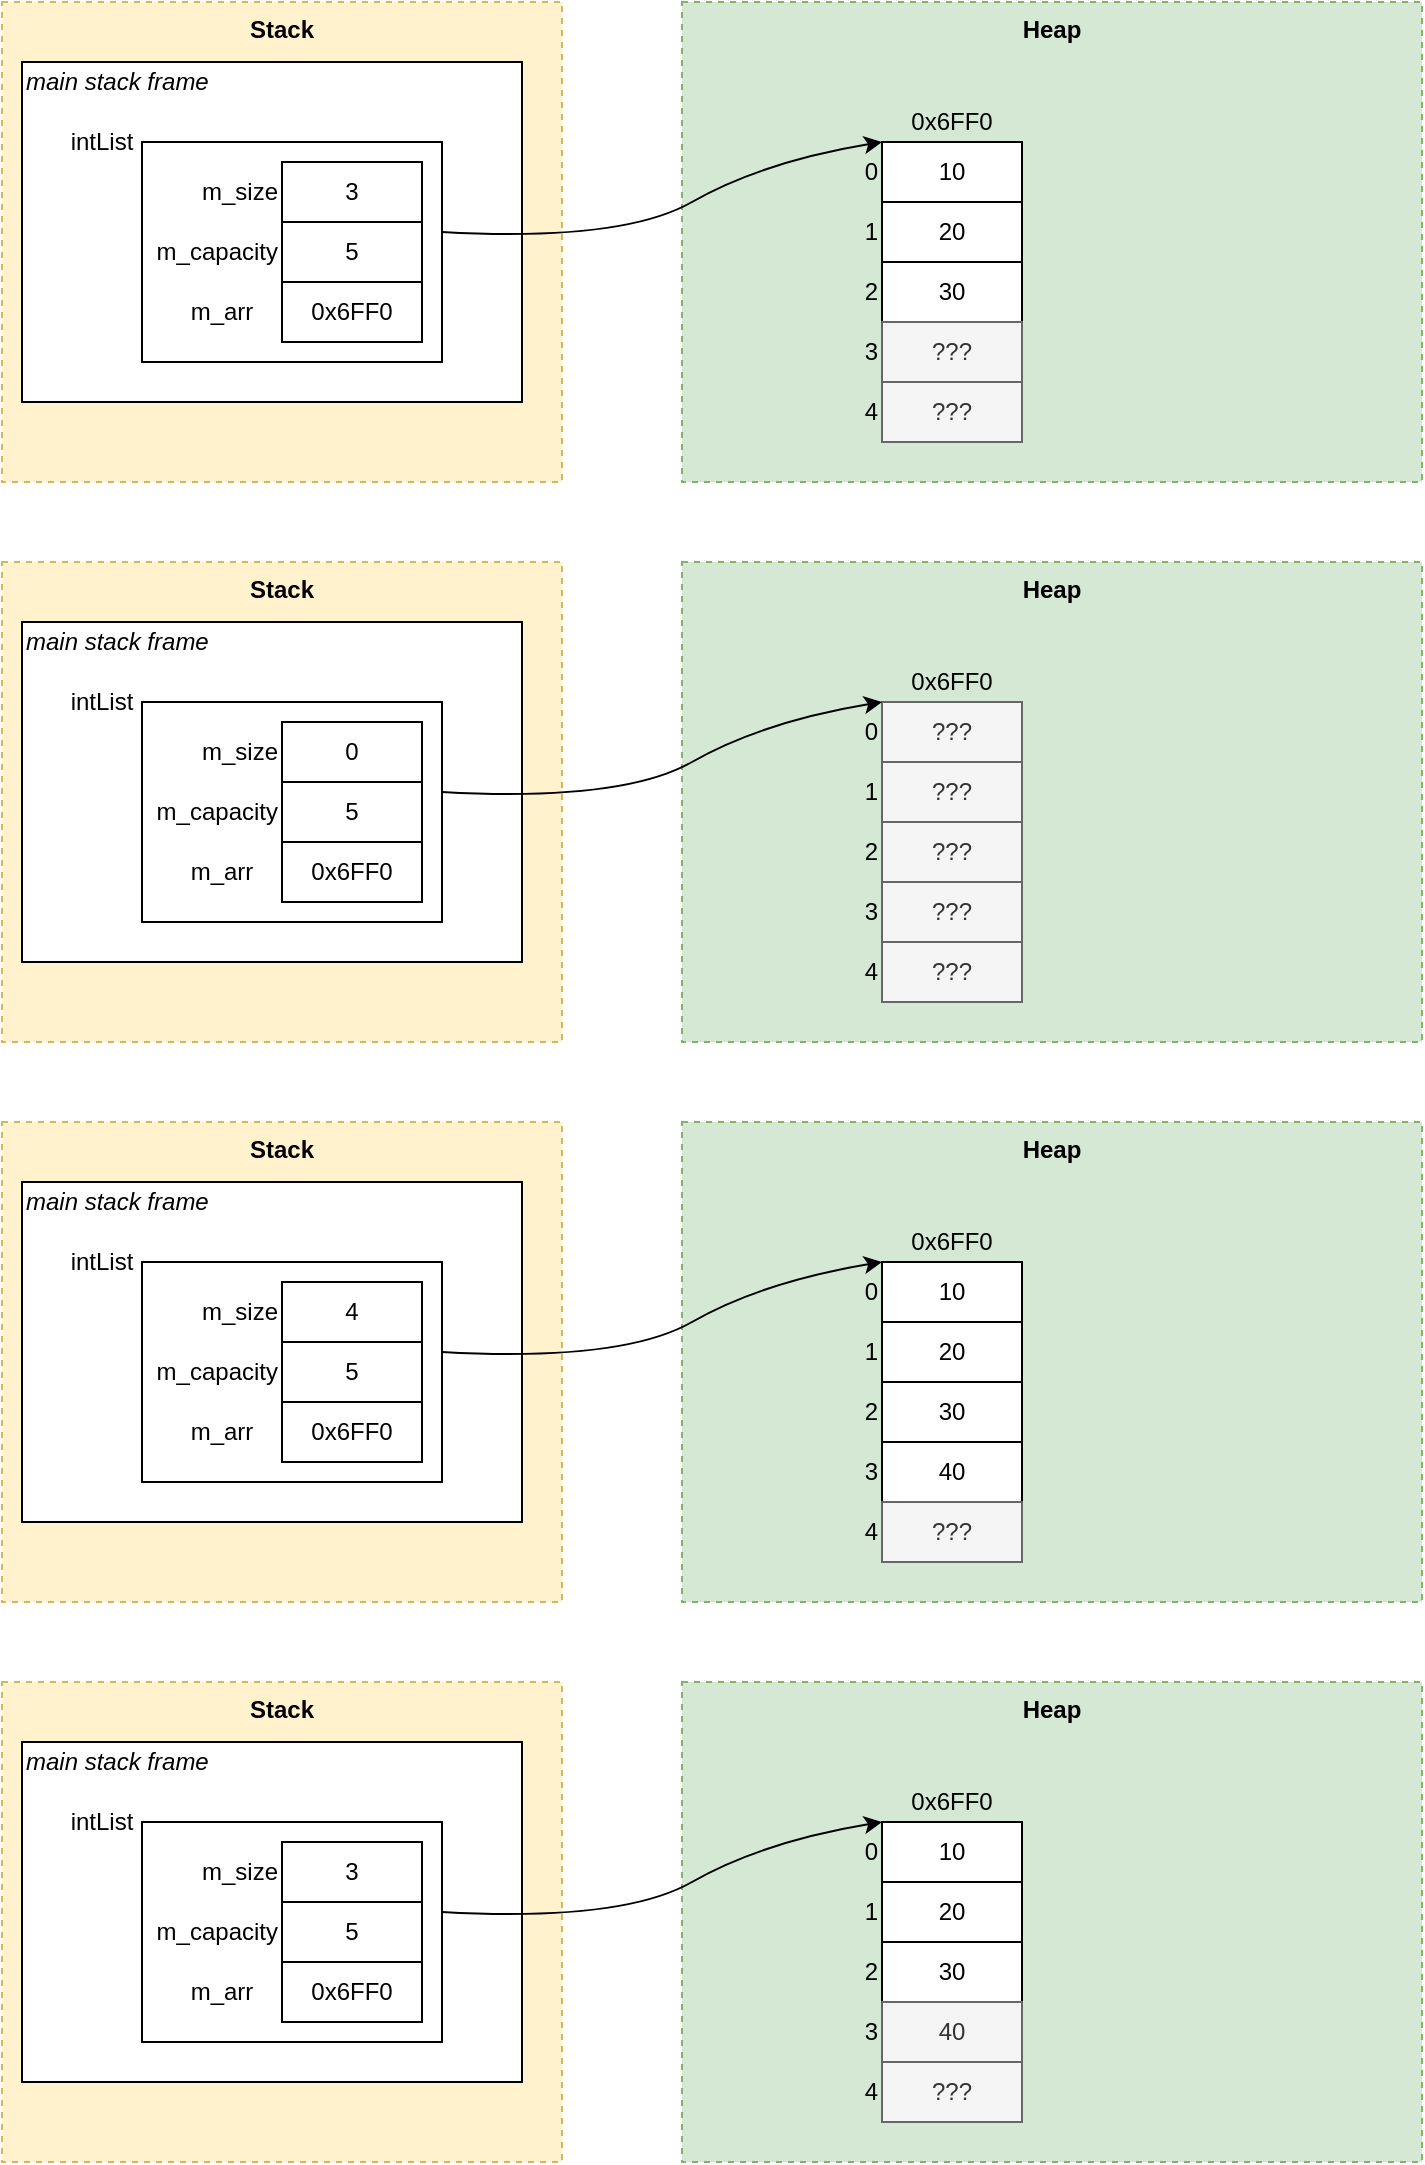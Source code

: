 <mxfile version="26.2.2" pages="3">
  <diagram id="fvJ6jG_H9lqAnCddYT11" name="array-list">
    <mxGraphModel dx="1194" dy="575" grid="1" gridSize="10" guides="1" tooltips="1" connect="1" arrows="1" fold="1" page="1" pageScale="1" pageWidth="850" pageHeight="1100" math="0" shadow="0">
      <root>
        <mxCell id="0" />
        <mxCell id="1" parent="0" />
        <mxCell id="M15CUmsdCQal6Ky1O2uu-1" value="Heap" style="rounded=0;whiteSpace=wrap;html=1;dashed=1;verticalAlign=top;fontStyle=1;fillColor=#d5e8d4;strokeColor=#82b366;fontColor=#000000;" vertex="1" parent="1">
          <mxGeometry x="380" y="40" width="370" height="240" as="geometry" />
        </mxCell>
        <mxCell id="M15CUmsdCQal6Ky1O2uu-2" value="Stack" style="rounded=0;whiteSpace=wrap;html=1;dashed=1;verticalAlign=top;fontStyle=1;fillColor=#fff2cc;strokeColor=#d6b656;fontColor=#000000;" vertex="1" parent="1">
          <mxGeometry x="40" y="40" width="280" height="240" as="geometry" />
        </mxCell>
        <mxCell id="M15CUmsdCQal6Ky1O2uu-3" value="" style="rounded=0;whiteSpace=wrap;html=1;" vertex="1" parent="1">
          <mxGeometry x="50" y="70" width="250" height="170" as="geometry" />
        </mxCell>
        <mxCell id="M15CUmsdCQal6Ky1O2uu-4" value="&lt;i&gt;main stack frame&lt;/i&gt;" style="text;html=1;strokeColor=none;fillColor=none;align=left;verticalAlign=middle;whiteSpace=wrap;rounded=0;" vertex="1" parent="1">
          <mxGeometry x="50" y="70" width="190" height="20" as="geometry" />
        </mxCell>
        <mxCell id="M15CUmsdCQal6Ky1O2uu-5" value="10" style="rounded=0;whiteSpace=wrap;html=1;" vertex="1" parent="1">
          <mxGeometry x="480" y="110" width="70" height="30" as="geometry" />
        </mxCell>
        <mxCell id="M15CUmsdCQal6Ky1O2uu-6" value="0x6FF0" style="text;html=1;align=center;verticalAlign=middle;whiteSpace=wrap;rounded=0;fontColor=#000000;" vertex="1" parent="1">
          <mxGeometry x="485" y="90" width="60" height="20" as="geometry" />
        </mxCell>
        <mxCell id="M15CUmsdCQal6Ky1O2uu-7" value="20" style="rounded=0;whiteSpace=wrap;html=1;" vertex="1" parent="1">
          <mxGeometry x="480" y="140" width="70" height="30" as="geometry" />
        </mxCell>
        <mxCell id="M15CUmsdCQal6Ky1O2uu-8" value="intList" style="text;html=1;strokeColor=none;fillColor=none;align=center;verticalAlign=middle;whiteSpace=wrap;rounded=0;" vertex="1" parent="1">
          <mxGeometry x="60" y="100" width="60" height="20" as="geometry" />
        </mxCell>
        <mxCell id="M15CUmsdCQal6Ky1O2uu-9" value="30" style="rounded=0;whiteSpace=wrap;html=1;" vertex="1" parent="1">
          <mxGeometry x="480" y="170" width="70" height="30" as="geometry" />
        </mxCell>
        <mxCell id="M15CUmsdCQal6Ky1O2uu-10" value="" style="group;align=right;" vertex="1" connectable="0" parent="1">
          <mxGeometry x="110" y="110" width="150" height="110" as="geometry" />
        </mxCell>
        <mxCell id="M15CUmsdCQal6Ky1O2uu-11" value="" style="rounded=0;whiteSpace=wrap;html=1;" vertex="1" parent="M15CUmsdCQal6Ky1O2uu-10">
          <mxGeometry width="150" height="110" as="geometry" />
        </mxCell>
        <mxCell id="M15CUmsdCQal6Ky1O2uu-15" value="" style="group" vertex="1" connectable="0" parent="M15CUmsdCQal6Ky1O2uu-10">
          <mxGeometry x="30" y="40" width="110" height="30" as="geometry" />
        </mxCell>
        <mxCell id="M15CUmsdCQal6Ky1O2uu-16" value="5" style="rounded=0;whiteSpace=wrap;html=1;" vertex="1" parent="M15CUmsdCQal6Ky1O2uu-15">
          <mxGeometry x="40" width="70" height="30" as="geometry" />
        </mxCell>
        <mxCell id="M15CUmsdCQal6Ky1O2uu-17" value="m_capacity" style="text;html=1;strokeColor=none;fillColor=none;align=right;verticalAlign=middle;whiteSpace=wrap;rounded=0;" vertex="1" parent="M15CUmsdCQal6Ky1O2uu-15">
          <mxGeometry x="-20" y="5" width="60" height="20" as="geometry" />
        </mxCell>
        <mxCell id="wZZv9N2_R3moH-HPPTqz-1" value="" style="group" vertex="1" connectable="0" parent="M15CUmsdCQal6Ky1O2uu-10">
          <mxGeometry x="30" y="70" width="110" height="30" as="geometry" />
        </mxCell>
        <mxCell id="wZZv9N2_R3moH-HPPTqz-2" value="0x6FF0" style="rounded=0;whiteSpace=wrap;html=1;" vertex="1" parent="wZZv9N2_R3moH-HPPTqz-1">
          <mxGeometry x="40" width="70" height="30" as="geometry" />
        </mxCell>
        <mxCell id="wZZv9N2_R3moH-HPPTqz-3" value="m_arr" style="text;html=1;strokeColor=none;fillColor=none;align=center;verticalAlign=middle;whiteSpace=wrap;rounded=0;" vertex="1" parent="wZZv9N2_R3moH-HPPTqz-1">
          <mxGeometry x="-20" y="5" width="60" height="20" as="geometry" />
        </mxCell>
        <mxCell id="wZZv9N2_R3moH-HPPTqz-4" value="" style="group" vertex="1" connectable="0" parent="M15CUmsdCQal6Ky1O2uu-10">
          <mxGeometry x="30" y="10" width="110" height="30" as="geometry" />
        </mxCell>
        <mxCell id="wZZv9N2_R3moH-HPPTqz-5" value="3" style="rounded=0;whiteSpace=wrap;html=1;" vertex="1" parent="wZZv9N2_R3moH-HPPTqz-4">
          <mxGeometry x="40" width="70" height="30" as="geometry" />
        </mxCell>
        <mxCell id="wZZv9N2_R3moH-HPPTqz-6" value="m_size" style="text;html=1;strokeColor=none;fillColor=none;align=right;verticalAlign=middle;whiteSpace=wrap;rounded=0;" vertex="1" parent="wZZv9N2_R3moH-HPPTqz-4">
          <mxGeometry x="-20" y="5" width="60" height="20" as="geometry" />
        </mxCell>
        <mxCell id="M15CUmsdCQal6Ky1O2uu-18" value="" style="curved=1;endArrow=classic;html=1;rounded=0;exitX=1;exitY=0.5;exitDx=0;exitDy=0;entryX=0;entryY=0;entryDx=0;entryDy=0;" edge="1" parent="1">
          <mxGeometry width="50" height="50" relative="1" as="geometry">
            <mxPoint x="260" y="155" as="sourcePoint" />
            <mxPoint x="480" y="110" as="targetPoint" />
            <Array as="points">
              <mxPoint x="350" y="160" />
              <mxPoint x="420" y="120" />
            </Array>
          </mxGeometry>
        </mxCell>
        <mxCell id="wZZv9N2_R3moH-HPPTqz-7" value="???" style="rounded=0;whiteSpace=wrap;html=1;fillColor=#f5f5f5;fontColor=#333333;strokeColor=#666666;" vertex="1" parent="1">
          <mxGeometry x="480" y="200" width="70" height="30" as="geometry" />
        </mxCell>
        <mxCell id="wZZv9N2_R3moH-HPPTqz-8" value="???" style="rounded=0;whiteSpace=wrap;html=1;fillColor=#f5f5f5;fontColor=#333333;strokeColor=#666666;" vertex="1" parent="1">
          <mxGeometry x="480" y="230" width="70" height="30" as="geometry" />
        </mxCell>
        <mxCell id="wZZv9N2_R3moH-HPPTqz-9" value="0" style="text;html=1;align=right;verticalAlign=middle;whiteSpace=wrap;rounded=0;fontColor=#000000;" vertex="1" parent="1">
          <mxGeometry x="440" y="110" width="40" height="30" as="geometry" />
        </mxCell>
        <mxCell id="wZZv9N2_R3moH-HPPTqz-10" value="1" style="text;html=1;align=right;verticalAlign=middle;whiteSpace=wrap;rounded=0;fontColor=#000000;" vertex="1" parent="1">
          <mxGeometry x="440" y="140" width="40" height="30" as="geometry" />
        </mxCell>
        <mxCell id="wZZv9N2_R3moH-HPPTqz-11" value="2" style="text;html=1;align=right;verticalAlign=middle;whiteSpace=wrap;rounded=0;fontColor=#000000;" vertex="1" parent="1">
          <mxGeometry x="440" y="170" width="40" height="30" as="geometry" />
        </mxCell>
        <mxCell id="wZZv9N2_R3moH-HPPTqz-12" value="3" style="text;html=1;align=right;verticalAlign=middle;whiteSpace=wrap;rounded=0;fontColor=#000000;" vertex="1" parent="1">
          <mxGeometry x="440" y="200" width="40" height="30" as="geometry" />
        </mxCell>
        <mxCell id="wZZv9N2_R3moH-HPPTqz-13" value="4" style="text;html=1;align=right;verticalAlign=middle;whiteSpace=wrap;rounded=0;fontColor=#000000;" vertex="1" parent="1">
          <mxGeometry x="440" y="230" width="40" height="30" as="geometry" />
        </mxCell>
        <mxCell id="wZZv9N2_R3moH-HPPTqz-14" value="Heap" style="rounded=0;whiteSpace=wrap;html=1;dashed=1;verticalAlign=top;fontStyle=1;fillColor=#d5e8d4;strokeColor=#82b366;fontColor=#000000;" vertex="1" parent="1">
          <mxGeometry x="380" y="320" width="370" height="240" as="geometry" />
        </mxCell>
        <mxCell id="wZZv9N2_R3moH-HPPTqz-15" value="Stack" style="rounded=0;whiteSpace=wrap;html=1;dashed=1;verticalAlign=top;fontStyle=1;fillColor=#fff2cc;strokeColor=#d6b656;fontColor=#000000;" vertex="1" parent="1">
          <mxGeometry x="40" y="320" width="280" height="240" as="geometry" />
        </mxCell>
        <mxCell id="wZZv9N2_R3moH-HPPTqz-16" value="" style="rounded=0;whiteSpace=wrap;html=1;" vertex="1" parent="1">
          <mxGeometry x="50" y="350" width="250" height="170" as="geometry" />
        </mxCell>
        <mxCell id="wZZv9N2_R3moH-HPPTqz-17" value="&lt;i&gt;main stack frame&lt;/i&gt;" style="text;html=1;strokeColor=none;fillColor=none;align=left;verticalAlign=middle;whiteSpace=wrap;rounded=0;" vertex="1" parent="1">
          <mxGeometry x="50" y="350" width="190" height="20" as="geometry" />
        </mxCell>
        <mxCell id="wZZv9N2_R3moH-HPPTqz-18" value="???" style="rounded=0;whiteSpace=wrap;html=1;fillColor=#f5f5f5;fontColor=#333333;strokeColor=#666666;" vertex="1" parent="1">
          <mxGeometry x="480" y="390" width="70" height="30" as="geometry" />
        </mxCell>
        <mxCell id="wZZv9N2_R3moH-HPPTqz-19" value="0x6FF0" style="text;html=1;align=center;verticalAlign=middle;whiteSpace=wrap;rounded=0;fontColor=#000000;" vertex="1" parent="1">
          <mxGeometry x="485" y="370" width="60" height="20" as="geometry" />
        </mxCell>
        <mxCell id="wZZv9N2_R3moH-HPPTqz-20" value="???" style="rounded=0;whiteSpace=wrap;html=1;fillColor=#f5f5f5;fontColor=#333333;strokeColor=#666666;" vertex="1" parent="1">
          <mxGeometry x="480" y="420" width="70" height="30" as="geometry" />
        </mxCell>
        <mxCell id="wZZv9N2_R3moH-HPPTqz-21" value="intList" style="text;html=1;strokeColor=none;fillColor=none;align=center;verticalAlign=middle;whiteSpace=wrap;rounded=0;" vertex="1" parent="1">
          <mxGeometry x="60" y="380" width="60" height="20" as="geometry" />
        </mxCell>
        <mxCell id="wZZv9N2_R3moH-HPPTqz-22" value="???" style="rounded=0;whiteSpace=wrap;html=1;fillColor=#f5f5f5;fontColor=#333333;strokeColor=#666666;" vertex="1" parent="1">
          <mxGeometry x="480" y="450" width="70" height="30" as="geometry" />
        </mxCell>
        <mxCell id="wZZv9N2_R3moH-HPPTqz-23" value="" style="group;align=right;" vertex="1" connectable="0" parent="1">
          <mxGeometry x="110" y="390" width="150" height="110" as="geometry" />
        </mxCell>
        <mxCell id="wZZv9N2_R3moH-HPPTqz-24" value="" style="rounded=0;whiteSpace=wrap;html=1;" vertex="1" parent="wZZv9N2_R3moH-HPPTqz-23">
          <mxGeometry width="150" height="110" as="geometry" />
        </mxCell>
        <mxCell id="wZZv9N2_R3moH-HPPTqz-25" value="" style="group" vertex="1" connectable="0" parent="wZZv9N2_R3moH-HPPTqz-23">
          <mxGeometry x="30" y="40" width="110" height="30" as="geometry" />
        </mxCell>
        <mxCell id="wZZv9N2_R3moH-HPPTqz-26" value="5" style="rounded=0;whiteSpace=wrap;html=1;" vertex="1" parent="wZZv9N2_R3moH-HPPTqz-25">
          <mxGeometry x="40" width="70" height="30" as="geometry" />
        </mxCell>
        <mxCell id="wZZv9N2_R3moH-HPPTqz-27" value="m_capacity" style="text;html=1;strokeColor=none;fillColor=none;align=right;verticalAlign=middle;whiteSpace=wrap;rounded=0;" vertex="1" parent="wZZv9N2_R3moH-HPPTqz-25">
          <mxGeometry x="-20" y="5" width="60" height="20" as="geometry" />
        </mxCell>
        <mxCell id="wZZv9N2_R3moH-HPPTqz-28" value="" style="group" vertex="1" connectable="0" parent="wZZv9N2_R3moH-HPPTqz-23">
          <mxGeometry x="30" y="70" width="110" height="30" as="geometry" />
        </mxCell>
        <mxCell id="wZZv9N2_R3moH-HPPTqz-29" value="0x6FF0" style="rounded=0;whiteSpace=wrap;html=1;" vertex="1" parent="wZZv9N2_R3moH-HPPTqz-28">
          <mxGeometry x="40" width="70" height="30" as="geometry" />
        </mxCell>
        <mxCell id="wZZv9N2_R3moH-HPPTqz-30" value="m_arr" style="text;html=1;strokeColor=none;fillColor=none;align=center;verticalAlign=middle;whiteSpace=wrap;rounded=0;" vertex="1" parent="wZZv9N2_R3moH-HPPTqz-28">
          <mxGeometry x="-20" y="5" width="60" height="20" as="geometry" />
        </mxCell>
        <mxCell id="wZZv9N2_R3moH-HPPTqz-31" value="" style="group" vertex="1" connectable="0" parent="wZZv9N2_R3moH-HPPTqz-23">
          <mxGeometry x="30" y="10" width="110" height="30" as="geometry" />
        </mxCell>
        <mxCell id="wZZv9N2_R3moH-HPPTqz-32" value="0" style="rounded=0;whiteSpace=wrap;html=1;" vertex="1" parent="wZZv9N2_R3moH-HPPTqz-31">
          <mxGeometry x="40" width="70" height="30" as="geometry" />
        </mxCell>
        <mxCell id="wZZv9N2_R3moH-HPPTqz-33" value="m_size" style="text;html=1;strokeColor=none;fillColor=none;align=right;verticalAlign=middle;whiteSpace=wrap;rounded=0;" vertex="1" parent="wZZv9N2_R3moH-HPPTqz-31">
          <mxGeometry x="-20" y="5" width="60" height="20" as="geometry" />
        </mxCell>
        <mxCell id="wZZv9N2_R3moH-HPPTqz-34" value="" style="curved=1;endArrow=classic;html=1;rounded=0;exitX=1;exitY=0.5;exitDx=0;exitDy=0;entryX=0;entryY=0;entryDx=0;entryDy=0;" edge="1" parent="1">
          <mxGeometry width="50" height="50" relative="1" as="geometry">
            <mxPoint x="260" y="435" as="sourcePoint" />
            <mxPoint x="480" y="390" as="targetPoint" />
            <Array as="points">
              <mxPoint x="350" y="440" />
              <mxPoint x="420" y="400" />
            </Array>
          </mxGeometry>
        </mxCell>
        <mxCell id="wZZv9N2_R3moH-HPPTqz-35" value="???" style="rounded=0;whiteSpace=wrap;html=1;fillColor=#f5f5f5;fontColor=#333333;strokeColor=#666666;" vertex="1" parent="1">
          <mxGeometry x="480" y="480" width="70" height="30" as="geometry" />
        </mxCell>
        <mxCell id="wZZv9N2_R3moH-HPPTqz-36" value="???" style="rounded=0;whiteSpace=wrap;html=1;fillColor=#f5f5f5;fontColor=#333333;strokeColor=#666666;" vertex="1" parent="1">
          <mxGeometry x="480" y="510" width="70" height="30" as="geometry" />
        </mxCell>
        <mxCell id="wZZv9N2_R3moH-HPPTqz-37" value="0" style="text;html=1;align=right;verticalAlign=middle;whiteSpace=wrap;rounded=0;fontColor=#000000;" vertex="1" parent="1">
          <mxGeometry x="440" y="390" width="40" height="30" as="geometry" />
        </mxCell>
        <mxCell id="wZZv9N2_R3moH-HPPTqz-38" value="1" style="text;html=1;align=right;verticalAlign=middle;whiteSpace=wrap;rounded=0;fontColor=#000000;" vertex="1" parent="1">
          <mxGeometry x="440" y="420" width="40" height="30" as="geometry" />
        </mxCell>
        <mxCell id="wZZv9N2_R3moH-HPPTqz-39" value="2" style="text;html=1;align=right;verticalAlign=middle;whiteSpace=wrap;rounded=0;fontColor=#000000;" vertex="1" parent="1">
          <mxGeometry x="440" y="450" width="40" height="30" as="geometry" />
        </mxCell>
        <mxCell id="wZZv9N2_R3moH-HPPTqz-40" value="3" style="text;html=1;align=right;verticalAlign=middle;whiteSpace=wrap;rounded=0;fontColor=#000000;" vertex="1" parent="1">
          <mxGeometry x="440" y="480" width="40" height="30" as="geometry" />
        </mxCell>
        <mxCell id="wZZv9N2_R3moH-HPPTqz-41" value="4" style="text;html=1;align=right;verticalAlign=middle;whiteSpace=wrap;rounded=0;fontColor=#000000;" vertex="1" parent="1">
          <mxGeometry x="440" y="510" width="40" height="30" as="geometry" />
        </mxCell>
        <mxCell id="wZZv9N2_R3moH-HPPTqz-42" value="Heap" style="rounded=0;whiteSpace=wrap;html=1;dashed=1;verticalAlign=top;fontStyle=1;fillColor=#d5e8d4;strokeColor=#82b366;fontColor=#000000;" vertex="1" parent="1">
          <mxGeometry x="380" y="600" width="370" height="240" as="geometry" />
        </mxCell>
        <mxCell id="wZZv9N2_R3moH-HPPTqz-43" value="Stack" style="rounded=0;whiteSpace=wrap;html=1;dashed=1;verticalAlign=top;fontStyle=1;fillColor=#fff2cc;strokeColor=#d6b656;fontColor=#000000;" vertex="1" parent="1">
          <mxGeometry x="40" y="600" width="280" height="240" as="geometry" />
        </mxCell>
        <mxCell id="wZZv9N2_R3moH-HPPTqz-44" value="" style="rounded=0;whiteSpace=wrap;html=1;" vertex="1" parent="1">
          <mxGeometry x="50" y="630" width="250" height="170" as="geometry" />
        </mxCell>
        <mxCell id="wZZv9N2_R3moH-HPPTqz-45" value="&lt;i&gt;main stack frame&lt;/i&gt;" style="text;html=1;strokeColor=none;fillColor=none;align=left;verticalAlign=middle;whiteSpace=wrap;rounded=0;" vertex="1" parent="1">
          <mxGeometry x="50" y="630" width="190" height="20" as="geometry" />
        </mxCell>
        <mxCell id="wZZv9N2_R3moH-HPPTqz-46" value="10" style="rounded=0;whiteSpace=wrap;html=1;" vertex="1" parent="1">
          <mxGeometry x="480" y="670" width="70" height="30" as="geometry" />
        </mxCell>
        <mxCell id="wZZv9N2_R3moH-HPPTqz-47" value="0x6FF0" style="text;html=1;align=center;verticalAlign=middle;whiteSpace=wrap;rounded=0;fontColor=#000000;" vertex="1" parent="1">
          <mxGeometry x="485" y="650" width="60" height="20" as="geometry" />
        </mxCell>
        <mxCell id="wZZv9N2_R3moH-HPPTqz-48" value="20" style="rounded=0;whiteSpace=wrap;html=1;" vertex="1" parent="1">
          <mxGeometry x="480" y="700" width="70" height="30" as="geometry" />
        </mxCell>
        <mxCell id="wZZv9N2_R3moH-HPPTqz-49" value="intList" style="text;html=1;strokeColor=none;fillColor=none;align=center;verticalAlign=middle;whiteSpace=wrap;rounded=0;" vertex="1" parent="1">
          <mxGeometry x="60" y="660" width="60" height="20" as="geometry" />
        </mxCell>
        <mxCell id="wZZv9N2_R3moH-HPPTqz-50" value="30" style="rounded=0;whiteSpace=wrap;html=1;" vertex="1" parent="1">
          <mxGeometry x="480" y="730" width="70" height="30" as="geometry" />
        </mxCell>
        <mxCell id="wZZv9N2_R3moH-HPPTqz-51" value="" style="group;align=right;" vertex="1" connectable="0" parent="1">
          <mxGeometry x="110" y="670" width="150" height="110" as="geometry" />
        </mxCell>
        <mxCell id="wZZv9N2_R3moH-HPPTqz-52" value="" style="rounded=0;whiteSpace=wrap;html=1;" vertex="1" parent="wZZv9N2_R3moH-HPPTqz-51">
          <mxGeometry width="150" height="110" as="geometry" />
        </mxCell>
        <mxCell id="wZZv9N2_R3moH-HPPTqz-53" value="" style="group" vertex="1" connectable="0" parent="wZZv9N2_R3moH-HPPTqz-51">
          <mxGeometry x="30" y="40" width="110" height="30" as="geometry" />
        </mxCell>
        <mxCell id="wZZv9N2_R3moH-HPPTqz-54" value="5" style="rounded=0;whiteSpace=wrap;html=1;" vertex="1" parent="wZZv9N2_R3moH-HPPTqz-53">
          <mxGeometry x="40" width="70" height="30" as="geometry" />
        </mxCell>
        <mxCell id="wZZv9N2_R3moH-HPPTqz-55" value="m_capacity" style="text;html=1;strokeColor=none;fillColor=none;align=right;verticalAlign=middle;whiteSpace=wrap;rounded=0;" vertex="1" parent="wZZv9N2_R3moH-HPPTqz-53">
          <mxGeometry x="-20" y="5" width="60" height="20" as="geometry" />
        </mxCell>
        <mxCell id="wZZv9N2_R3moH-HPPTqz-56" value="" style="group" vertex="1" connectable="0" parent="wZZv9N2_R3moH-HPPTqz-51">
          <mxGeometry x="30" y="70" width="110" height="30" as="geometry" />
        </mxCell>
        <mxCell id="wZZv9N2_R3moH-HPPTqz-57" value="0x6FF0" style="rounded=0;whiteSpace=wrap;html=1;" vertex="1" parent="wZZv9N2_R3moH-HPPTqz-56">
          <mxGeometry x="40" width="70" height="30" as="geometry" />
        </mxCell>
        <mxCell id="wZZv9N2_R3moH-HPPTqz-58" value="m_arr" style="text;html=1;strokeColor=none;fillColor=none;align=center;verticalAlign=middle;whiteSpace=wrap;rounded=0;" vertex="1" parent="wZZv9N2_R3moH-HPPTqz-56">
          <mxGeometry x="-20" y="5" width="60" height="20" as="geometry" />
        </mxCell>
        <mxCell id="wZZv9N2_R3moH-HPPTqz-59" value="" style="group" vertex="1" connectable="0" parent="wZZv9N2_R3moH-HPPTqz-51">
          <mxGeometry x="30" y="10" width="110" height="30" as="geometry" />
        </mxCell>
        <mxCell id="wZZv9N2_R3moH-HPPTqz-60" value="4" style="rounded=0;whiteSpace=wrap;html=1;" vertex="1" parent="wZZv9N2_R3moH-HPPTqz-59">
          <mxGeometry x="40" width="70" height="30" as="geometry" />
        </mxCell>
        <mxCell id="wZZv9N2_R3moH-HPPTqz-61" value="m_size" style="text;html=1;strokeColor=none;fillColor=none;align=right;verticalAlign=middle;whiteSpace=wrap;rounded=0;" vertex="1" parent="wZZv9N2_R3moH-HPPTqz-59">
          <mxGeometry x="-20" y="5" width="60" height="20" as="geometry" />
        </mxCell>
        <mxCell id="wZZv9N2_R3moH-HPPTqz-62" value="" style="curved=1;endArrow=classic;html=1;rounded=0;exitX=1;exitY=0.5;exitDx=0;exitDy=0;entryX=0;entryY=0;entryDx=0;entryDy=0;" edge="1" parent="1">
          <mxGeometry width="50" height="50" relative="1" as="geometry">
            <mxPoint x="260" y="715" as="sourcePoint" />
            <mxPoint x="480" y="670" as="targetPoint" />
            <Array as="points">
              <mxPoint x="350" y="720" />
              <mxPoint x="420" y="680" />
            </Array>
          </mxGeometry>
        </mxCell>
        <mxCell id="wZZv9N2_R3moH-HPPTqz-63" value="40" style="rounded=0;whiteSpace=wrap;html=1;" vertex="1" parent="1">
          <mxGeometry x="480" y="760" width="70" height="30" as="geometry" />
        </mxCell>
        <mxCell id="wZZv9N2_R3moH-HPPTqz-64" value="???" style="rounded=0;whiteSpace=wrap;html=1;fillColor=#f5f5f5;fontColor=#333333;strokeColor=#666666;" vertex="1" parent="1">
          <mxGeometry x="480" y="790" width="70" height="30" as="geometry" />
        </mxCell>
        <mxCell id="wZZv9N2_R3moH-HPPTqz-65" value="0" style="text;html=1;align=right;verticalAlign=middle;whiteSpace=wrap;rounded=0;fontColor=#000000;" vertex="1" parent="1">
          <mxGeometry x="440" y="670" width="40" height="30" as="geometry" />
        </mxCell>
        <mxCell id="wZZv9N2_R3moH-HPPTqz-66" value="1" style="text;html=1;align=right;verticalAlign=middle;whiteSpace=wrap;rounded=0;fontColor=#000000;" vertex="1" parent="1">
          <mxGeometry x="440" y="700" width="40" height="30" as="geometry" />
        </mxCell>
        <mxCell id="wZZv9N2_R3moH-HPPTqz-67" value="2" style="text;html=1;align=right;verticalAlign=middle;whiteSpace=wrap;rounded=0;fontColor=#000000;" vertex="1" parent="1">
          <mxGeometry x="440" y="730" width="40" height="30" as="geometry" />
        </mxCell>
        <mxCell id="wZZv9N2_R3moH-HPPTqz-68" value="3" style="text;html=1;align=right;verticalAlign=middle;whiteSpace=wrap;rounded=0;fontColor=#000000;" vertex="1" parent="1">
          <mxGeometry x="440" y="760" width="40" height="30" as="geometry" />
        </mxCell>
        <mxCell id="wZZv9N2_R3moH-HPPTqz-69" value="4" style="text;html=1;align=right;verticalAlign=middle;whiteSpace=wrap;rounded=0;fontColor=#000000;" vertex="1" parent="1">
          <mxGeometry x="440" y="790" width="40" height="30" as="geometry" />
        </mxCell>
        <mxCell id="wZZv9N2_R3moH-HPPTqz-70" value="Heap" style="rounded=0;whiteSpace=wrap;html=1;dashed=1;verticalAlign=top;fontStyle=1;fillColor=#d5e8d4;strokeColor=#82b366;fontColor=#000000;" vertex="1" parent="1">
          <mxGeometry x="380" y="880" width="370" height="240" as="geometry" />
        </mxCell>
        <mxCell id="wZZv9N2_R3moH-HPPTqz-71" value="Stack" style="rounded=0;whiteSpace=wrap;html=1;dashed=1;verticalAlign=top;fontStyle=1;fillColor=#fff2cc;strokeColor=#d6b656;fontColor=#000000;" vertex="1" parent="1">
          <mxGeometry x="40" y="880" width="280" height="240" as="geometry" />
        </mxCell>
        <mxCell id="wZZv9N2_R3moH-HPPTqz-72" value="" style="rounded=0;whiteSpace=wrap;html=1;" vertex="1" parent="1">
          <mxGeometry x="50" y="910" width="250" height="170" as="geometry" />
        </mxCell>
        <mxCell id="wZZv9N2_R3moH-HPPTqz-73" value="&lt;i&gt;main stack frame&lt;/i&gt;" style="text;html=1;strokeColor=none;fillColor=none;align=left;verticalAlign=middle;whiteSpace=wrap;rounded=0;" vertex="1" parent="1">
          <mxGeometry x="50" y="910" width="190" height="20" as="geometry" />
        </mxCell>
        <mxCell id="wZZv9N2_R3moH-HPPTqz-74" value="10" style="rounded=0;whiteSpace=wrap;html=1;" vertex="1" parent="1">
          <mxGeometry x="480" y="950" width="70" height="30" as="geometry" />
        </mxCell>
        <mxCell id="wZZv9N2_R3moH-HPPTqz-75" value="0x6FF0" style="text;html=1;align=center;verticalAlign=middle;whiteSpace=wrap;rounded=0;fontColor=#000000;" vertex="1" parent="1">
          <mxGeometry x="485" y="930" width="60" height="20" as="geometry" />
        </mxCell>
        <mxCell id="wZZv9N2_R3moH-HPPTqz-76" value="20" style="rounded=0;whiteSpace=wrap;html=1;" vertex="1" parent="1">
          <mxGeometry x="480" y="980" width="70" height="30" as="geometry" />
        </mxCell>
        <mxCell id="wZZv9N2_R3moH-HPPTqz-77" value="intList" style="text;html=1;strokeColor=none;fillColor=none;align=center;verticalAlign=middle;whiteSpace=wrap;rounded=0;" vertex="1" parent="1">
          <mxGeometry x="60" y="940" width="60" height="20" as="geometry" />
        </mxCell>
        <mxCell id="wZZv9N2_R3moH-HPPTqz-78" value="30" style="rounded=0;whiteSpace=wrap;html=1;" vertex="1" parent="1">
          <mxGeometry x="480" y="1010" width="70" height="30" as="geometry" />
        </mxCell>
        <mxCell id="wZZv9N2_R3moH-HPPTqz-79" value="" style="group;align=right;" vertex="1" connectable="0" parent="1">
          <mxGeometry x="110" y="950" width="150" height="110" as="geometry" />
        </mxCell>
        <mxCell id="wZZv9N2_R3moH-HPPTqz-80" value="" style="rounded=0;whiteSpace=wrap;html=1;" vertex="1" parent="wZZv9N2_R3moH-HPPTqz-79">
          <mxGeometry width="150" height="110" as="geometry" />
        </mxCell>
        <mxCell id="wZZv9N2_R3moH-HPPTqz-81" value="" style="group" vertex="1" connectable="0" parent="wZZv9N2_R3moH-HPPTqz-79">
          <mxGeometry x="30" y="40" width="110" height="30" as="geometry" />
        </mxCell>
        <mxCell id="wZZv9N2_R3moH-HPPTqz-82" value="5" style="rounded=0;whiteSpace=wrap;html=1;" vertex="1" parent="wZZv9N2_R3moH-HPPTqz-81">
          <mxGeometry x="40" width="70" height="30" as="geometry" />
        </mxCell>
        <mxCell id="wZZv9N2_R3moH-HPPTqz-83" value="m_capacity" style="text;html=1;strokeColor=none;fillColor=none;align=right;verticalAlign=middle;whiteSpace=wrap;rounded=0;" vertex="1" parent="wZZv9N2_R3moH-HPPTqz-81">
          <mxGeometry x="-20" y="5" width="60" height="20" as="geometry" />
        </mxCell>
        <mxCell id="wZZv9N2_R3moH-HPPTqz-84" value="" style="group" vertex="1" connectable="0" parent="wZZv9N2_R3moH-HPPTqz-79">
          <mxGeometry x="30" y="70" width="110" height="30" as="geometry" />
        </mxCell>
        <mxCell id="wZZv9N2_R3moH-HPPTqz-85" value="0x6FF0" style="rounded=0;whiteSpace=wrap;html=1;" vertex="1" parent="wZZv9N2_R3moH-HPPTqz-84">
          <mxGeometry x="40" width="70" height="30" as="geometry" />
        </mxCell>
        <mxCell id="wZZv9N2_R3moH-HPPTqz-86" value="m_arr" style="text;html=1;strokeColor=none;fillColor=none;align=center;verticalAlign=middle;whiteSpace=wrap;rounded=0;" vertex="1" parent="wZZv9N2_R3moH-HPPTqz-84">
          <mxGeometry x="-20" y="5" width="60" height="20" as="geometry" />
        </mxCell>
        <mxCell id="wZZv9N2_R3moH-HPPTqz-87" value="" style="group" vertex="1" connectable="0" parent="wZZv9N2_R3moH-HPPTqz-79">
          <mxGeometry x="30" y="10" width="110" height="30" as="geometry" />
        </mxCell>
        <mxCell id="wZZv9N2_R3moH-HPPTqz-88" value="3" style="rounded=0;whiteSpace=wrap;html=1;" vertex="1" parent="wZZv9N2_R3moH-HPPTqz-87">
          <mxGeometry x="40" width="70" height="30" as="geometry" />
        </mxCell>
        <mxCell id="wZZv9N2_R3moH-HPPTqz-89" value="m_size" style="text;html=1;strokeColor=none;fillColor=none;align=right;verticalAlign=middle;whiteSpace=wrap;rounded=0;" vertex="1" parent="wZZv9N2_R3moH-HPPTqz-87">
          <mxGeometry x="-20" y="5" width="60" height="20" as="geometry" />
        </mxCell>
        <mxCell id="wZZv9N2_R3moH-HPPTqz-90" value="" style="curved=1;endArrow=classic;html=1;rounded=0;exitX=1;exitY=0.5;exitDx=0;exitDy=0;entryX=0;entryY=0;entryDx=0;entryDy=0;" edge="1" parent="1">
          <mxGeometry width="50" height="50" relative="1" as="geometry">
            <mxPoint x="260" y="995" as="sourcePoint" />
            <mxPoint x="480" y="950" as="targetPoint" />
            <Array as="points">
              <mxPoint x="350" y="1000" />
              <mxPoint x="420" y="960" />
            </Array>
          </mxGeometry>
        </mxCell>
        <mxCell id="wZZv9N2_R3moH-HPPTqz-91" value="40" style="rounded=0;whiteSpace=wrap;html=1;fillColor=#f5f5f5;fontColor=#333333;strokeColor=#666666;" vertex="1" parent="1">
          <mxGeometry x="480" y="1040" width="70" height="30" as="geometry" />
        </mxCell>
        <mxCell id="wZZv9N2_R3moH-HPPTqz-92" value="???" style="rounded=0;whiteSpace=wrap;html=1;fillColor=#f5f5f5;fontColor=#333333;strokeColor=#666666;" vertex="1" parent="1">
          <mxGeometry x="480" y="1070" width="70" height="30" as="geometry" />
        </mxCell>
        <mxCell id="wZZv9N2_R3moH-HPPTqz-93" value="0" style="text;html=1;align=right;verticalAlign=middle;whiteSpace=wrap;rounded=0;fontColor=#000000;" vertex="1" parent="1">
          <mxGeometry x="440" y="950" width="40" height="30" as="geometry" />
        </mxCell>
        <mxCell id="wZZv9N2_R3moH-HPPTqz-94" value="1" style="text;html=1;align=right;verticalAlign=middle;whiteSpace=wrap;rounded=0;fontColor=#000000;" vertex="1" parent="1">
          <mxGeometry x="440" y="980" width="40" height="30" as="geometry" />
        </mxCell>
        <mxCell id="wZZv9N2_R3moH-HPPTqz-95" value="2" style="text;html=1;align=right;verticalAlign=middle;whiteSpace=wrap;rounded=0;fontColor=#000000;" vertex="1" parent="1">
          <mxGeometry x="440" y="1010" width="40" height="30" as="geometry" />
        </mxCell>
        <mxCell id="wZZv9N2_R3moH-HPPTqz-96" value="3" style="text;html=1;align=right;verticalAlign=middle;whiteSpace=wrap;rounded=0;fontColor=#000000;" vertex="1" parent="1">
          <mxGeometry x="440" y="1040" width="40" height="30" as="geometry" />
        </mxCell>
        <mxCell id="wZZv9N2_R3moH-HPPTqz-97" value="4" style="text;html=1;align=right;verticalAlign=middle;whiteSpace=wrap;rounded=0;fontColor=#000000;" vertex="1" parent="1">
          <mxGeometry x="440" y="1070" width="40" height="30" as="geometry" />
        </mxCell>
      </root>
    </mxGraphModel>
  </diagram>
  <diagram id="MJLcyqqrafRHc2M93sP6" name="array-list-grow">
    <mxGraphModel dx="995" dy="717" grid="1" gridSize="10" guides="1" tooltips="1" connect="1" arrows="1" fold="1" page="1" pageScale="1" pageWidth="850" pageHeight="1100" math="0" shadow="0">
      <root>
        <mxCell id="0" />
        <mxCell id="1" parent="0" />
        <mxCell id="dEsfGkpWCjNUA5EiApFV-1" value="Heap" style="rounded=0;whiteSpace=wrap;html=1;dashed=1;verticalAlign=top;fontStyle=1;fillColor=#d5e8d4;strokeColor=#82b366;fontColor=#000000;" vertex="1" parent="1">
          <mxGeometry x="380" y="40" width="370" height="280" as="geometry" />
        </mxCell>
        <mxCell id="dEsfGkpWCjNUA5EiApFV-2" value="Stack" style="rounded=0;whiteSpace=wrap;html=1;dashed=1;verticalAlign=top;fontStyle=1;fillColor=#fff2cc;strokeColor=#d6b656;fontColor=#000000;" vertex="1" parent="1">
          <mxGeometry x="40" y="40" width="280" height="280" as="geometry" />
        </mxCell>
        <mxCell id="dEsfGkpWCjNUA5EiApFV-5" value="10" style="rounded=0;whiteSpace=wrap;html=1;" vertex="1" parent="1">
          <mxGeometry x="480" y="110" width="70" height="30" as="geometry" />
        </mxCell>
        <mxCell id="dEsfGkpWCjNUA5EiApFV-6" value="0x6FF0" style="text;html=1;align=center;verticalAlign=middle;whiteSpace=wrap;rounded=0;fontColor=#000000;" vertex="1" parent="1">
          <mxGeometry x="485" y="90" width="60" height="20" as="geometry" />
        </mxCell>
        <mxCell id="dEsfGkpWCjNUA5EiApFV-7" value="20" style="rounded=0;whiteSpace=wrap;html=1;" vertex="1" parent="1">
          <mxGeometry x="480" y="140" width="70" height="30" as="geometry" />
        </mxCell>
        <mxCell id="dEsfGkpWCjNUA5EiApFV-9" value="30" style="rounded=0;whiteSpace=wrap;html=1;" vertex="1" parent="1">
          <mxGeometry x="480" y="170" width="70" height="30" as="geometry" />
        </mxCell>
        <mxCell id="dEsfGkpWCjNUA5EiApFV-24" value="0" style="text;html=1;align=right;verticalAlign=middle;whiteSpace=wrap;rounded=0;fontColor=#000000;" vertex="1" parent="1">
          <mxGeometry x="440" y="110" width="40" height="30" as="geometry" />
        </mxCell>
        <mxCell id="dEsfGkpWCjNUA5EiApFV-25" value="1" style="text;html=1;align=right;verticalAlign=middle;whiteSpace=wrap;rounded=0;fontColor=#000000;" vertex="1" parent="1">
          <mxGeometry x="440" y="140" width="40" height="30" as="geometry" />
        </mxCell>
        <mxCell id="dEsfGkpWCjNUA5EiApFV-26" value="2" style="text;html=1;align=right;verticalAlign=middle;whiteSpace=wrap;rounded=0;fontColor=#000000;" vertex="1" parent="1">
          <mxGeometry x="440" y="170" width="40" height="30" as="geometry" />
        </mxCell>
        <mxCell id="dEsfGkpWCjNUA5EiApFV-90" value="" style="group" vertex="1" connectable="0" parent="1">
          <mxGeometry x="55" y="70" width="250" height="40" as="geometry" />
        </mxCell>
        <mxCell id="dEsfGkpWCjNUA5EiApFV-76" value="..." style="rounded=0;whiteSpace=wrap;html=1;" vertex="1" parent="dEsfGkpWCjNUA5EiApFV-90">
          <mxGeometry width="250" height="40" as="geometry" />
        </mxCell>
        <mxCell id="dEsfGkpWCjNUA5EiApFV-77" value="&lt;i&gt;main stack frame&lt;/i&gt;" style="text;html=1;strokeColor=none;fillColor=none;align=left;verticalAlign=middle;whiteSpace=wrap;rounded=0;" vertex="1" parent="dEsfGkpWCjNUA5EiApFV-90">
          <mxGeometry width="190" height="20" as="geometry" />
        </mxCell>
        <mxCell id="dEsfGkpWCjNUA5EiApFV-3" value="" style="rounded=0;whiteSpace=wrap;html=1;" vertex="1" parent="1">
          <mxGeometry x="55" y="110" width="250" height="200" as="geometry" />
        </mxCell>
        <mxCell id="dEsfGkpWCjNUA5EiApFV-4" value="&lt;i&gt;grow stack frame&lt;/i&gt;" style="text;html=1;strokeColor=none;fillColor=none;align=left;verticalAlign=middle;whiteSpace=wrap;rounded=0;" vertex="1" parent="1">
          <mxGeometry x="55" y="110" width="190" height="20" as="geometry" />
        </mxCell>
        <mxCell id="dEsfGkpWCjNUA5EiApFV-8" value="this" style="text;html=1;strokeColor=none;fillColor=none;align=center;verticalAlign=middle;whiteSpace=wrap;rounded=0;" vertex="1" parent="1">
          <mxGeometry x="65" y="150" width="60" height="20" as="geometry" />
        </mxCell>
        <mxCell id="dEsfGkpWCjNUA5EiApFV-10" value="" style="group;align=right;" vertex="1" connectable="0" parent="1">
          <mxGeometry x="115" y="150" width="150" height="110" as="geometry" />
        </mxCell>
        <mxCell id="dEsfGkpWCjNUA5EiApFV-11" value="" style="rounded=0;whiteSpace=wrap;html=1;" vertex="1" parent="dEsfGkpWCjNUA5EiApFV-10">
          <mxGeometry width="150" height="110" as="geometry" />
        </mxCell>
        <mxCell id="dEsfGkpWCjNUA5EiApFV-12" value="" style="group" vertex="1" connectable="0" parent="dEsfGkpWCjNUA5EiApFV-10">
          <mxGeometry x="30" y="40" width="110" height="30" as="geometry" />
        </mxCell>
        <mxCell id="dEsfGkpWCjNUA5EiApFV-13" value="3" style="rounded=0;whiteSpace=wrap;html=1;" vertex="1" parent="dEsfGkpWCjNUA5EiApFV-12">
          <mxGeometry x="40" width="70" height="30" as="geometry" />
        </mxCell>
        <mxCell id="dEsfGkpWCjNUA5EiApFV-14" value="m_capacity" style="text;html=1;strokeColor=none;fillColor=none;align=right;verticalAlign=middle;whiteSpace=wrap;rounded=0;" vertex="1" parent="dEsfGkpWCjNUA5EiApFV-12">
          <mxGeometry x="-20" y="5" width="60" height="20" as="geometry" />
        </mxCell>
        <mxCell id="dEsfGkpWCjNUA5EiApFV-15" value="" style="group" vertex="1" connectable="0" parent="dEsfGkpWCjNUA5EiApFV-10">
          <mxGeometry x="30" y="70" width="110" height="30" as="geometry" />
        </mxCell>
        <mxCell id="dEsfGkpWCjNUA5EiApFV-16" value="0x6FF0" style="rounded=0;whiteSpace=wrap;html=1;" vertex="1" parent="dEsfGkpWCjNUA5EiApFV-15">
          <mxGeometry x="40" width="70" height="30" as="geometry" />
        </mxCell>
        <mxCell id="dEsfGkpWCjNUA5EiApFV-17" value="m_arr" style="text;html=1;strokeColor=none;fillColor=none;align=center;verticalAlign=middle;whiteSpace=wrap;rounded=0;" vertex="1" parent="dEsfGkpWCjNUA5EiApFV-15">
          <mxGeometry x="-20" y="5" width="60" height="20" as="geometry" />
        </mxCell>
        <mxCell id="dEsfGkpWCjNUA5EiApFV-18" value="" style="group" vertex="1" connectable="0" parent="dEsfGkpWCjNUA5EiApFV-10">
          <mxGeometry x="30" y="10" width="110" height="30" as="geometry" />
        </mxCell>
        <mxCell id="dEsfGkpWCjNUA5EiApFV-19" value="3" style="rounded=0;whiteSpace=wrap;html=1;" vertex="1" parent="dEsfGkpWCjNUA5EiApFV-18">
          <mxGeometry x="40" width="70" height="30" as="geometry" />
        </mxCell>
        <mxCell id="dEsfGkpWCjNUA5EiApFV-20" value="m_size" style="text;html=1;strokeColor=none;fillColor=none;align=right;verticalAlign=middle;whiteSpace=wrap;rounded=0;" vertex="1" parent="dEsfGkpWCjNUA5EiApFV-18">
          <mxGeometry x="-20" y="5" width="60" height="20" as="geometry" />
        </mxCell>
        <mxCell id="dEsfGkpWCjNUA5EiApFV-21" value="" style="curved=1;endArrow=classic;html=1;rounded=0;exitX=1;exitY=0.5;exitDx=0;exitDy=0;entryX=0;entryY=0;entryDx=0;entryDy=0;" edge="1" parent="1" source="dEsfGkpWCjNUA5EiApFV-16">
          <mxGeometry width="50" height="50" relative="1" as="geometry">
            <mxPoint x="260" y="155" as="sourcePoint" />
            <mxPoint x="480" y="110" as="targetPoint" />
            <Array as="points">
              <mxPoint x="350" y="160" />
              <mxPoint x="420" y="120" />
            </Array>
          </mxGeometry>
        </mxCell>
        <mxCell id="dEsfGkpWCjNUA5EiApFV-93" value="Heap" style="rounded=0;whiteSpace=wrap;html=1;dashed=1;verticalAlign=top;fontStyle=1;fillColor=#d5e8d4;strokeColor=#82b366;fontColor=#000000;" vertex="1" parent="1">
          <mxGeometry x="380" y="350" width="370" height="280" as="geometry" />
        </mxCell>
        <mxCell id="dEsfGkpWCjNUA5EiApFV-94" value="Stack" style="rounded=0;whiteSpace=wrap;html=1;dashed=1;verticalAlign=top;fontStyle=1;fillColor=#fff2cc;strokeColor=#d6b656;fontColor=#000000;" vertex="1" parent="1">
          <mxGeometry x="40" y="350" width="280" height="280" as="geometry" />
        </mxCell>
        <mxCell id="dEsfGkpWCjNUA5EiApFV-95" value="10" style="rounded=0;whiteSpace=wrap;html=1;" vertex="1" parent="1">
          <mxGeometry x="480" y="420" width="70" height="30" as="geometry" />
        </mxCell>
        <mxCell id="dEsfGkpWCjNUA5EiApFV-96" value="0x6FF0" style="text;html=1;align=center;verticalAlign=middle;whiteSpace=wrap;rounded=0;fontColor=#000000;" vertex="1" parent="1">
          <mxGeometry x="485" y="400" width="60" height="20" as="geometry" />
        </mxCell>
        <mxCell id="dEsfGkpWCjNUA5EiApFV-97" value="20" style="rounded=0;whiteSpace=wrap;html=1;" vertex="1" parent="1">
          <mxGeometry x="480" y="450" width="70" height="30" as="geometry" />
        </mxCell>
        <mxCell id="dEsfGkpWCjNUA5EiApFV-98" value="30" style="rounded=0;whiteSpace=wrap;html=1;" vertex="1" parent="1">
          <mxGeometry x="480" y="480" width="70" height="30" as="geometry" />
        </mxCell>
        <mxCell id="dEsfGkpWCjNUA5EiApFV-99" value="0" style="text;html=1;align=right;verticalAlign=middle;whiteSpace=wrap;rounded=0;fontColor=#000000;" vertex="1" parent="1">
          <mxGeometry x="440" y="420" width="40" height="30" as="geometry" />
        </mxCell>
        <mxCell id="dEsfGkpWCjNUA5EiApFV-100" value="1" style="text;html=1;align=right;verticalAlign=middle;whiteSpace=wrap;rounded=0;fontColor=#000000;" vertex="1" parent="1">
          <mxGeometry x="440" y="450" width="40" height="30" as="geometry" />
        </mxCell>
        <mxCell id="dEsfGkpWCjNUA5EiApFV-101" value="2" style="text;html=1;align=right;verticalAlign=middle;whiteSpace=wrap;rounded=0;fontColor=#000000;" vertex="1" parent="1">
          <mxGeometry x="440" y="480" width="40" height="30" as="geometry" />
        </mxCell>
        <mxCell id="dEsfGkpWCjNUA5EiApFV-102" value="" style="group" vertex="1" connectable="0" parent="1">
          <mxGeometry x="55" y="380" width="250" height="40" as="geometry" />
        </mxCell>
        <mxCell id="dEsfGkpWCjNUA5EiApFV-103" value="..." style="rounded=0;whiteSpace=wrap;html=1;" vertex="1" parent="dEsfGkpWCjNUA5EiApFV-102">
          <mxGeometry width="250" height="40" as="geometry" />
        </mxCell>
        <mxCell id="dEsfGkpWCjNUA5EiApFV-104" value="&lt;i&gt;main stack frame&lt;/i&gt;" style="text;html=1;strokeColor=none;fillColor=none;align=left;verticalAlign=middle;whiteSpace=wrap;rounded=0;" vertex="1" parent="dEsfGkpWCjNUA5EiApFV-102">
          <mxGeometry width="190" height="20" as="geometry" />
        </mxCell>
        <mxCell id="dEsfGkpWCjNUA5EiApFV-105" value="" style="rounded=0;whiteSpace=wrap;html=1;" vertex="1" parent="1">
          <mxGeometry x="55" y="420" width="250" height="200" as="geometry" />
        </mxCell>
        <mxCell id="dEsfGkpWCjNUA5EiApFV-106" value="&lt;i&gt;grow stack frame&lt;/i&gt;" style="text;html=1;strokeColor=none;fillColor=none;align=left;verticalAlign=middle;whiteSpace=wrap;rounded=0;" vertex="1" parent="1">
          <mxGeometry x="55" y="420" width="190" height="20" as="geometry" />
        </mxCell>
        <mxCell id="dEsfGkpWCjNUA5EiApFV-107" value="this" style="text;html=1;strokeColor=none;fillColor=none;align=center;verticalAlign=middle;whiteSpace=wrap;rounded=0;" vertex="1" parent="1">
          <mxGeometry x="65" y="460" width="60" height="20" as="geometry" />
        </mxCell>
        <mxCell id="dEsfGkpWCjNUA5EiApFV-109" value="" style="rounded=0;whiteSpace=wrap;html=1;" vertex="1" parent="1">
          <mxGeometry x="115" y="460" width="150" height="110" as="geometry" />
        </mxCell>
        <mxCell id="dEsfGkpWCjNUA5EiApFV-110" value="" style="group" vertex="1" connectable="0" parent="1">
          <mxGeometry x="145" y="500" width="110" height="30" as="geometry" />
        </mxCell>
        <mxCell id="dEsfGkpWCjNUA5EiApFV-111" value="6" style="rounded=0;whiteSpace=wrap;html=1;fillColor=#dae8fc;strokeColor=#6c8ebf;" vertex="1" parent="dEsfGkpWCjNUA5EiApFV-110">
          <mxGeometry x="40" width="70" height="30" as="geometry" />
        </mxCell>
        <mxCell id="dEsfGkpWCjNUA5EiApFV-112" value="m_capacity" style="text;html=1;strokeColor=none;fillColor=none;align=right;verticalAlign=middle;whiteSpace=wrap;rounded=0;" vertex="1" parent="dEsfGkpWCjNUA5EiApFV-110">
          <mxGeometry x="-20" y="5" width="60" height="20" as="geometry" />
        </mxCell>
        <mxCell id="dEsfGkpWCjNUA5EiApFV-113" value="" style="group" vertex="1" connectable="0" parent="1">
          <mxGeometry x="145" y="530" width="110" height="30" as="geometry" />
        </mxCell>
        <mxCell id="dEsfGkpWCjNUA5EiApFV-114" value="0x6FF0" style="rounded=0;whiteSpace=wrap;html=1;" vertex="1" parent="dEsfGkpWCjNUA5EiApFV-113">
          <mxGeometry x="40" width="70" height="30" as="geometry" />
        </mxCell>
        <mxCell id="dEsfGkpWCjNUA5EiApFV-115" value="m_arr" style="text;html=1;strokeColor=none;fillColor=none;align=center;verticalAlign=middle;whiteSpace=wrap;rounded=0;" vertex="1" parent="dEsfGkpWCjNUA5EiApFV-113">
          <mxGeometry x="-20" y="5" width="60" height="20" as="geometry" />
        </mxCell>
        <mxCell id="dEsfGkpWCjNUA5EiApFV-116" value="" style="group" vertex="1" connectable="0" parent="1">
          <mxGeometry x="145" y="470" width="110" height="30" as="geometry" />
        </mxCell>
        <mxCell id="dEsfGkpWCjNUA5EiApFV-117" value="3" style="rounded=0;whiteSpace=wrap;html=1;" vertex="1" parent="dEsfGkpWCjNUA5EiApFV-116">
          <mxGeometry x="40" width="70" height="30" as="geometry" />
        </mxCell>
        <mxCell id="dEsfGkpWCjNUA5EiApFV-118" value="m_size" style="text;html=1;strokeColor=none;fillColor=none;align=right;verticalAlign=middle;whiteSpace=wrap;rounded=0;" vertex="1" parent="dEsfGkpWCjNUA5EiApFV-116">
          <mxGeometry x="-20" y="5" width="60" height="20" as="geometry" />
        </mxCell>
        <mxCell id="dEsfGkpWCjNUA5EiApFV-120" value="Heap" style="rounded=0;whiteSpace=wrap;html=1;dashed=1;verticalAlign=top;fontStyle=1;fillColor=#d5e8d4;strokeColor=#82b366;fontColor=#000000;" vertex="1" parent="1">
          <mxGeometry x="380" y="660" width="370" height="280" as="geometry" />
        </mxCell>
        <mxCell id="dEsfGkpWCjNUA5EiApFV-121" value="Stack" style="rounded=0;whiteSpace=wrap;html=1;dashed=1;verticalAlign=top;fontStyle=1;fillColor=#fff2cc;strokeColor=#d6b656;fontColor=#000000;" vertex="1" parent="1">
          <mxGeometry x="40" y="660" width="280" height="280" as="geometry" />
        </mxCell>
        <mxCell id="dEsfGkpWCjNUA5EiApFV-122" value="10" style="rounded=0;whiteSpace=wrap;html=1;" vertex="1" parent="1">
          <mxGeometry x="480" y="730" width="70" height="30" as="geometry" />
        </mxCell>
        <mxCell id="dEsfGkpWCjNUA5EiApFV-123" value="0x6FF0" style="text;html=1;align=center;verticalAlign=middle;whiteSpace=wrap;rounded=0;fontColor=#000000;" vertex="1" parent="1">
          <mxGeometry x="485" y="710" width="60" height="20" as="geometry" />
        </mxCell>
        <mxCell id="dEsfGkpWCjNUA5EiApFV-124" value="20" style="rounded=0;whiteSpace=wrap;html=1;" vertex="1" parent="1">
          <mxGeometry x="480" y="760" width="70" height="30" as="geometry" />
        </mxCell>
        <mxCell id="dEsfGkpWCjNUA5EiApFV-125" value="30" style="rounded=0;whiteSpace=wrap;html=1;" vertex="1" parent="1">
          <mxGeometry x="480" y="790" width="70" height="30" as="geometry" />
        </mxCell>
        <mxCell id="dEsfGkpWCjNUA5EiApFV-126" value="0" style="text;html=1;align=right;verticalAlign=middle;whiteSpace=wrap;rounded=0;fontColor=#000000;" vertex="1" parent="1">
          <mxGeometry x="440" y="730" width="40" height="30" as="geometry" />
        </mxCell>
        <mxCell id="dEsfGkpWCjNUA5EiApFV-127" value="1" style="text;html=1;align=right;verticalAlign=middle;whiteSpace=wrap;rounded=0;fontColor=#000000;" vertex="1" parent="1">
          <mxGeometry x="440" y="760" width="40" height="30" as="geometry" />
        </mxCell>
        <mxCell id="dEsfGkpWCjNUA5EiApFV-128" value="2" style="text;html=1;align=right;verticalAlign=middle;whiteSpace=wrap;rounded=0;fontColor=#000000;" vertex="1" parent="1">
          <mxGeometry x="440" y="790" width="40" height="30" as="geometry" />
        </mxCell>
        <mxCell id="dEsfGkpWCjNUA5EiApFV-129" value="" style="group" vertex="1" connectable="0" parent="1">
          <mxGeometry x="55" y="690" width="250" height="40" as="geometry" />
        </mxCell>
        <mxCell id="dEsfGkpWCjNUA5EiApFV-130" value="..." style="rounded=0;whiteSpace=wrap;html=1;" vertex="1" parent="dEsfGkpWCjNUA5EiApFV-129">
          <mxGeometry width="250" height="40" as="geometry" />
        </mxCell>
        <mxCell id="dEsfGkpWCjNUA5EiApFV-131" value="&lt;i&gt;main stack frame&lt;/i&gt;" style="text;html=1;strokeColor=none;fillColor=none;align=left;verticalAlign=middle;whiteSpace=wrap;rounded=0;" vertex="1" parent="dEsfGkpWCjNUA5EiApFV-129">
          <mxGeometry width="190" height="20" as="geometry" />
        </mxCell>
        <mxCell id="dEsfGkpWCjNUA5EiApFV-132" value="" style="rounded=0;whiteSpace=wrap;html=1;" vertex="1" parent="1">
          <mxGeometry x="55" y="730" width="250" height="200" as="geometry" />
        </mxCell>
        <mxCell id="dEsfGkpWCjNUA5EiApFV-133" value="&lt;i&gt;grow stack frame&lt;/i&gt;" style="text;html=1;strokeColor=none;fillColor=none;align=left;verticalAlign=middle;whiteSpace=wrap;rounded=0;" vertex="1" parent="1">
          <mxGeometry x="55" y="730" width="190" height="20" as="geometry" />
        </mxCell>
        <mxCell id="dEsfGkpWCjNUA5EiApFV-134" value="this" style="text;html=1;strokeColor=none;fillColor=none;align=center;verticalAlign=middle;whiteSpace=wrap;rounded=0;" vertex="1" parent="1">
          <mxGeometry x="65" y="770" width="60" height="20" as="geometry" />
        </mxCell>
        <mxCell id="dEsfGkpWCjNUA5EiApFV-136" value="" style="rounded=0;whiteSpace=wrap;html=1;" vertex="1" parent="1">
          <mxGeometry x="115" y="770" width="150" height="110" as="geometry" />
        </mxCell>
        <mxCell id="dEsfGkpWCjNUA5EiApFV-137" value="" style="group" vertex="1" connectable="0" parent="1">
          <mxGeometry x="145" y="810" width="110" height="30" as="geometry" />
        </mxCell>
        <mxCell id="dEsfGkpWCjNUA5EiApFV-138" value="6" style="rounded=0;whiteSpace=wrap;html=1;" vertex="1" parent="dEsfGkpWCjNUA5EiApFV-137">
          <mxGeometry x="40" width="70" height="30" as="geometry" />
        </mxCell>
        <mxCell id="dEsfGkpWCjNUA5EiApFV-139" value="m_capacity" style="text;html=1;strokeColor=none;fillColor=none;align=right;verticalAlign=middle;whiteSpace=wrap;rounded=0;" vertex="1" parent="dEsfGkpWCjNUA5EiApFV-137">
          <mxGeometry x="-20" y="5" width="60" height="20" as="geometry" />
        </mxCell>
        <mxCell id="dEsfGkpWCjNUA5EiApFV-140" value="" style="group" vertex="1" connectable="0" parent="1">
          <mxGeometry x="145" y="840" width="110" height="30" as="geometry" />
        </mxCell>
        <mxCell id="dEsfGkpWCjNUA5EiApFV-141" value="0x6FF0" style="rounded=0;whiteSpace=wrap;html=1;" vertex="1" parent="dEsfGkpWCjNUA5EiApFV-140">
          <mxGeometry x="40" width="70" height="30" as="geometry" />
        </mxCell>
        <mxCell id="dEsfGkpWCjNUA5EiApFV-142" value="m_arr" style="text;html=1;strokeColor=none;fillColor=none;align=center;verticalAlign=middle;whiteSpace=wrap;rounded=0;" vertex="1" parent="dEsfGkpWCjNUA5EiApFV-140">
          <mxGeometry x="-20" y="5" width="60" height="20" as="geometry" />
        </mxCell>
        <mxCell id="dEsfGkpWCjNUA5EiApFV-143" value="" style="group" vertex="1" connectable="0" parent="1">
          <mxGeometry x="145" y="780" width="110" height="30" as="geometry" />
        </mxCell>
        <mxCell id="dEsfGkpWCjNUA5EiApFV-144" value="3" style="rounded=0;whiteSpace=wrap;html=1;" vertex="1" parent="dEsfGkpWCjNUA5EiApFV-143">
          <mxGeometry x="40" width="70" height="30" as="geometry" />
        </mxCell>
        <mxCell id="dEsfGkpWCjNUA5EiApFV-145" value="m_size" style="text;html=1;strokeColor=none;fillColor=none;align=right;verticalAlign=middle;whiteSpace=wrap;rounded=0;" vertex="1" parent="dEsfGkpWCjNUA5EiApFV-143">
          <mxGeometry x="-20" y="5" width="60" height="20" as="geometry" />
        </mxCell>
        <mxCell id="dEsfGkpWCjNUA5EiApFV-146" value="" style="group" vertex="1" connectable="0" parent="1">
          <mxGeometry x="75" y="889" width="110" height="30" as="geometry" />
        </mxCell>
        <mxCell id="dEsfGkpWCjNUA5EiApFV-147" value="0x4080" style="rounded=0;whiteSpace=wrap;html=1;fillColor=#dae8fc;strokeColor=#6c8ebf;" vertex="1" parent="dEsfGkpWCjNUA5EiApFV-146">
          <mxGeometry x="40" width="70" height="30" as="geometry" />
        </mxCell>
        <mxCell id="dEsfGkpWCjNUA5EiApFV-148" value="newArr&amp;nbsp;" style="text;html=1;strokeColor=none;fillColor=none;align=right;verticalAlign=middle;whiteSpace=wrap;rounded=0;" vertex="1" parent="dEsfGkpWCjNUA5EiApFV-146">
          <mxGeometry x="-20" y="5" width="60" height="20" as="geometry" />
        </mxCell>
        <mxCell id="dEsfGkpWCjNUA5EiApFV-149" value="???" style="rounded=0;whiteSpace=wrap;html=1;" vertex="1" parent="1">
          <mxGeometry x="640" y="710" width="70" height="30" as="geometry" />
        </mxCell>
        <mxCell id="dEsfGkpWCjNUA5EiApFV-150" value="0x04080" style="text;html=1;align=center;verticalAlign=middle;whiteSpace=wrap;rounded=0;fontColor=#000000;" vertex="1" parent="1">
          <mxGeometry x="645" y="690" width="60" height="20" as="geometry" />
        </mxCell>
        <mxCell id="dEsfGkpWCjNUA5EiApFV-151" value="???" style="rounded=0;whiteSpace=wrap;html=1;" vertex="1" parent="1">
          <mxGeometry x="640" y="740" width="70" height="30" as="geometry" />
        </mxCell>
        <mxCell id="dEsfGkpWCjNUA5EiApFV-152" value="???" style="rounded=0;whiteSpace=wrap;html=1;" vertex="1" parent="1">
          <mxGeometry x="640" y="770" width="70" height="30" as="geometry" />
        </mxCell>
        <mxCell id="dEsfGkpWCjNUA5EiApFV-153" value="0" style="text;html=1;align=right;verticalAlign=middle;whiteSpace=wrap;rounded=0;fontColor=#000000;" vertex="1" parent="1">
          <mxGeometry x="600" y="710" width="40" height="30" as="geometry" />
        </mxCell>
        <mxCell id="dEsfGkpWCjNUA5EiApFV-154" value="1" style="text;html=1;align=right;verticalAlign=middle;whiteSpace=wrap;rounded=0;fontColor=#000000;" vertex="1" parent="1">
          <mxGeometry x="600" y="740" width="40" height="30" as="geometry" />
        </mxCell>
        <mxCell id="dEsfGkpWCjNUA5EiApFV-155" value="2" style="text;html=1;align=right;verticalAlign=middle;whiteSpace=wrap;rounded=0;fontColor=#000000;" vertex="1" parent="1">
          <mxGeometry x="600" y="770" width="40" height="30" as="geometry" />
        </mxCell>
        <mxCell id="dEsfGkpWCjNUA5EiApFV-156" value="???" style="rounded=0;whiteSpace=wrap;html=1;" vertex="1" parent="1">
          <mxGeometry x="640" y="800" width="70" height="30" as="geometry" />
        </mxCell>
        <mxCell id="dEsfGkpWCjNUA5EiApFV-157" value="3" style="text;html=1;align=right;verticalAlign=middle;whiteSpace=wrap;rounded=0;fontColor=#000000;" vertex="1" parent="1">
          <mxGeometry x="600" y="800" width="40" height="30" as="geometry" />
        </mxCell>
        <mxCell id="dEsfGkpWCjNUA5EiApFV-161" value="???" style="rounded=0;whiteSpace=wrap;html=1;" vertex="1" parent="1">
          <mxGeometry x="640" y="830" width="70" height="30" as="geometry" />
        </mxCell>
        <mxCell id="dEsfGkpWCjNUA5EiApFV-162" value="4" style="text;html=1;align=right;verticalAlign=middle;whiteSpace=wrap;rounded=0;fontColor=#000000;" vertex="1" parent="1">
          <mxGeometry x="600" y="830" width="40" height="30" as="geometry" />
        </mxCell>
        <mxCell id="dEsfGkpWCjNUA5EiApFV-163" value="???" style="rounded=0;whiteSpace=wrap;html=1;" vertex="1" parent="1">
          <mxGeometry x="640" y="860" width="70" height="30" as="geometry" />
        </mxCell>
        <mxCell id="dEsfGkpWCjNUA5EiApFV-164" value="5" style="text;html=1;align=right;verticalAlign=middle;whiteSpace=wrap;rounded=0;fontColor=#000000;" vertex="1" parent="1">
          <mxGeometry x="600" y="860" width="40" height="30" as="geometry" />
        </mxCell>
        <mxCell id="dEsfGkpWCjNUA5EiApFV-165" value="" style="curved=1;endArrow=classic;html=1;rounded=0;exitX=1;exitY=0.5;exitDx=0;exitDy=0;entryX=1;entryY=0;entryDx=0;entryDy=0;" edge="1" parent="1" source="dEsfGkpWCjNUA5EiApFV-147" target="dEsfGkpWCjNUA5EiApFV-153">
          <mxGeometry width="50" height="50" relative="1" as="geometry">
            <mxPoint x="265" y="865" as="sourcePoint" />
            <mxPoint x="490" y="740" as="targetPoint" />
            <Array as="points">
              <mxPoint x="420" y="900" />
              <mxPoint x="590" y="870" />
              <mxPoint x="590" y="710" />
            </Array>
          </mxGeometry>
        </mxCell>
        <mxCell id="dEsfGkpWCjNUA5EiApFV-166" value="Heap" style="rounded=0;whiteSpace=wrap;html=1;dashed=1;verticalAlign=top;fontStyle=1;fillColor=#d5e8d4;strokeColor=#82b366;fontColor=#000000;" vertex="1" parent="1">
          <mxGeometry x="380" y="960" width="370" height="280" as="geometry" />
        </mxCell>
        <mxCell id="dEsfGkpWCjNUA5EiApFV-167" value="Stack" style="rounded=0;whiteSpace=wrap;html=1;dashed=1;verticalAlign=top;fontStyle=1;fillColor=#fff2cc;strokeColor=#d6b656;fontColor=#000000;" vertex="1" parent="1">
          <mxGeometry x="40" y="960" width="280" height="280" as="geometry" />
        </mxCell>
        <mxCell id="dEsfGkpWCjNUA5EiApFV-168" value="10" style="rounded=0;whiteSpace=wrap;html=1;" vertex="1" parent="1">
          <mxGeometry x="480" y="1030" width="70" height="30" as="geometry" />
        </mxCell>
        <mxCell id="dEsfGkpWCjNUA5EiApFV-169" value="0x6FF0" style="text;html=1;align=center;verticalAlign=middle;whiteSpace=wrap;rounded=0;fontColor=#000000;" vertex="1" parent="1">
          <mxGeometry x="485" y="1010" width="60" height="20" as="geometry" />
        </mxCell>
        <mxCell id="dEsfGkpWCjNUA5EiApFV-170" value="20" style="rounded=0;whiteSpace=wrap;html=1;" vertex="1" parent="1">
          <mxGeometry x="480" y="1060" width="70" height="30" as="geometry" />
        </mxCell>
        <mxCell id="dEsfGkpWCjNUA5EiApFV-171" value="30" style="rounded=0;whiteSpace=wrap;html=1;" vertex="1" parent="1">
          <mxGeometry x="480" y="1090" width="70" height="30" as="geometry" />
        </mxCell>
        <mxCell id="dEsfGkpWCjNUA5EiApFV-172" value="0" style="text;html=1;align=right;verticalAlign=middle;whiteSpace=wrap;rounded=0;fontColor=#000000;" vertex="1" parent="1">
          <mxGeometry x="440" y="1030" width="40" height="30" as="geometry" />
        </mxCell>
        <mxCell id="dEsfGkpWCjNUA5EiApFV-173" value="1" style="text;html=1;align=right;verticalAlign=middle;whiteSpace=wrap;rounded=0;fontColor=#000000;" vertex="1" parent="1">
          <mxGeometry x="440" y="1060" width="40" height="30" as="geometry" />
        </mxCell>
        <mxCell id="dEsfGkpWCjNUA5EiApFV-174" value="2" style="text;html=1;align=right;verticalAlign=middle;whiteSpace=wrap;rounded=0;fontColor=#000000;" vertex="1" parent="1">
          <mxGeometry x="440" y="1090" width="40" height="30" as="geometry" />
        </mxCell>
        <mxCell id="dEsfGkpWCjNUA5EiApFV-175" value="" style="group" vertex="1" connectable="0" parent="1">
          <mxGeometry x="55" y="990" width="250" height="40" as="geometry" />
        </mxCell>
        <mxCell id="dEsfGkpWCjNUA5EiApFV-176" value="..." style="rounded=0;whiteSpace=wrap;html=1;" vertex="1" parent="dEsfGkpWCjNUA5EiApFV-175">
          <mxGeometry width="250" height="40" as="geometry" />
        </mxCell>
        <mxCell id="dEsfGkpWCjNUA5EiApFV-177" value="&lt;i&gt;main stack frame&lt;/i&gt;" style="text;html=1;strokeColor=none;fillColor=none;align=left;verticalAlign=middle;whiteSpace=wrap;rounded=0;" vertex="1" parent="dEsfGkpWCjNUA5EiApFV-175">
          <mxGeometry width="190" height="20" as="geometry" />
        </mxCell>
        <mxCell id="dEsfGkpWCjNUA5EiApFV-178" value="" style="rounded=0;whiteSpace=wrap;html=1;" vertex="1" parent="1">
          <mxGeometry x="55" y="1030" width="250" height="200" as="geometry" />
        </mxCell>
        <mxCell id="dEsfGkpWCjNUA5EiApFV-179" value="&lt;i&gt;grow stack frame&lt;/i&gt;" style="text;html=1;strokeColor=none;fillColor=none;align=left;verticalAlign=middle;whiteSpace=wrap;rounded=0;" vertex="1" parent="1">
          <mxGeometry x="55" y="1030" width="190" height="20" as="geometry" />
        </mxCell>
        <mxCell id="dEsfGkpWCjNUA5EiApFV-180" value="this" style="text;html=1;strokeColor=none;fillColor=none;align=center;verticalAlign=middle;whiteSpace=wrap;rounded=0;" vertex="1" parent="1">
          <mxGeometry x="65" y="1070" width="60" height="20" as="geometry" />
        </mxCell>
        <mxCell id="dEsfGkpWCjNUA5EiApFV-182" value="" style="rounded=0;whiteSpace=wrap;html=1;" vertex="1" parent="1">
          <mxGeometry x="115" y="1070" width="150" height="110" as="geometry" />
        </mxCell>
        <mxCell id="dEsfGkpWCjNUA5EiApFV-183" value="" style="group" vertex="1" connectable="0" parent="1">
          <mxGeometry x="145" y="1110" width="110" height="30" as="geometry" />
        </mxCell>
        <mxCell id="dEsfGkpWCjNUA5EiApFV-184" value="6" style="rounded=0;whiteSpace=wrap;html=1;" vertex="1" parent="dEsfGkpWCjNUA5EiApFV-183">
          <mxGeometry x="40" width="70" height="30" as="geometry" />
        </mxCell>
        <mxCell id="dEsfGkpWCjNUA5EiApFV-185" value="m_capacity" style="text;html=1;strokeColor=none;fillColor=none;align=right;verticalAlign=middle;whiteSpace=wrap;rounded=0;" vertex="1" parent="dEsfGkpWCjNUA5EiApFV-183">
          <mxGeometry x="-20" y="5" width="60" height="20" as="geometry" />
        </mxCell>
        <mxCell id="dEsfGkpWCjNUA5EiApFV-186" value="" style="group" vertex="1" connectable="0" parent="1">
          <mxGeometry x="145" y="1140" width="110" height="30" as="geometry" />
        </mxCell>
        <mxCell id="dEsfGkpWCjNUA5EiApFV-187" value="0x6FF0" style="rounded=0;whiteSpace=wrap;html=1;" vertex="1" parent="dEsfGkpWCjNUA5EiApFV-186">
          <mxGeometry x="40" width="70" height="30" as="geometry" />
        </mxCell>
        <mxCell id="dEsfGkpWCjNUA5EiApFV-188" value="m_arr" style="text;html=1;strokeColor=none;fillColor=none;align=center;verticalAlign=middle;whiteSpace=wrap;rounded=0;" vertex="1" parent="dEsfGkpWCjNUA5EiApFV-186">
          <mxGeometry x="-20" y="5" width="60" height="20" as="geometry" />
        </mxCell>
        <mxCell id="dEsfGkpWCjNUA5EiApFV-189" value="" style="group" vertex="1" connectable="0" parent="1">
          <mxGeometry x="145" y="1080" width="110" height="30" as="geometry" />
        </mxCell>
        <mxCell id="dEsfGkpWCjNUA5EiApFV-190" value="3" style="rounded=0;whiteSpace=wrap;html=1;" vertex="1" parent="dEsfGkpWCjNUA5EiApFV-189">
          <mxGeometry x="40" width="70" height="30" as="geometry" />
        </mxCell>
        <mxCell id="dEsfGkpWCjNUA5EiApFV-191" value="m_size" style="text;html=1;strokeColor=none;fillColor=none;align=right;verticalAlign=middle;whiteSpace=wrap;rounded=0;" vertex="1" parent="dEsfGkpWCjNUA5EiApFV-189">
          <mxGeometry x="-20" y="5" width="60" height="20" as="geometry" />
        </mxCell>
        <mxCell id="dEsfGkpWCjNUA5EiApFV-192" value="" style="group" vertex="1" connectable="0" parent="1">
          <mxGeometry x="75" y="1189" width="110" height="30" as="geometry" />
        </mxCell>
        <mxCell id="dEsfGkpWCjNUA5EiApFV-193" value="0x4080" style="rounded=0;whiteSpace=wrap;html=1;" vertex="1" parent="dEsfGkpWCjNUA5EiApFV-192">
          <mxGeometry x="40" width="70" height="30" as="geometry" />
        </mxCell>
        <mxCell id="dEsfGkpWCjNUA5EiApFV-194" value="newArr&amp;nbsp;" style="text;html=1;strokeColor=none;fillColor=none;align=right;verticalAlign=middle;whiteSpace=wrap;rounded=0;" vertex="1" parent="dEsfGkpWCjNUA5EiApFV-192">
          <mxGeometry x="-20" y="5" width="60" height="20" as="geometry" />
        </mxCell>
        <mxCell id="dEsfGkpWCjNUA5EiApFV-195" value="10" style="rounded=0;whiteSpace=wrap;html=1;fillColor=#dae8fc;strokeColor=#6c8ebf;" vertex="1" parent="1">
          <mxGeometry x="640" y="1010" width="70" height="30" as="geometry" />
        </mxCell>
        <mxCell id="dEsfGkpWCjNUA5EiApFV-196" value="0x04080" style="text;html=1;align=center;verticalAlign=middle;whiteSpace=wrap;rounded=0;fontColor=#000000;" vertex="1" parent="1">
          <mxGeometry x="645" y="990" width="60" height="20" as="geometry" />
        </mxCell>
        <mxCell id="dEsfGkpWCjNUA5EiApFV-197" value="20" style="rounded=0;whiteSpace=wrap;html=1;fillColor=#dae8fc;strokeColor=#6c8ebf;" vertex="1" parent="1">
          <mxGeometry x="640" y="1040" width="70" height="30" as="geometry" />
        </mxCell>
        <mxCell id="dEsfGkpWCjNUA5EiApFV-198" value="30" style="rounded=0;whiteSpace=wrap;html=1;fillColor=#dae8fc;strokeColor=#6c8ebf;" vertex="1" parent="1">
          <mxGeometry x="640" y="1070" width="70" height="30" as="geometry" />
        </mxCell>
        <mxCell id="dEsfGkpWCjNUA5EiApFV-199" value="0" style="text;html=1;align=right;verticalAlign=middle;whiteSpace=wrap;rounded=0;fontColor=#000000;" vertex="1" parent="1">
          <mxGeometry x="600" y="1010" width="40" height="30" as="geometry" />
        </mxCell>
        <mxCell id="dEsfGkpWCjNUA5EiApFV-200" value="1" style="text;html=1;align=right;verticalAlign=middle;whiteSpace=wrap;rounded=0;fontColor=#000000;" vertex="1" parent="1">
          <mxGeometry x="600" y="1040" width="40" height="30" as="geometry" />
        </mxCell>
        <mxCell id="dEsfGkpWCjNUA5EiApFV-201" value="2" style="text;html=1;align=right;verticalAlign=middle;whiteSpace=wrap;rounded=0;fontColor=#000000;" vertex="1" parent="1">
          <mxGeometry x="600" y="1070" width="40" height="30" as="geometry" />
        </mxCell>
        <mxCell id="dEsfGkpWCjNUA5EiApFV-202" value="???" style="rounded=0;whiteSpace=wrap;html=1;" vertex="1" parent="1">
          <mxGeometry x="640" y="1100" width="70" height="30" as="geometry" />
        </mxCell>
        <mxCell id="dEsfGkpWCjNUA5EiApFV-203" value="3" style="text;html=1;align=right;verticalAlign=middle;whiteSpace=wrap;rounded=0;fontColor=#000000;" vertex="1" parent="1">
          <mxGeometry x="600" y="1100" width="40" height="30" as="geometry" />
        </mxCell>
        <mxCell id="dEsfGkpWCjNUA5EiApFV-204" value="???" style="rounded=0;whiteSpace=wrap;html=1;" vertex="1" parent="1">
          <mxGeometry x="640" y="1130" width="70" height="30" as="geometry" />
        </mxCell>
        <mxCell id="dEsfGkpWCjNUA5EiApFV-205" value="4" style="text;html=1;align=right;verticalAlign=middle;whiteSpace=wrap;rounded=0;fontColor=#000000;" vertex="1" parent="1">
          <mxGeometry x="600" y="1130" width="40" height="30" as="geometry" />
        </mxCell>
        <mxCell id="dEsfGkpWCjNUA5EiApFV-206" value="???" style="rounded=0;whiteSpace=wrap;html=1;" vertex="1" parent="1">
          <mxGeometry x="640" y="1160" width="70" height="30" as="geometry" />
        </mxCell>
        <mxCell id="dEsfGkpWCjNUA5EiApFV-207" value="5" style="text;html=1;align=right;verticalAlign=middle;whiteSpace=wrap;rounded=0;fontColor=#000000;" vertex="1" parent="1">
          <mxGeometry x="600" y="1160" width="40" height="30" as="geometry" />
        </mxCell>
        <mxCell id="dEsfGkpWCjNUA5EiApFV-208" value="" style="curved=1;endArrow=classic;html=1;rounded=0;exitX=1;exitY=0.5;exitDx=0;exitDy=0;entryX=1;entryY=0;entryDx=0;entryDy=0;" edge="1" parent="1" source="dEsfGkpWCjNUA5EiApFV-193" target="dEsfGkpWCjNUA5EiApFV-199">
          <mxGeometry width="50" height="50" relative="1" as="geometry">
            <mxPoint x="265" y="1165" as="sourcePoint" />
            <mxPoint x="490" y="1040" as="targetPoint" />
            <Array as="points">
              <mxPoint x="420" y="1200" />
              <mxPoint x="590" y="1170" />
              <mxPoint x="590" y="1010" />
            </Array>
          </mxGeometry>
        </mxCell>
        <mxCell id="dEsfGkpWCjNUA5EiApFV-209" value="Heap" style="rounded=0;whiteSpace=wrap;html=1;dashed=1;verticalAlign=top;fontStyle=1;fillColor=#d5e8d4;strokeColor=#82b366;fontColor=#000000;" vertex="1" parent="1">
          <mxGeometry x="380" y="1270" width="370" height="280" as="geometry" />
        </mxCell>
        <mxCell id="dEsfGkpWCjNUA5EiApFV-210" value="Stack" style="rounded=0;whiteSpace=wrap;html=1;dashed=1;verticalAlign=top;fontStyle=1;fillColor=#fff2cc;strokeColor=#d6b656;fontColor=#000000;" vertex="1" parent="1">
          <mxGeometry x="40" y="1270" width="280" height="280" as="geometry" />
        </mxCell>
        <mxCell id="dEsfGkpWCjNUA5EiApFV-218" value="" style="group" vertex="1" connectable="0" parent="1">
          <mxGeometry x="55" y="1300" width="250" height="40" as="geometry" />
        </mxCell>
        <mxCell id="dEsfGkpWCjNUA5EiApFV-219" value="..." style="rounded=0;whiteSpace=wrap;html=1;" vertex="1" parent="dEsfGkpWCjNUA5EiApFV-218">
          <mxGeometry width="250" height="40" as="geometry" />
        </mxCell>
        <mxCell id="dEsfGkpWCjNUA5EiApFV-220" value="&lt;i&gt;main stack frame&lt;/i&gt;" style="text;html=1;strokeColor=none;fillColor=none;align=left;verticalAlign=middle;whiteSpace=wrap;rounded=0;" vertex="1" parent="dEsfGkpWCjNUA5EiApFV-218">
          <mxGeometry width="190" height="20" as="geometry" />
        </mxCell>
        <mxCell id="dEsfGkpWCjNUA5EiApFV-221" value="" style="rounded=0;whiteSpace=wrap;html=1;" vertex="1" parent="1">
          <mxGeometry x="55" y="1340" width="250" height="200" as="geometry" />
        </mxCell>
        <mxCell id="dEsfGkpWCjNUA5EiApFV-222" value="&lt;i&gt;grow stack frame&lt;/i&gt;" style="text;html=1;strokeColor=none;fillColor=none;align=left;verticalAlign=middle;whiteSpace=wrap;rounded=0;" vertex="1" parent="1">
          <mxGeometry x="55" y="1340" width="190" height="20" as="geometry" />
        </mxCell>
        <mxCell id="dEsfGkpWCjNUA5EiApFV-223" value="this" style="text;html=1;strokeColor=none;fillColor=none;align=center;verticalAlign=middle;whiteSpace=wrap;rounded=0;" vertex="1" parent="1">
          <mxGeometry x="65" y="1380" width="60" height="20" as="geometry" />
        </mxCell>
        <mxCell id="dEsfGkpWCjNUA5EiApFV-225" value="" style="rounded=0;whiteSpace=wrap;html=1;" vertex="1" parent="1">
          <mxGeometry x="115" y="1380" width="150" height="110" as="geometry" />
        </mxCell>
        <mxCell id="dEsfGkpWCjNUA5EiApFV-226" value="" style="group" vertex="1" connectable="0" parent="1">
          <mxGeometry x="145" y="1420" width="110" height="30" as="geometry" />
        </mxCell>
        <mxCell id="dEsfGkpWCjNUA5EiApFV-227" value="6" style="rounded=0;whiteSpace=wrap;html=1;" vertex="1" parent="dEsfGkpWCjNUA5EiApFV-226">
          <mxGeometry x="40" width="70" height="30" as="geometry" />
        </mxCell>
        <mxCell id="dEsfGkpWCjNUA5EiApFV-228" value="m_capacity" style="text;html=1;strokeColor=none;fillColor=none;align=right;verticalAlign=middle;whiteSpace=wrap;rounded=0;" vertex="1" parent="dEsfGkpWCjNUA5EiApFV-226">
          <mxGeometry x="-20" y="5" width="60" height="20" as="geometry" />
        </mxCell>
        <mxCell id="dEsfGkpWCjNUA5EiApFV-229" value="" style="group" vertex="1" connectable="0" parent="1">
          <mxGeometry x="145" y="1450" width="110" height="30" as="geometry" />
        </mxCell>
        <mxCell id="dEsfGkpWCjNUA5EiApFV-230" value="0x6FF0" style="rounded=0;whiteSpace=wrap;html=1;" vertex="1" parent="dEsfGkpWCjNUA5EiApFV-229">
          <mxGeometry x="40" width="70" height="30" as="geometry" />
        </mxCell>
        <mxCell id="dEsfGkpWCjNUA5EiApFV-231" value="m_arr" style="text;html=1;strokeColor=none;fillColor=none;align=center;verticalAlign=middle;whiteSpace=wrap;rounded=0;" vertex="1" parent="dEsfGkpWCjNUA5EiApFV-229">
          <mxGeometry x="-20" y="5" width="60" height="20" as="geometry" />
        </mxCell>
        <mxCell id="dEsfGkpWCjNUA5EiApFV-232" value="" style="group" vertex="1" connectable="0" parent="1">
          <mxGeometry x="145" y="1390" width="110" height="30" as="geometry" />
        </mxCell>
        <mxCell id="dEsfGkpWCjNUA5EiApFV-233" value="3" style="rounded=0;whiteSpace=wrap;html=1;" vertex="1" parent="dEsfGkpWCjNUA5EiApFV-232">
          <mxGeometry x="40" width="70" height="30" as="geometry" />
        </mxCell>
        <mxCell id="dEsfGkpWCjNUA5EiApFV-234" value="m_size" style="text;html=1;strokeColor=none;fillColor=none;align=right;verticalAlign=middle;whiteSpace=wrap;rounded=0;" vertex="1" parent="dEsfGkpWCjNUA5EiApFV-232">
          <mxGeometry x="-20" y="5" width="60" height="20" as="geometry" />
        </mxCell>
        <mxCell id="dEsfGkpWCjNUA5EiApFV-235" value="" style="group" vertex="1" connectable="0" parent="1">
          <mxGeometry x="75" y="1499" width="110" height="30" as="geometry" />
        </mxCell>
        <mxCell id="dEsfGkpWCjNUA5EiApFV-236" value="0x4080" style="rounded=0;whiteSpace=wrap;html=1;" vertex="1" parent="dEsfGkpWCjNUA5EiApFV-235">
          <mxGeometry x="40" width="70" height="30" as="geometry" />
        </mxCell>
        <mxCell id="dEsfGkpWCjNUA5EiApFV-237" value="newArr&amp;nbsp;" style="text;html=1;strokeColor=none;fillColor=none;align=right;verticalAlign=middle;whiteSpace=wrap;rounded=0;" vertex="1" parent="dEsfGkpWCjNUA5EiApFV-235">
          <mxGeometry x="-20" y="5" width="60" height="20" as="geometry" />
        </mxCell>
        <mxCell id="dEsfGkpWCjNUA5EiApFV-238" value="10" style="rounded=0;whiteSpace=wrap;html=1;" vertex="1" parent="1">
          <mxGeometry x="640" y="1320" width="70" height="30" as="geometry" />
        </mxCell>
        <mxCell id="dEsfGkpWCjNUA5EiApFV-239" value="0x04080" style="text;html=1;align=center;verticalAlign=middle;whiteSpace=wrap;rounded=0;" vertex="1" parent="1">
          <mxGeometry x="645" y="1300" width="60" height="20" as="geometry" />
        </mxCell>
        <mxCell id="dEsfGkpWCjNUA5EiApFV-240" value="20" style="rounded=0;whiteSpace=wrap;html=1;" vertex="1" parent="1">
          <mxGeometry x="640" y="1350" width="70" height="30" as="geometry" />
        </mxCell>
        <mxCell id="dEsfGkpWCjNUA5EiApFV-241" value="30" style="rounded=0;whiteSpace=wrap;html=1;" vertex="1" parent="1">
          <mxGeometry x="640" y="1380" width="70" height="30" as="geometry" />
        </mxCell>
        <mxCell id="dEsfGkpWCjNUA5EiApFV-242" value="0" style="text;html=1;align=right;verticalAlign=middle;whiteSpace=wrap;rounded=0;fontColor=#000000;" vertex="1" parent="1">
          <mxGeometry x="600" y="1320" width="40" height="30" as="geometry" />
        </mxCell>
        <mxCell id="dEsfGkpWCjNUA5EiApFV-243" value="1" style="text;html=1;align=right;verticalAlign=middle;whiteSpace=wrap;rounded=0;fontColor=#000000;" vertex="1" parent="1">
          <mxGeometry x="600" y="1350" width="40" height="30" as="geometry" />
        </mxCell>
        <mxCell id="dEsfGkpWCjNUA5EiApFV-244" value="2" style="text;html=1;align=right;verticalAlign=middle;whiteSpace=wrap;rounded=0;fontColor=#000000;" vertex="1" parent="1">
          <mxGeometry x="600" y="1380" width="40" height="30" as="geometry" />
        </mxCell>
        <mxCell id="dEsfGkpWCjNUA5EiApFV-245" value="???" style="rounded=0;whiteSpace=wrap;html=1;" vertex="1" parent="1">
          <mxGeometry x="640" y="1410" width="70" height="30" as="geometry" />
        </mxCell>
        <mxCell id="dEsfGkpWCjNUA5EiApFV-246" value="3" style="text;html=1;align=right;verticalAlign=middle;whiteSpace=wrap;rounded=0;fontColor=#000000;" vertex="1" parent="1">
          <mxGeometry x="600" y="1410" width="40" height="30" as="geometry" />
        </mxCell>
        <mxCell id="dEsfGkpWCjNUA5EiApFV-247" value="???" style="rounded=0;whiteSpace=wrap;html=1;" vertex="1" parent="1">
          <mxGeometry x="640" y="1440" width="70" height="30" as="geometry" />
        </mxCell>
        <mxCell id="dEsfGkpWCjNUA5EiApFV-248" value="4" style="text;html=1;align=right;verticalAlign=middle;whiteSpace=wrap;rounded=0;fontColor=#000000;" vertex="1" parent="1">
          <mxGeometry x="600" y="1440" width="40" height="30" as="geometry" />
        </mxCell>
        <mxCell id="dEsfGkpWCjNUA5EiApFV-249" value="???" style="rounded=0;whiteSpace=wrap;html=1;" vertex="1" parent="1">
          <mxGeometry x="640" y="1470" width="70" height="30" as="geometry" />
        </mxCell>
        <mxCell id="dEsfGkpWCjNUA5EiApFV-250" value="5" style="text;html=1;align=right;verticalAlign=middle;whiteSpace=wrap;rounded=0;fontColor=#000000;" vertex="1" parent="1">
          <mxGeometry x="600" y="1470" width="40" height="30" as="geometry" />
        </mxCell>
        <mxCell id="dEsfGkpWCjNUA5EiApFV-251" value="" style="curved=1;endArrow=classic;html=1;rounded=0;exitX=1;exitY=0.5;exitDx=0;exitDy=0;entryX=1;entryY=0;entryDx=0;entryDy=0;" edge="1" parent="1" source="dEsfGkpWCjNUA5EiApFV-236" target="dEsfGkpWCjNUA5EiApFV-242">
          <mxGeometry width="50" height="50" relative="1" as="geometry">
            <mxPoint x="265" y="1475" as="sourcePoint" />
            <mxPoint x="490" y="1350" as="targetPoint" />
            <Array as="points">
              <mxPoint x="420" y="1510" />
              <mxPoint x="590" y="1480" />
              <mxPoint x="590" y="1320" />
            </Array>
          </mxGeometry>
        </mxCell>
        <mxCell id="dEsfGkpWCjNUA5EiApFV-119" value="" style="curved=1;endArrow=classic;html=1;rounded=0;exitX=1;exitY=0.5;exitDx=0;exitDy=0;entryX=0;entryY=0;entryDx=0;entryDy=0;" edge="1" parent="1" source="dEsfGkpWCjNUA5EiApFV-114">
          <mxGeometry width="50" height="50" relative="1" as="geometry">
            <mxPoint x="260" y="465" as="sourcePoint" />
            <mxPoint x="480" y="420" as="targetPoint" />
            <Array as="points">
              <mxPoint x="350" y="470" />
              <mxPoint x="420" y="430" />
            </Array>
          </mxGeometry>
        </mxCell>
        <mxCell id="dEsfGkpWCjNUA5EiApFV-135" value="" style="curved=1;endArrow=classic;html=1;rounded=0;exitX=1;exitY=0.5;exitDx=0;exitDy=0;entryX=0;entryY=0;entryDx=0;entryDy=0;" edge="1" parent="1" source="dEsfGkpWCjNUA5EiApFV-141">
          <mxGeometry width="50" height="50" relative="1" as="geometry">
            <mxPoint x="260" y="775" as="sourcePoint" />
            <mxPoint x="480" y="730" as="targetPoint" />
            <Array as="points">
              <mxPoint x="350" y="780" />
              <mxPoint x="420" y="740" />
            </Array>
          </mxGeometry>
        </mxCell>
        <mxCell id="dEsfGkpWCjNUA5EiApFV-181" value="" style="curved=1;endArrow=classic;html=1;rounded=0;exitX=1;exitY=0.5;exitDx=0;exitDy=0;entryX=0;entryY=0;entryDx=0;entryDy=0;" edge="1" parent="1" source="dEsfGkpWCjNUA5EiApFV-187">
          <mxGeometry width="50" height="50" relative="1" as="geometry">
            <mxPoint x="260" y="1075" as="sourcePoint" />
            <mxPoint x="480" y="1030" as="targetPoint" />
            <Array as="points">
              <mxPoint x="350" y="1080" />
              <mxPoint x="420" y="1040" />
            </Array>
          </mxGeometry>
        </mxCell>
        <mxCell id="dEsfGkpWCjNUA5EiApFV-224" value="" style="curved=1;endArrow=classic;html=1;rounded=0;exitX=1;exitY=0.5;exitDx=0;exitDy=0;entryX=0;entryY=0;entryDx=0;entryDy=0;" edge="1" parent="1" source="dEsfGkpWCjNUA5EiApFV-230">
          <mxGeometry width="50" height="50" relative="1" as="geometry">
            <mxPoint x="260" y="1385" as="sourcePoint" />
            <mxPoint x="480" y="1340" as="targetPoint" />
            <Array as="points">
              <mxPoint x="350" y="1390" />
              <mxPoint x="420" y="1350" />
            </Array>
          </mxGeometry>
        </mxCell>
        <mxCell id="dEsfGkpWCjNUA5EiApFV-252" value="Heap" style="rounded=0;whiteSpace=wrap;html=1;dashed=1;verticalAlign=top;fontStyle=1;fillColor=#d5e8d4;strokeColor=#82b366;fontColor=#000000;" vertex="1" parent="1">
          <mxGeometry x="380" y="1590" width="370" height="280" as="geometry" />
        </mxCell>
        <mxCell id="dEsfGkpWCjNUA5EiApFV-253" value="Stack" style="rounded=0;whiteSpace=wrap;html=1;dashed=1;verticalAlign=top;fontStyle=1;fillColor=#fff2cc;strokeColor=#d6b656;fontColor=#000000;" vertex="1" parent="1">
          <mxGeometry x="40" y="1590" width="280" height="280" as="geometry" />
        </mxCell>
        <mxCell id="dEsfGkpWCjNUA5EiApFV-254" value="" style="group" vertex="1" connectable="0" parent="1">
          <mxGeometry x="55" y="1620" width="250" height="40" as="geometry" />
        </mxCell>
        <mxCell id="dEsfGkpWCjNUA5EiApFV-255" value="..." style="rounded=0;whiteSpace=wrap;html=1;" vertex="1" parent="dEsfGkpWCjNUA5EiApFV-254">
          <mxGeometry width="250" height="40" as="geometry" />
        </mxCell>
        <mxCell id="dEsfGkpWCjNUA5EiApFV-256" value="&lt;i&gt;main stack frame&lt;/i&gt;" style="text;html=1;strokeColor=none;fillColor=none;align=left;verticalAlign=middle;whiteSpace=wrap;rounded=0;" vertex="1" parent="dEsfGkpWCjNUA5EiApFV-254">
          <mxGeometry width="190" height="20" as="geometry" />
        </mxCell>
        <mxCell id="dEsfGkpWCjNUA5EiApFV-257" value="" style="rounded=0;whiteSpace=wrap;html=1;" vertex="1" parent="1">
          <mxGeometry x="55" y="1660" width="250" height="200" as="geometry" />
        </mxCell>
        <mxCell id="dEsfGkpWCjNUA5EiApFV-258" value="&lt;i&gt;grow stack frame&lt;/i&gt;" style="text;html=1;strokeColor=none;fillColor=none;align=left;verticalAlign=middle;whiteSpace=wrap;rounded=0;" vertex="1" parent="1">
          <mxGeometry x="55" y="1660" width="190" height="20" as="geometry" />
        </mxCell>
        <mxCell id="dEsfGkpWCjNUA5EiApFV-259" value="this" style="text;html=1;strokeColor=none;fillColor=none;align=center;verticalAlign=middle;whiteSpace=wrap;rounded=0;" vertex="1" parent="1">
          <mxGeometry x="65" y="1700" width="60" height="20" as="geometry" />
        </mxCell>
        <mxCell id="dEsfGkpWCjNUA5EiApFV-260" value="" style="rounded=0;whiteSpace=wrap;html=1;" vertex="1" parent="1">
          <mxGeometry x="115" y="1700" width="150" height="110" as="geometry" />
        </mxCell>
        <mxCell id="dEsfGkpWCjNUA5EiApFV-261" value="" style="group" vertex="1" connectable="0" parent="1">
          <mxGeometry x="145" y="1740" width="110" height="30" as="geometry" />
        </mxCell>
        <mxCell id="dEsfGkpWCjNUA5EiApFV-262" value="6" style="rounded=0;whiteSpace=wrap;html=1;" vertex="1" parent="dEsfGkpWCjNUA5EiApFV-261">
          <mxGeometry x="40" width="70" height="30" as="geometry" />
        </mxCell>
        <mxCell id="dEsfGkpWCjNUA5EiApFV-263" value="m_capacity" style="text;html=1;strokeColor=none;fillColor=none;align=right;verticalAlign=middle;whiteSpace=wrap;rounded=0;" vertex="1" parent="dEsfGkpWCjNUA5EiApFV-261">
          <mxGeometry x="-20" y="5" width="60" height="20" as="geometry" />
        </mxCell>
        <mxCell id="dEsfGkpWCjNUA5EiApFV-267" value="" style="group" vertex="1" connectable="0" parent="1">
          <mxGeometry x="145" y="1710" width="110" height="30" as="geometry" />
        </mxCell>
        <mxCell id="dEsfGkpWCjNUA5EiApFV-268" value="3" style="rounded=0;whiteSpace=wrap;html=1;" vertex="1" parent="dEsfGkpWCjNUA5EiApFV-267">
          <mxGeometry x="40" width="70" height="30" as="geometry" />
        </mxCell>
        <mxCell id="dEsfGkpWCjNUA5EiApFV-269" value="m_size" style="text;html=1;strokeColor=none;fillColor=none;align=right;verticalAlign=middle;whiteSpace=wrap;rounded=0;" vertex="1" parent="dEsfGkpWCjNUA5EiApFV-267">
          <mxGeometry x="-20" y="5" width="60" height="20" as="geometry" />
        </mxCell>
        <mxCell id="dEsfGkpWCjNUA5EiApFV-270" value="" style="group" vertex="1" connectable="0" parent="1">
          <mxGeometry x="75" y="1819" width="110" height="30" as="geometry" />
        </mxCell>
        <mxCell id="dEsfGkpWCjNUA5EiApFV-271" value="0x4080" style="rounded=0;whiteSpace=wrap;html=1;" vertex="1" parent="dEsfGkpWCjNUA5EiApFV-270">
          <mxGeometry x="40" width="70" height="30" as="geometry" />
        </mxCell>
        <mxCell id="dEsfGkpWCjNUA5EiApFV-272" value="newArr&amp;nbsp;" style="text;html=1;strokeColor=none;fillColor=none;align=right;verticalAlign=middle;whiteSpace=wrap;rounded=0;" vertex="1" parent="dEsfGkpWCjNUA5EiApFV-270">
          <mxGeometry x="-20" y="5" width="60" height="20" as="geometry" />
        </mxCell>
        <mxCell id="dEsfGkpWCjNUA5EiApFV-273" value="10" style="rounded=0;whiteSpace=wrap;html=1;" vertex="1" parent="1">
          <mxGeometry x="640" y="1640" width="70" height="30" as="geometry" />
        </mxCell>
        <mxCell id="dEsfGkpWCjNUA5EiApFV-274" value="0x04080" style="text;html=1;align=center;verticalAlign=middle;whiteSpace=wrap;rounded=0;" vertex="1" parent="1">
          <mxGeometry x="645" y="1620" width="60" height="20" as="geometry" />
        </mxCell>
        <mxCell id="dEsfGkpWCjNUA5EiApFV-275" value="20" style="rounded=0;whiteSpace=wrap;html=1;" vertex="1" parent="1">
          <mxGeometry x="640" y="1670" width="70" height="30" as="geometry" />
        </mxCell>
        <mxCell id="dEsfGkpWCjNUA5EiApFV-276" value="30" style="rounded=0;whiteSpace=wrap;html=1;" vertex="1" parent="1">
          <mxGeometry x="640" y="1700" width="70" height="30" as="geometry" />
        </mxCell>
        <mxCell id="dEsfGkpWCjNUA5EiApFV-277" value="0" style="text;html=1;align=right;verticalAlign=middle;whiteSpace=wrap;rounded=0;fontColor=#000000;" vertex="1" parent="1">
          <mxGeometry x="600" y="1640" width="40" height="30" as="geometry" />
        </mxCell>
        <mxCell id="dEsfGkpWCjNUA5EiApFV-278" value="1" style="text;html=1;align=right;verticalAlign=middle;whiteSpace=wrap;rounded=0;fontColor=#000000;" vertex="1" parent="1">
          <mxGeometry x="600" y="1670" width="40" height="30" as="geometry" />
        </mxCell>
        <mxCell id="dEsfGkpWCjNUA5EiApFV-279" value="2" style="text;html=1;align=right;verticalAlign=middle;whiteSpace=wrap;rounded=0;fontColor=#000000;" vertex="1" parent="1">
          <mxGeometry x="600" y="1700" width="40" height="30" as="geometry" />
        </mxCell>
        <mxCell id="dEsfGkpWCjNUA5EiApFV-280" value="???" style="rounded=0;whiteSpace=wrap;html=1;" vertex="1" parent="1">
          <mxGeometry x="640" y="1730" width="70" height="30" as="geometry" />
        </mxCell>
        <mxCell id="dEsfGkpWCjNUA5EiApFV-281" value="3" style="text;html=1;align=right;verticalAlign=middle;whiteSpace=wrap;rounded=0;fontColor=#000000;" vertex="1" parent="1">
          <mxGeometry x="600" y="1730" width="40" height="30" as="geometry" />
        </mxCell>
        <mxCell id="dEsfGkpWCjNUA5EiApFV-282" value="???" style="rounded=0;whiteSpace=wrap;html=1;" vertex="1" parent="1">
          <mxGeometry x="640" y="1760" width="70" height="30" as="geometry" />
        </mxCell>
        <mxCell id="dEsfGkpWCjNUA5EiApFV-283" value="4" style="text;html=1;align=right;verticalAlign=middle;whiteSpace=wrap;rounded=0;fontColor=#000000;" vertex="1" parent="1">
          <mxGeometry x="600" y="1760" width="40" height="30" as="geometry" />
        </mxCell>
        <mxCell id="dEsfGkpWCjNUA5EiApFV-284" value="???" style="rounded=0;whiteSpace=wrap;html=1;" vertex="1" parent="1">
          <mxGeometry x="640" y="1790" width="70" height="30" as="geometry" />
        </mxCell>
        <mxCell id="dEsfGkpWCjNUA5EiApFV-285" value="5" style="text;html=1;align=right;verticalAlign=middle;whiteSpace=wrap;rounded=0;fontColor=#000000;" vertex="1" parent="1">
          <mxGeometry x="600" y="1790" width="40" height="30" as="geometry" />
        </mxCell>
        <mxCell id="dEsfGkpWCjNUA5EiApFV-286" value="" style="curved=1;endArrow=classic;html=1;rounded=0;exitX=1;exitY=0.5;exitDx=0;exitDy=0;entryX=1;entryY=0;entryDx=0;entryDy=0;" edge="1" parent="1" source="dEsfGkpWCjNUA5EiApFV-271" target="dEsfGkpWCjNUA5EiApFV-277">
          <mxGeometry width="50" height="50" relative="1" as="geometry">
            <mxPoint x="265" y="1795" as="sourcePoint" />
            <mxPoint x="490" y="1670" as="targetPoint" />
            <Array as="points">
              <mxPoint x="420" y="1830" />
              <mxPoint x="590" y="1800" />
              <mxPoint x="590" y="1640" />
            </Array>
          </mxGeometry>
        </mxCell>
        <mxCell id="dEsfGkpWCjNUA5EiApFV-287" value="" style="curved=1;endArrow=classic;html=1;rounded=0;exitX=1;exitY=0.5;exitDx=0;exitDy=0;entryX=1;entryY=0;entryDx=0;entryDy=0;" edge="1" parent="1" source="dEsfGkpWCjNUA5EiApFV-265" target="dEsfGkpWCjNUA5EiApFV-277">
          <mxGeometry width="50" height="50" relative="1" as="geometry">
            <mxPoint x="260" y="1705" as="sourcePoint" />
            <mxPoint x="480" y="1660" as="targetPoint" />
            <Array as="points">
              <mxPoint x="350" y="1710" />
              <mxPoint x="420" y="1670" />
            </Array>
          </mxGeometry>
        </mxCell>
        <mxCell id="dEsfGkpWCjNUA5EiApFV-265" value="0x4080" style="rounded=0;whiteSpace=wrap;html=1;fillColor=#dae8fc;strokeColor=#6c8ebf;" vertex="1" parent="1">
          <mxGeometry x="185" y="1770" width="70" height="30" as="geometry" />
        </mxCell>
        <mxCell id="dEsfGkpWCjNUA5EiApFV-266" value="m_arr" style="text;html=1;strokeColor=none;fillColor=none;align=center;verticalAlign=middle;whiteSpace=wrap;rounded=0;" vertex="1" parent="1">
          <mxGeometry x="125" y="1775" width="60" height="20" as="geometry" />
        </mxCell>
        <mxCell id="dEsfGkpWCjNUA5EiApFV-288" value="Heap" style="rounded=0;whiteSpace=wrap;html=1;dashed=1;verticalAlign=top;fontStyle=1;fillColor=#d5e8d4;strokeColor=#82b366;fontColor=#000000;" vertex="1" parent="1">
          <mxGeometry x="380" y="1900" width="370" height="280" as="geometry" />
        </mxCell>
        <mxCell id="dEsfGkpWCjNUA5EiApFV-289" value="Stack" style="rounded=0;whiteSpace=wrap;html=1;dashed=1;verticalAlign=top;fontStyle=1;fillColor=#fff2cc;strokeColor=#d6b656;fontColor=#000000;" vertex="1" parent="1">
          <mxGeometry x="40" y="1900" width="280" height="280" as="geometry" />
        </mxCell>
        <mxCell id="dEsfGkpWCjNUA5EiApFV-290" value="" style="group" vertex="1" connectable="0" parent="1">
          <mxGeometry x="55" y="1930" width="250" height="40" as="geometry" />
        </mxCell>
        <mxCell id="dEsfGkpWCjNUA5EiApFV-291" value="..." style="rounded=0;whiteSpace=wrap;html=1;" vertex="1" parent="dEsfGkpWCjNUA5EiApFV-290">
          <mxGeometry width="250" height="40" as="geometry" />
        </mxCell>
        <mxCell id="dEsfGkpWCjNUA5EiApFV-292" value="&lt;i&gt;main stack frame&lt;/i&gt;" style="text;html=1;strokeColor=none;fillColor=none;align=left;verticalAlign=middle;whiteSpace=wrap;rounded=0;" vertex="1" parent="dEsfGkpWCjNUA5EiApFV-290">
          <mxGeometry width="190" height="20" as="geometry" />
        </mxCell>
        <mxCell id="dEsfGkpWCjNUA5EiApFV-293" value="" style="rounded=0;whiteSpace=wrap;html=1;" vertex="1" parent="1">
          <mxGeometry x="55" y="1970" width="250" height="200" as="geometry" />
        </mxCell>
        <mxCell id="dEsfGkpWCjNUA5EiApFV-294" value="&lt;i&gt;grow stack frame&lt;/i&gt;" style="text;html=1;strokeColor=none;fillColor=none;align=left;verticalAlign=middle;whiteSpace=wrap;rounded=0;" vertex="1" parent="1">
          <mxGeometry x="55" y="1970" width="190" height="20" as="geometry" />
        </mxCell>
        <mxCell id="dEsfGkpWCjNUA5EiApFV-295" value="this" style="text;html=1;strokeColor=none;fillColor=none;align=center;verticalAlign=middle;whiteSpace=wrap;rounded=0;" vertex="1" parent="1">
          <mxGeometry x="65" y="2010" width="60" height="20" as="geometry" />
        </mxCell>
        <mxCell id="dEsfGkpWCjNUA5EiApFV-296" value="" style="rounded=0;whiteSpace=wrap;html=1;" vertex="1" parent="1">
          <mxGeometry x="115" y="2010" width="150" height="110" as="geometry" />
        </mxCell>
        <mxCell id="dEsfGkpWCjNUA5EiApFV-297" value="" style="group" vertex="1" connectable="0" parent="1">
          <mxGeometry x="145" y="2050" width="110" height="30" as="geometry" />
        </mxCell>
        <mxCell id="dEsfGkpWCjNUA5EiApFV-298" value="6" style="rounded=0;whiteSpace=wrap;html=1;" vertex="1" parent="dEsfGkpWCjNUA5EiApFV-297">
          <mxGeometry x="40" width="70" height="30" as="geometry" />
        </mxCell>
        <mxCell id="dEsfGkpWCjNUA5EiApFV-299" value="m_capacity" style="text;html=1;strokeColor=none;fillColor=none;align=right;verticalAlign=middle;whiteSpace=wrap;rounded=0;" vertex="1" parent="dEsfGkpWCjNUA5EiApFV-297">
          <mxGeometry x="-20" y="5" width="60" height="20" as="geometry" />
        </mxCell>
        <mxCell id="dEsfGkpWCjNUA5EiApFV-300" value="" style="group" vertex="1" connectable="0" parent="1">
          <mxGeometry x="145" y="2020" width="110" height="30" as="geometry" />
        </mxCell>
        <mxCell id="dEsfGkpWCjNUA5EiApFV-301" value="3" style="rounded=0;whiteSpace=wrap;html=1;" vertex="1" parent="dEsfGkpWCjNUA5EiApFV-300">
          <mxGeometry x="40" width="70" height="30" as="geometry" />
        </mxCell>
        <mxCell id="dEsfGkpWCjNUA5EiApFV-302" value="m_size" style="text;html=1;strokeColor=none;fillColor=none;align=right;verticalAlign=middle;whiteSpace=wrap;rounded=0;" vertex="1" parent="dEsfGkpWCjNUA5EiApFV-300">
          <mxGeometry x="-20" y="5" width="60" height="20" as="geometry" />
        </mxCell>
        <mxCell id="dEsfGkpWCjNUA5EiApFV-306" value="10" style="rounded=0;whiteSpace=wrap;html=1;" vertex="1" parent="1">
          <mxGeometry x="640" y="1950" width="70" height="30" as="geometry" />
        </mxCell>
        <mxCell id="dEsfGkpWCjNUA5EiApFV-307" value="0x04080" style="text;html=1;align=center;verticalAlign=middle;whiteSpace=wrap;rounded=0;" vertex="1" parent="1">
          <mxGeometry x="645" y="1930" width="60" height="20" as="geometry" />
        </mxCell>
        <mxCell id="dEsfGkpWCjNUA5EiApFV-308" value="20" style="rounded=0;whiteSpace=wrap;html=1;" vertex="1" parent="1">
          <mxGeometry x="640" y="1980" width="70" height="30" as="geometry" />
        </mxCell>
        <mxCell id="dEsfGkpWCjNUA5EiApFV-309" value="30" style="rounded=0;whiteSpace=wrap;html=1;" vertex="1" parent="1">
          <mxGeometry x="640" y="2010" width="70" height="30" as="geometry" />
        </mxCell>
        <mxCell id="dEsfGkpWCjNUA5EiApFV-310" value="0" style="text;html=1;align=right;verticalAlign=middle;whiteSpace=wrap;rounded=0;fontColor=#000000;" vertex="1" parent="1">
          <mxGeometry x="600" y="1950" width="40" height="30" as="geometry" />
        </mxCell>
        <mxCell id="dEsfGkpWCjNUA5EiApFV-311" value="1" style="text;html=1;align=right;verticalAlign=middle;whiteSpace=wrap;rounded=0;fontColor=#000000;" vertex="1" parent="1">
          <mxGeometry x="600" y="1980" width="40" height="30" as="geometry" />
        </mxCell>
        <mxCell id="dEsfGkpWCjNUA5EiApFV-312" value="2" style="text;html=1;align=right;verticalAlign=middle;whiteSpace=wrap;rounded=0;fontColor=#000000;" vertex="1" parent="1">
          <mxGeometry x="600" y="2010" width="40" height="30" as="geometry" />
        </mxCell>
        <mxCell id="dEsfGkpWCjNUA5EiApFV-313" value="???" style="rounded=0;whiteSpace=wrap;html=1;" vertex="1" parent="1">
          <mxGeometry x="640" y="2040" width="70" height="30" as="geometry" />
        </mxCell>
        <mxCell id="dEsfGkpWCjNUA5EiApFV-314" value="3" style="text;html=1;align=right;verticalAlign=middle;whiteSpace=wrap;rounded=0;fontColor=#000000;" vertex="1" parent="1">
          <mxGeometry x="600" y="2040" width="40" height="30" as="geometry" />
        </mxCell>
        <mxCell id="dEsfGkpWCjNUA5EiApFV-315" value="???" style="rounded=0;whiteSpace=wrap;html=1;" vertex="1" parent="1">
          <mxGeometry x="640" y="2070" width="70" height="30" as="geometry" />
        </mxCell>
        <mxCell id="dEsfGkpWCjNUA5EiApFV-316" value="4" style="text;html=1;align=right;verticalAlign=middle;whiteSpace=wrap;rounded=0;fontColor=#000000;" vertex="1" parent="1">
          <mxGeometry x="600" y="2070" width="40" height="30" as="geometry" />
        </mxCell>
        <mxCell id="dEsfGkpWCjNUA5EiApFV-317" value="???" style="rounded=0;whiteSpace=wrap;html=1;" vertex="1" parent="1">
          <mxGeometry x="640" y="2100" width="70" height="30" as="geometry" />
        </mxCell>
        <mxCell id="dEsfGkpWCjNUA5EiApFV-318" value="5" style="text;html=1;align=right;verticalAlign=middle;whiteSpace=wrap;rounded=0;fontColor=#000000;" vertex="1" parent="1">
          <mxGeometry x="600" y="2100" width="40" height="30" as="geometry" />
        </mxCell>
        <mxCell id="dEsfGkpWCjNUA5EiApFV-320" value="" style="curved=1;endArrow=classic;html=1;rounded=0;exitX=1;exitY=0.5;exitDx=0;exitDy=0;entryX=1;entryY=0;entryDx=0;entryDy=0;" edge="1" parent="1" source="dEsfGkpWCjNUA5EiApFV-321" target="dEsfGkpWCjNUA5EiApFV-310">
          <mxGeometry width="50" height="50" relative="1" as="geometry">
            <mxPoint x="260" y="2015" as="sourcePoint" />
            <mxPoint x="480" y="1970" as="targetPoint" />
            <Array as="points">
              <mxPoint x="350" y="2020" />
              <mxPoint x="420" y="1980" />
            </Array>
          </mxGeometry>
        </mxCell>
        <mxCell id="dEsfGkpWCjNUA5EiApFV-321" value="0x4080" style="rounded=0;whiteSpace=wrap;html=1;" vertex="1" parent="1">
          <mxGeometry x="185" y="2080" width="70" height="30" as="geometry" />
        </mxCell>
        <mxCell id="dEsfGkpWCjNUA5EiApFV-322" value="m_arr" style="text;html=1;strokeColor=none;fillColor=none;align=center;verticalAlign=middle;whiteSpace=wrap;rounded=0;" vertex="1" parent="1">
          <mxGeometry x="125" y="2085" width="60" height="20" as="geometry" />
        </mxCell>
      </root>
    </mxGraphModel>
  </diagram>
  <diagram id="wKHLQzn58WdDVv6rqgBz" name="insert-at">
    <mxGraphModel dx="1078" dy="860" grid="1" gridSize="10" guides="1" tooltips="1" connect="1" arrows="1" fold="1" page="1" pageScale="1" pageWidth="850" pageHeight="1100" math="0" shadow="0">
      <root>
        <mxCell id="0" />
        <mxCell id="1" parent="0" />
        <mxCell id="LNpFDwtTGK5kS-6dNJRf-1" value="Heap" style="rounded=0;whiteSpace=wrap;html=1;dashed=1;verticalAlign=top;fontStyle=1;fillColor=#d5e8d4;strokeColor=#82b366;fontColor=#000000;" vertex="1" parent="1">
          <mxGeometry x="380" y="40" width="370" height="320" as="geometry" />
        </mxCell>
        <mxCell id="LNpFDwtTGK5kS-6dNJRf-2" value="Stack" style="rounded=0;whiteSpace=wrap;html=1;dashed=1;verticalAlign=top;fontStyle=1;fillColor=#fff2cc;strokeColor=#d6b656;fontColor=#000000;" vertex="1" parent="1">
          <mxGeometry x="40" y="40" width="280" height="340" as="geometry" />
        </mxCell>
        <mxCell id="LNpFDwtTGK5kS-6dNJRf-3" value="10" style="rounded=0;whiteSpace=wrap;html=1;" vertex="1" parent="1">
          <mxGeometry x="480" y="110" width="70" height="30" as="geometry" />
        </mxCell>
        <mxCell id="LNpFDwtTGK5kS-6dNJRf-4" value="0x6FF0" style="text;html=1;align=center;verticalAlign=middle;whiteSpace=wrap;rounded=0;fontColor=#000000;" vertex="1" parent="1">
          <mxGeometry x="485" y="90" width="60" height="20" as="geometry" />
        </mxCell>
        <mxCell id="LNpFDwtTGK5kS-6dNJRf-5" value="20" style="rounded=0;whiteSpace=wrap;html=1;" vertex="1" parent="1">
          <mxGeometry x="480" y="140" width="70" height="30" as="geometry" />
        </mxCell>
        <mxCell id="LNpFDwtTGK5kS-6dNJRf-6" value="30" style="rounded=0;whiteSpace=wrap;html=1;" vertex="1" parent="1">
          <mxGeometry x="480" y="170" width="70" height="30" as="geometry" />
        </mxCell>
        <mxCell id="LNpFDwtTGK5kS-6dNJRf-7" value="0" style="text;html=1;align=right;verticalAlign=middle;whiteSpace=wrap;rounded=0;fontColor=#000000;" vertex="1" parent="1">
          <mxGeometry x="440" y="110" width="40" height="30" as="geometry" />
        </mxCell>
        <mxCell id="LNpFDwtTGK5kS-6dNJRf-8" value="1" style="text;html=1;align=right;verticalAlign=middle;whiteSpace=wrap;rounded=0;fontColor=#000000;" vertex="1" parent="1">
          <mxGeometry x="440" y="140" width="40" height="30" as="geometry" />
        </mxCell>
        <mxCell id="LNpFDwtTGK5kS-6dNJRf-9" value="2" style="text;html=1;align=right;verticalAlign=middle;whiteSpace=wrap;rounded=0;fontColor=#000000;" vertex="1" parent="1">
          <mxGeometry x="440" y="170" width="40" height="30" as="geometry" />
        </mxCell>
        <mxCell id="LNpFDwtTGK5kS-6dNJRf-10" value="" style="group" vertex="1" connectable="0" parent="1">
          <mxGeometry x="55" y="70" width="250" height="40" as="geometry" />
        </mxCell>
        <mxCell id="LNpFDwtTGK5kS-6dNJRf-11" value="..." style="rounded=0;whiteSpace=wrap;html=1;" vertex="1" parent="LNpFDwtTGK5kS-6dNJRf-10">
          <mxGeometry width="250" height="40" as="geometry" />
        </mxCell>
        <mxCell id="LNpFDwtTGK5kS-6dNJRf-12" value="&lt;i&gt;main stack frame&lt;/i&gt;" style="text;html=1;strokeColor=none;fillColor=none;align=left;verticalAlign=middle;whiteSpace=wrap;rounded=0;" vertex="1" parent="LNpFDwtTGK5kS-6dNJRf-10">
          <mxGeometry width="190" height="20" as="geometry" />
        </mxCell>
        <mxCell id="LNpFDwtTGK5kS-6dNJRf-13" value="" style="rounded=0;whiteSpace=wrap;html=1;" vertex="1" parent="1">
          <mxGeometry x="55" y="110" width="250" height="260" as="geometry" />
        </mxCell>
        <mxCell id="LNpFDwtTGK5kS-6dNJRf-14" value="&lt;i&gt;insertAt stack frame&lt;/i&gt;" style="text;html=1;strokeColor=none;fillColor=none;align=left;verticalAlign=middle;whiteSpace=wrap;rounded=0;" vertex="1" parent="1">
          <mxGeometry x="55" y="110" width="190" height="20" as="geometry" />
        </mxCell>
        <mxCell id="LNpFDwtTGK5kS-6dNJRf-15" value="this" style="text;html=1;strokeColor=none;fillColor=none;align=center;verticalAlign=middle;whiteSpace=wrap;rounded=0;" vertex="1" parent="1">
          <mxGeometry x="65" y="150" width="60" height="20" as="geometry" />
        </mxCell>
        <mxCell id="LNpFDwtTGK5kS-6dNJRf-16" value="" style="rounded=0;whiteSpace=wrap;html=1;" vertex="1" parent="1">
          <mxGeometry x="115" y="150" width="150" height="110" as="geometry" />
        </mxCell>
        <mxCell id="LNpFDwtTGK5kS-6dNJRf-17" value="" style="group" vertex="1" connectable="0" parent="1">
          <mxGeometry x="145" y="190" width="110" height="30" as="geometry" />
        </mxCell>
        <mxCell id="LNpFDwtTGK5kS-6dNJRf-18" value="5" style="rounded=0;whiteSpace=wrap;html=1;" vertex="1" parent="LNpFDwtTGK5kS-6dNJRf-17">
          <mxGeometry x="40" width="70" height="30" as="geometry" />
        </mxCell>
        <mxCell id="LNpFDwtTGK5kS-6dNJRf-19" value="m_capacity" style="text;html=1;strokeColor=none;fillColor=none;align=right;verticalAlign=middle;whiteSpace=wrap;rounded=0;" vertex="1" parent="LNpFDwtTGK5kS-6dNJRf-17">
          <mxGeometry x="-20" y="5" width="60" height="20" as="geometry" />
        </mxCell>
        <mxCell id="LNpFDwtTGK5kS-6dNJRf-20" value="" style="group" vertex="1" connectable="0" parent="1">
          <mxGeometry x="145" y="220" width="110" height="30" as="geometry" />
        </mxCell>
        <mxCell id="LNpFDwtTGK5kS-6dNJRf-21" value="0x6FF0" style="rounded=0;whiteSpace=wrap;html=1;" vertex="1" parent="LNpFDwtTGK5kS-6dNJRf-20">
          <mxGeometry x="40" width="70" height="30" as="geometry" />
        </mxCell>
        <mxCell id="LNpFDwtTGK5kS-6dNJRf-22" value="m_arr" style="text;html=1;strokeColor=none;fillColor=none;align=center;verticalAlign=middle;whiteSpace=wrap;rounded=0;" vertex="1" parent="LNpFDwtTGK5kS-6dNJRf-20">
          <mxGeometry x="-20" y="5" width="60" height="20" as="geometry" />
        </mxCell>
        <mxCell id="LNpFDwtTGK5kS-6dNJRf-23" value="" style="group" vertex="1" connectable="0" parent="1">
          <mxGeometry x="145" y="160" width="110" height="30" as="geometry" />
        </mxCell>
        <mxCell id="LNpFDwtTGK5kS-6dNJRf-24" value="4" style="rounded=0;whiteSpace=wrap;html=1;" vertex="1" parent="LNpFDwtTGK5kS-6dNJRf-23">
          <mxGeometry x="40" width="70" height="30" as="geometry" />
        </mxCell>
        <mxCell id="LNpFDwtTGK5kS-6dNJRf-25" value="m_size" style="text;html=1;strokeColor=none;fillColor=none;align=right;verticalAlign=middle;whiteSpace=wrap;rounded=0;" vertex="1" parent="LNpFDwtTGK5kS-6dNJRf-23">
          <mxGeometry x="-20" y="5" width="60" height="20" as="geometry" />
        </mxCell>
        <mxCell id="LNpFDwtTGK5kS-6dNJRf-26" value="" style="group" vertex="1" connectable="0" parent="1">
          <mxGeometry x="75" y="269" width="110" height="30" as="geometry" />
        </mxCell>
        <mxCell id="LNpFDwtTGK5kS-6dNJRf-27" value="15" style="rounded=0;whiteSpace=wrap;html=1;" vertex="1" parent="LNpFDwtTGK5kS-6dNJRf-26">
          <mxGeometry x="40" width="70" height="30" as="geometry" />
        </mxCell>
        <mxCell id="LNpFDwtTGK5kS-6dNJRf-28" value="insertItem" style="text;html=1;strokeColor=none;fillColor=none;align=right;verticalAlign=middle;whiteSpace=wrap;rounded=0;" vertex="1" parent="LNpFDwtTGK5kS-6dNJRf-26">
          <mxGeometry x="-20" y="5" width="60" height="20" as="geometry" />
        </mxCell>
        <mxCell id="LNpFDwtTGK5kS-6dNJRf-43" value="" style="curved=1;endArrow=classic;html=1;rounded=0;exitX=1;exitY=0.5;exitDx=0;exitDy=0;entryX=0;entryY=0;entryDx=0;entryDy=0;" edge="1" parent="1" source="LNpFDwtTGK5kS-6dNJRf-21">
          <mxGeometry width="50" height="50" relative="1" as="geometry">
            <mxPoint x="260" y="155" as="sourcePoint" />
            <mxPoint x="480" y="110" as="targetPoint" />
            <Array as="points">
              <mxPoint x="350" y="160" />
              <mxPoint x="420" y="120" />
            </Array>
          </mxGeometry>
        </mxCell>
        <mxCell id="LNpFDwtTGK5kS-6dNJRf-44" value="40" style="rounded=0;whiteSpace=wrap;html=1;" vertex="1" parent="1">
          <mxGeometry x="480" y="200" width="70" height="30" as="geometry" />
        </mxCell>
        <mxCell id="LNpFDwtTGK5kS-6dNJRf-45" value="???" style="rounded=0;whiteSpace=wrap;html=1;fillColor=#f5f5f5;fontColor=#333333;strokeColor=#666666;" vertex="1" parent="1">
          <mxGeometry x="480" y="230" width="70" height="30" as="geometry" />
        </mxCell>
        <mxCell id="LNpFDwtTGK5kS-6dNJRf-46" value="" style="group" vertex="1" connectable="0" parent="1">
          <mxGeometry x="75" y="299" width="110" height="30" as="geometry" />
        </mxCell>
        <mxCell id="LNpFDwtTGK5kS-6dNJRf-47" value="1" style="rounded=0;whiteSpace=wrap;html=1;" vertex="1" parent="LNpFDwtTGK5kS-6dNJRf-46">
          <mxGeometry x="40" width="70" height="30" as="geometry" />
        </mxCell>
        <mxCell id="LNpFDwtTGK5kS-6dNJRf-48" value="location" style="text;html=1;strokeColor=none;fillColor=none;align=right;verticalAlign=middle;whiteSpace=wrap;rounded=0;" vertex="1" parent="LNpFDwtTGK5kS-6dNJRf-46">
          <mxGeometry x="-20" y="5" width="60" height="20" as="geometry" />
        </mxCell>
        <mxCell id="LNpFDwtTGK5kS-6dNJRf-52" value="3" style="text;html=1;align=right;verticalAlign=middle;whiteSpace=wrap;rounded=0;fontColor=#000000;" vertex="1" parent="1">
          <mxGeometry x="440" y="200" width="40" height="30" as="geometry" />
        </mxCell>
        <mxCell id="LNpFDwtTGK5kS-6dNJRf-53" value="4" style="text;html=1;align=right;verticalAlign=middle;whiteSpace=wrap;rounded=0;fontColor=#000000;" vertex="1" parent="1">
          <mxGeometry x="440" y="230" width="40" height="30" as="geometry" />
        </mxCell>
        <mxCell id="LNpFDwtTGK5kS-6dNJRf-57" value="Heap" style="rounded=0;whiteSpace=wrap;html=1;dashed=1;verticalAlign=top;fontStyle=1;fillColor=#d5e8d4;strokeColor=#82b366;fontColor=#000000;" vertex="1" parent="1">
          <mxGeometry x="380" y="400" width="370" height="320" as="geometry" />
        </mxCell>
        <mxCell id="LNpFDwtTGK5kS-6dNJRf-58" value="Stack" style="rounded=0;whiteSpace=wrap;html=1;dashed=1;verticalAlign=top;fontStyle=1;fillColor=#fff2cc;strokeColor=#d6b656;fontColor=#000000;" vertex="1" parent="1">
          <mxGeometry x="40" y="400" width="280" height="340" as="geometry" />
        </mxCell>
        <mxCell id="LNpFDwtTGK5kS-6dNJRf-59" value="10" style="rounded=0;whiteSpace=wrap;html=1;" vertex="1" parent="1">
          <mxGeometry x="480" y="470" width="70" height="30" as="geometry" />
        </mxCell>
        <mxCell id="LNpFDwtTGK5kS-6dNJRf-60" value="0x6FF0" style="text;html=1;align=center;verticalAlign=middle;whiteSpace=wrap;rounded=0;fontColor=#000000;" vertex="1" parent="1">
          <mxGeometry x="485" y="450" width="60" height="20" as="geometry" />
        </mxCell>
        <mxCell id="LNpFDwtTGK5kS-6dNJRf-61" value="20" style="rounded=0;whiteSpace=wrap;html=1;" vertex="1" parent="1">
          <mxGeometry x="480" y="500" width="70" height="30" as="geometry" />
        </mxCell>
        <mxCell id="LNpFDwtTGK5kS-6dNJRf-62" value="30" style="rounded=0;whiteSpace=wrap;html=1;" vertex="1" parent="1">
          <mxGeometry x="480" y="530" width="70" height="30" as="geometry" />
        </mxCell>
        <mxCell id="LNpFDwtTGK5kS-6dNJRf-63" value="0" style="text;html=1;align=right;verticalAlign=middle;whiteSpace=wrap;rounded=0;fontColor=#000000;" vertex="1" parent="1">
          <mxGeometry x="440" y="470" width="40" height="30" as="geometry" />
        </mxCell>
        <mxCell id="LNpFDwtTGK5kS-6dNJRf-64" value="1" style="text;html=1;align=right;verticalAlign=middle;whiteSpace=wrap;rounded=0;fontColor=#000000;" vertex="1" parent="1">
          <mxGeometry x="440" y="500" width="40" height="30" as="geometry" />
        </mxCell>
        <mxCell id="LNpFDwtTGK5kS-6dNJRf-65" value="2" style="text;html=1;align=right;verticalAlign=middle;whiteSpace=wrap;rounded=0;fontColor=#000000;" vertex="1" parent="1">
          <mxGeometry x="440" y="530" width="40" height="30" as="geometry" />
        </mxCell>
        <mxCell id="LNpFDwtTGK5kS-6dNJRf-66" value="" style="group" vertex="1" connectable="0" parent="1">
          <mxGeometry x="55" y="430" width="250" height="40" as="geometry" />
        </mxCell>
        <mxCell id="LNpFDwtTGK5kS-6dNJRf-67" value="..." style="rounded=0;whiteSpace=wrap;html=1;" vertex="1" parent="LNpFDwtTGK5kS-6dNJRf-66">
          <mxGeometry width="250" height="40" as="geometry" />
        </mxCell>
        <mxCell id="LNpFDwtTGK5kS-6dNJRf-68" value="&lt;i&gt;main stack frame&lt;/i&gt;" style="text;html=1;strokeColor=none;fillColor=none;align=left;verticalAlign=middle;whiteSpace=wrap;rounded=0;" vertex="1" parent="LNpFDwtTGK5kS-6dNJRf-66">
          <mxGeometry width="190" height="20" as="geometry" />
        </mxCell>
        <mxCell id="LNpFDwtTGK5kS-6dNJRf-69" value="" style="rounded=0;whiteSpace=wrap;html=1;" vertex="1" parent="1">
          <mxGeometry x="55" y="470" width="250" height="260" as="geometry" />
        </mxCell>
        <mxCell id="LNpFDwtTGK5kS-6dNJRf-70" value="&lt;i&gt;insertAt stack frame&lt;/i&gt;" style="text;html=1;strokeColor=none;fillColor=none;align=left;verticalAlign=middle;whiteSpace=wrap;rounded=0;" vertex="1" parent="1">
          <mxGeometry x="55" y="470" width="190" height="20" as="geometry" />
        </mxCell>
        <mxCell id="LNpFDwtTGK5kS-6dNJRf-71" value="this" style="text;html=1;strokeColor=none;fillColor=none;align=center;verticalAlign=middle;whiteSpace=wrap;rounded=0;" vertex="1" parent="1">
          <mxGeometry x="65" y="510" width="60" height="20" as="geometry" />
        </mxCell>
        <mxCell id="LNpFDwtTGK5kS-6dNJRf-72" value="" style="rounded=0;whiteSpace=wrap;html=1;" vertex="1" parent="1">
          <mxGeometry x="115" y="510" width="150" height="110" as="geometry" />
        </mxCell>
        <mxCell id="LNpFDwtTGK5kS-6dNJRf-73" value="" style="group" vertex="1" connectable="0" parent="1">
          <mxGeometry x="145" y="550" width="110" height="30" as="geometry" />
        </mxCell>
        <mxCell id="LNpFDwtTGK5kS-6dNJRf-74" value="5" style="rounded=0;whiteSpace=wrap;html=1;" vertex="1" parent="LNpFDwtTGK5kS-6dNJRf-73">
          <mxGeometry x="40" width="70" height="30" as="geometry" />
        </mxCell>
        <mxCell id="LNpFDwtTGK5kS-6dNJRf-75" value="m_capacity" style="text;html=1;strokeColor=none;fillColor=none;align=right;verticalAlign=middle;whiteSpace=wrap;rounded=0;" vertex="1" parent="LNpFDwtTGK5kS-6dNJRf-73">
          <mxGeometry x="-20" y="5" width="60" height="20" as="geometry" />
        </mxCell>
        <mxCell id="LNpFDwtTGK5kS-6dNJRf-76" value="" style="group" vertex="1" connectable="0" parent="1">
          <mxGeometry x="145" y="580" width="110" height="30" as="geometry" />
        </mxCell>
        <mxCell id="LNpFDwtTGK5kS-6dNJRf-77" value="0x6FF0" style="rounded=0;whiteSpace=wrap;html=1;" vertex="1" parent="LNpFDwtTGK5kS-6dNJRf-76">
          <mxGeometry x="40" width="70" height="30" as="geometry" />
        </mxCell>
        <mxCell id="LNpFDwtTGK5kS-6dNJRf-78" value="m_arr" style="text;html=1;strokeColor=none;fillColor=none;align=center;verticalAlign=middle;whiteSpace=wrap;rounded=0;" vertex="1" parent="LNpFDwtTGK5kS-6dNJRf-76">
          <mxGeometry x="-20" y="5" width="60" height="20" as="geometry" />
        </mxCell>
        <mxCell id="LNpFDwtTGK5kS-6dNJRf-79" value="" style="group" vertex="1" connectable="0" parent="1">
          <mxGeometry x="145" y="520" width="110" height="30" as="geometry" />
        </mxCell>
        <mxCell id="LNpFDwtTGK5kS-6dNJRf-80" value="4" style="rounded=0;whiteSpace=wrap;html=1;" vertex="1" parent="LNpFDwtTGK5kS-6dNJRf-79">
          <mxGeometry x="40" width="70" height="30" as="geometry" />
        </mxCell>
        <mxCell id="LNpFDwtTGK5kS-6dNJRf-81" value="m_size" style="text;html=1;strokeColor=none;fillColor=none;align=right;verticalAlign=middle;whiteSpace=wrap;rounded=0;" vertex="1" parent="LNpFDwtTGK5kS-6dNJRf-79">
          <mxGeometry x="-20" y="5" width="60" height="20" as="geometry" />
        </mxCell>
        <mxCell id="LNpFDwtTGK5kS-6dNJRf-82" value="" style="group" vertex="1" connectable="0" parent="1">
          <mxGeometry x="75" y="629" width="110" height="30" as="geometry" />
        </mxCell>
        <mxCell id="LNpFDwtTGK5kS-6dNJRf-83" value="15" style="rounded=0;whiteSpace=wrap;html=1;" vertex="1" parent="LNpFDwtTGK5kS-6dNJRf-82">
          <mxGeometry x="40" width="70" height="30" as="geometry" />
        </mxCell>
        <mxCell id="LNpFDwtTGK5kS-6dNJRf-84" value="insertItem" style="text;html=1;strokeColor=none;fillColor=none;align=right;verticalAlign=middle;whiteSpace=wrap;rounded=0;" vertex="1" parent="LNpFDwtTGK5kS-6dNJRf-82">
          <mxGeometry x="-20" y="5" width="60" height="20" as="geometry" />
        </mxCell>
        <mxCell id="LNpFDwtTGK5kS-6dNJRf-85" value="" style="curved=1;endArrow=classic;html=1;rounded=0;exitX=1;exitY=0.5;exitDx=0;exitDy=0;entryX=0;entryY=0;entryDx=0;entryDy=0;" edge="1" parent="1" source="LNpFDwtTGK5kS-6dNJRf-77">
          <mxGeometry width="50" height="50" relative="1" as="geometry">
            <mxPoint x="260" y="515" as="sourcePoint" />
            <mxPoint x="480" y="470" as="targetPoint" />
            <Array as="points">
              <mxPoint x="350" y="520" />
              <mxPoint x="420" y="480" />
            </Array>
          </mxGeometry>
        </mxCell>
        <mxCell id="LNpFDwtTGK5kS-6dNJRf-86" value="40" style="rounded=0;whiteSpace=wrap;html=1;" vertex="1" parent="1">
          <mxGeometry x="480" y="560" width="70" height="30" as="geometry" />
        </mxCell>
        <mxCell id="LNpFDwtTGK5kS-6dNJRf-87" value="40" style="rounded=0;whiteSpace=wrap;html=1;fillColor=#dae8fc;strokeColor=#6c8ebf;" vertex="1" parent="1">
          <mxGeometry x="480" y="590" width="70" height="30" as="geometry" />
        </mxCell>
        <mxCell id="LNpFDwtTGK5kS-6dNJRf-88" value="" style="group" vertex="1" connectable="0" parent="1">
          <mxGeometry x="75" y="659" width="110" height="30" as="geometry" />
        </mxCell>
        <mxCell id="LNpFDwtTGK5kS-6dNJRf-89" value="1" style="rounded=0;whiteSpace=wrap;html=1;" vertex="1" parent="LNpFDwtTGK5kS-6dNJRf-88">
          <mxGeometry x="40" width="70" height="30" as="geometry" />
        </mxCell>
        <mxCell id="LNpFDwtTGK5kS-6dNJRf-90" value="location" style="text;html=1;strokeColor=none;fillColor=none;align=right;verticalAlign=middle;whiteSpace=wrap;rounded=0;" vertex="1" parent="LNpFDwtTGK5kS-6dNJRf-88">
          <mxGeometry x="-20" y="5" width="60" height="20" as="geometry" />
        </mxCell>
        <mxCell id="LNpFDwtTGK5kS-6dNJRf-91" value="3" style="text;html=1;align=right;verticalAlign=middle;whiteSpace=wrap;rounded=0;fontColor=#000000;" vertex="1" parent="1">
          <mxGeometry x="440" y="560" width="40" height="30" as="geometry" />
        </mxCell>
        <mxCell id="LNpFDwtTGK5kS-6dNJRf-92" value="4" style="text;html=1;align=right;verticalAlign=middle;whiteSpace=wrap;rounded=0;fontColor=#000000;" vertex="1" parent="1">
          <mxGeometry x="440" y="590" width="40" height="30" as="geometry" />
        </mxCell>
        <mxCell id="LNpFDwtTGK5kS-6dNJRf-93" value="" style="group" vertex="1" connectable="0" parent="1">
          <mxGeometry x="75" y="689" width="110" height="30" as="geometry" />
        </mxCell>
        <mxCell id="LNpFDwtTGK5kS-6dNJRf-94" value="4" style="rounded=0;whiteSpace=wrap;html=1;fillColor=#dae8fc;strokeColor=#6c8ebf;" vertex="1" parent="LNpFDwtTGK5kS-6dNJRf-93">
          <mxGeometry x="40" width="70" height="30" as="geometry" />
        </mxCell>
        <mxCell id="LNpFDwtTGK5kS-6dNJRf-95" value="i" style="text;html=1;strokeColor=none;fillColor=none;align=right;verticalAlign=middle;whiteSpace=wrap;rounded=0;" vertex="1" parent="LNpFDwtTGK5kS-6dNJRf-93">
          <mxGeometry x="-20" y="5" width="60" height="20" as="geometry" />
        </mxCell>
        <mxCell id="LNpFDwtTGK5kS-6dNJRf-96" value="Heap" style="rounded=0;whiteSpace=wrap;html=1;dashed=1;verticalAlign=top;fontStyle=1;fillColor=#d5e8d4;strokeColor=#82b366;fontColor=#000000;" vertex="1" parent="1">
          <mxGeometry x="380" y="760" width="370" height="320" as="geometry" />
        </mxCell>
        <mxCell id="LNpFDwtTGK5kS-6dNJRf-97" value="Stack" style="rounded=0;whiteSpace=wrap;html=1;dashed=1;verticalAlign=top;fontStyle=1;fillColor=#fff2cc;strokeColor=#d6b656;fontColor=#000000;" vertex="1" parent="1">
          <mxGeometry x="40" y="760" width="280" height="340" as="geometry" />
        </mxCell>
        <mxCell id="LNpFDwtTGK5kS-6dNJRf-98" value="10" style="rounded=0;whiteSpace=wrap;html=1;" vertex="1" parent="1">
          <mxGeometry x="480" y="830" width="70" height="30" as="geometry" />
        </mxCell>
        <mxCell id="LNpFDwtTGK5kS-6dNJRf-99" value="0x6FF0" style="text;html=1;align=center;verticalAlign=middle;whiteSpace=wrap;rounded=0;fontColor=#000000;" vertex="1" parent="1">
          <mxGeometry x="485" y="810" width="60" height="20" as="geometry" />
        </mxCell>
        <mxCell id="LNpFDwtTGK5kS-6dNJRf-100" value="20" style="rounded=0;whiteSpace=wrap;html=1;" vertex="1" parent="1">
          <mxGeometry x="480" y="860" width="70" height="30" as="geometry" />
        </mxCell>
        <mxCell id="LNpFDwtTGK5kS-6dNJRf-101" value="30" style="rounded=0;whiteSpace=wrap;html=1;" vertex="1" parent="1">
          <mxGeometry x="480" y="890" width="70" height="30" as="geometry" />
        </mxCell>
        <mxCell id="LNpFDwtTGK5kS-6dNJRf-102" value="0" style="text;html=1;align=right;verticalAlign=middle;whiteSpace=wrap;rounded=0;fontColor=#000000;" vertex="1" parent="1">
          <mxGeometry x="440" y="830" width="40" height="30" as="geometry" />
        </mxCell>
        <mxCell id="LNpFDwtTGK5kS-6dNJRf-103" value="1" style="text;html=1;align=right;verticalAlign=middle;whiteSpace=wrap;rounded=0;fontColor=#000000;" vertex="1" parent="1">
          <mxGeometry x="440" y="860" width="40" height="30" as="geometry" />
        </mxCell>
        <mxCell id="LNpFDwtTGK5kS-6dNJRf-104" value="2" style="text;html=1;align=right;verticalAlign=middle;whiteSpace=wrap;rounded=0;fontColor=#000000;" vertex="1" parent="1">
          <mxGeometry x="440" y="890" width="40" height="30" as="geometry" />
        </mxCell>
        <mxCell id="LNpFDwtTGK5kS-6dNJRf-105" value="" style="group" vertex="1" connectable="0" parent="1">
          <mxGeometry x="55" y="790" width="250" height="40" as="geometry" />
        </mxCell>
        <mxCell id="LNpFDwtTGK5kS-6dNJRf-106" value="..." style="rounded=0;whiteSpace=wrap;html=1;" vertex="1" parent="LNpFDwtTGK5kS-6dNJRf-105">
          <mxGeometry width="250" height="40" as="geometry" />
        </mxCell>
        <mxCell id="LNpFDwtTGK5kS-6dNJRf-107" value="&lt;i&gt;main stack frame&lt;/i&gt;" style="text;html=1;strokeColor=none;fillColor=none;align=left;verticalAlign=middle;whiteSpace=wrap;rounded=0;" vertex="1" parent="LNpFDwtTGK5kS-6dNJRf-105">
          <mxGeometry width="190" height="20" as="geometry" />
        </mxCell>
        <mxCell id="LNpFDwtTGK5kS-6dNJRf-108" value="" style="rounded=0;whiteSpace=wrap;html=1;" vertex="1" parent="1">
          <mxGeometry x="55" y="830" width="250" height="260" as="geometry" />
        </mxCell>
        <mxCell id="LNpFDwtTGK5kS-6dNJRf-109" value="&lt;i&gt;insertAt stack frame&lt;/i&gt;" style="text;html=1;strokeColor=none;fillColor=none;align=left;verticalAlign=middle;whiteSpace=wrap;rounded=0;" vertex="1" parent="1">
          <mxGeometry x="55" y="830" width="190" height="20" as="geometry" />
        </mxCell>
        <mxCell id="LNpFDwtTGK5kS-6dNJRf-110" value="this" style="text;html=1;strokeColor=none;fillColor=none;align=center;verticalAlign=middle;whiteSpace=wrap;rounded=0;" vertex="1" parent="1">
          <mxGeometry x="65" y="870" width="60" height="20" as="geometry" />
        </mxCell>
        <mxCell id="LNpFDwtTGK5kS-6dNJRf-111" value="" style="rounded=0;whiteSpace=wrap;html=1;" vertex="1" parent="1">
          <mxGeometry x="115" y="870" width="150" height="110" as="geometry" />
        </mxCell>
        <mxCell id="LNpFDwtTGK5kS-6dNJRf-112" value="" style="group" vertex="1" connectable="0" parent="1">
          <mxGeometry x="145" y="910" width="110" height="30" as="geometry" />
        </mxCell>
        <mxCell id="LNpFDwtTGK5kS-6dNJRf-113" value="5" style="rounded=0;whiteSpace=wrap;html=1;" vertex="1" parent="LNpFDwtTGK5kS-6dNJRf-112">
          <mxGeometry x="40" width="70" height="30" as="geometry" />
        </mxCell>
        <mxCell id="LNpFDwtTGK5kS-6dNJRf-114" value="m_capacity" style="text;html=1;strokeColor=none;fillColor=none;align=right;verticalAlign=middle;whiteSpace=wrap;rounded=0;" vertex="1" parent="LNpFDwtTGK5kS-6dNJRf-112">
          <mxGeometry x="-20" y="5" width="60" height="20" as="geometry" />
        </mxCell>
        <mxCell id="LNpFDwtTGK5kS-6dNJRf-115" value="" style="group" vertex="1" connectable="0" parent="1">
          <mxGeometry x="145" y="940" width="110" height="30" as="geometry" />
        </mxCell>
        <mxCell id="LNpFDwtTGK5kS-6dNJRf-116" value="0x6FF0" style="rounded=0;whiteSpace=wrap;html=1;" vertex="1" parent="LNpFDwtTGK5kS-6dNJRf-115">
          <mxGeometry x="40" width="70" height="30" as="geometry" />
        </mxCell>
        <mxCell id="LNpFDwtTGK5kS-6dNJRf-117" value="m_arr" style="text;html=1;strokeColor=none;fillColor=none;align=center;verticalAlign=middle;whiteSpace=wrap;rounded=0;" vertex="1" parent="LNpFDwtTGK5kS-6dNJRf-115">
          <mxGeometry x="-20" y="5" width="60" height="20" as="geometry" />
        </mxCell>
        <mxCell id="LNpFDwtTGK5kS-6dNJRf-118" value="" style="group" vertex="1" connectable="0" parent="1">
          <mxGeometry x="145" y="880" width="110" height="30" as="geometry" />
        </mxCell>
        <mxCell id="LNpFDwtTGK5kS-6dNJRf-119" value="4" style="rounded=0;whiteSpace=wrap;html=1;" vertex="1" parent="LNpFDwtTGK5kS-6dNJRf-118">
          <mxGeometry x="40" width="70" height="30" as="geometry" />
        </mxCell>
        <mxCell id="LNpFDwtTGK5kS-6dNJRf-120" value="m_size" style="text;html=1;strokeColor=none;fillColor=none;align=right;verticalAlign=middle;whiteSpace=wrap;rounded=0;" vertex="1" parent="LNpFDwtTGK5kS-6dNJRf-118">
          <mxGeometry x="-20" y="5" width="60" height="20" as="geometry" />
        </mxCell>
        <mxCell id="LNpFDwtTGK5kS-6dNJRf-121" value="" style="group" vertex="1" connectable="0" parent="1">
          <mxGeometry x="75" y="989" width="110" height="30" as="geometry" />
        </mxCell>
        <mxCell id="LNpFDwtTGK5kS-6dNJRf-122" value="15" style="rounded=0;whiteSpace=wrap;html=1;" vertex="1" parent="LNpFDwtTGK5kS-6dNJRf-121">
          <mxGeometry x="40" width="70" height="30" as="geometry" />
        </mxCell>
        <mxCell id="LNpFDwtTGK5kS-6dNJRf-123" value="insertItem" style="text;html=1;strokeColor=none;fillColor=none;align=right;verticalAlign=middle;whiteSpace=wrap;rounded=0;" vertex="1" parent="LNpFDwtTGK5kS-6dNJRf-121">
          <mxGeometry x="-20" y="5" width="60" height="20" as="geometry" />
        </mxCell>
        <mxCell id="LNpFDwtTGK5kS-6dNJRf-124" value="" style="curved=1;endArrow=classic;html=1;rounded=0;exitX=1;exitY=0.5;exitDx=0;exitDy=0;entryX=0;entryY=0;entryDx=0;entryDy=0;" edge="1" parent="1" source="LNpFDwtTGK5kS-6dNJRf-116">
          <mxGeometry width="50" height="50" relative="1" as="geometry">
            <mxPoint x="260" y="875" as="sourcePoint" />
            <mxPoint x="480" y="830" as="targetPoint" />
            <Array as="points">
              <mxPoint x="350" y="880" />
              <mxPoint x="420" y="840" />
            </Array>
          </mxGeometry>
        </mxCell>
        <mxCell id="LNpFDwtTGK5kS-6dNJRf-125" value="30" style="rounded=0;whiteSpace=wrap;html=1;fillColor=#dae8fc;strokeColor=#6c8ebf;" vertex="1" parent="1">
          <mxGeometry x="480" y="920" width="70" height="30" as="geometry" />
        </mxCell>
        <mxCell id="LNpFDwtTGK5kS-6dNJRf-126" value="40" style="rounded=0;whiteSpace=wrap;html=1;" vertex="1" parent="1">
          <mxGeometry x="480" y="950" width="70" height="30" as="geometry" />
        </mxCell>
        <mxCell id="LNpFDwtTGK5kS-6dNJRf-127" value="" style="group" vertex="1" connectable="0" parent="1">
          <mxGeometry x="75" y="1019" width="110" height="30" as="geometry" />
        </mxCell>
        <mxCell id="LNpFDwtTGK5kS-6dNJRf-128" value="1" style="rounded=0;whiteSpace=wrap;html=1;" vertex="1" parent="LNpFDwtTGK5kS-6dNJRf-127">
          <mxGeometry x="40" width="70" height="30" as="geometry" />
        </mxCell>
        <mxCell id="LNpFDwtTGK5kS-6dNJRf-129" value="location" style="text;html=1;strokeColor=none;fillColor=none;align=right;verticalAlign=middle;whiteSpace=wrap;rounded=0;" vertex="1" parent="LNpFDwtTGK5kS-6dNJRf-127">
          <mxGeometry x="-20" y="5" width="60" height="20" as="geometry" />
        </mxCell>
        <mxCell id="LNpFDwtTGK5kS-6dNJRf-130" value="3" style="text;html=1;align=right;verticalAlign=middle;whiteSpace=wrap;rounded=0;fontColor=#000000;" vertex="1" parent="1">
          <mxGeometry x="440" y="920" width="40" height="30" as="geometry" />
        </mxCell>
        <mxCell id="LNpFDwtTGK5kS-6dNJRf-131" value="4" style="text;html=1;align=right;verticalAlign=middle;whiteSpace=wrap;rounded=0;fontColor=#000000;" vertex="1" parent="1">
          <mxGeometry x="440" y="950" width="40" height="30" as="geometry" />
        </mxCell>
        <mxCell id="LNpFDwtTGK5kS-6dNJRf-132" value="" style="group" vertex="1" connectable="0" parent="1">
          <mxGeometry x="75" y="1049" width="110" height="30" as="geometry" />
        </mxCell>
        <mxCell id="LNpFDwtTGK5kS-6dNJRf-133" value="3" style="rounded=0;whiteSpace=wrap;html=1;fillColor=#dae8fc;strokeColor=#6c8ebf;" vertex="1" parent="LNpFDwtTGK5kS-6dNJRf-132">
          <mxGeometry x="40" width="70" height="30" as="geometry" />
        </mxCell>
        <mxCell id="LNpFDwtTGK5kS-6dNJRf-134" value="i" style="text;html=1;strokeColor=none;fillColor=none;align=right;verticalAlign=middle;whiteSpace=wrap;rounded=0;" vertex="1" parent="LNpFDwtTGK5kS-6dNJRf-132">
          <mxGeometry x="-20" y="5" width="60" height="20" as="geometry" />
        </mxCell>
        <mxCell id="LNpFDwtTGK5kS-6dNJRf-135" value="Heap" style="rounded=0;whiteSpace=wrap;html=1;dashed=1;verticalAlign=top;fontStyle=1;fillColor=#d5e8d4;strokeColor=#82b366;fontColor=#000000;" vertex="1" parent="1">
          <mxGeometry x="380" y="1120" width="370" height="320" as="geometry" />
        </mxCell>
        <mxCell id="LNpFDwtTGK5kS-6dNJRf-136" value="Stack" style="rounded=0;whiteSpace=wrap;html=1;dashed=1;verticalAlign=top;fontStyle=1;fillColor=#fff2cc;strokeColor=#d6b656;fontColor=#000000;" vertex="1" parent="1">
          <mxGeometry x="40" y="1120" width="280" height="340" as="geometry" />
        </mxCell>
        <mxCell id="LNpFDwtTGK5kS-6dNJRf-137" value="10" style="rounded=0;whiteSpace=wrap;html=1;" vertex="1" parent="1">
          <mxGeometry x="480" y="1190" width="70" height="30" as="geometry" />
        </mxCell>
        <mxCell id="LNpFDwtTGK5kS-6dNJRf-138" value="0x6FF0" style="text;html=1;align=center;verticalAlign=middle;whiteSpace=wrap;rounded=0;fontColor=#000000;" vertex="1" parent="1">
          <mxGeometry x="485" y="1170" width="60" height="20" as="geometry" />
        </mxCell>
        <mxCell id="LNpFDwtTGK5kS-6dNJRf-139" value="20" style="rounded=0;whiteSpace=wrap;html=1;" vertex="1" parent="1">
          <mxGeometry x="480" y="1220" width="70" height="30" as="geometry" />
        </mxCell>
        <mxCell id="LNpFDwtTGK5kS-6dNJRf-140" value="20" style="rounded=0;whiteSpace=wrap;html=1;fillColor=#dae8fc;strokeColor=#6c8ebf;" vertex="1" parent="1">
          <mxGeometry x="480" y="1250" width="70" height="30" as="geometry" />
        </mxCell>
        <mxCell id="LNpFDwtTGK5kS-6dNJRf-141" value="0" style="text;html=1;align=right;verticalAlign=middle;whiteSpace=wrap;rounded=0;fontColor=#000000;" vertex="1" parent="1">
          <mxGeometry x="440" y="1190" width="40" height="30" as="geometry" />
        </mxCell>
        <mxCell id="LNpFDwtTGK5kS-6dNJRf-142" value="1" style="text;html=1;align=right;verticalAlign=middle;whiteSpace=wrap;rounded=0;fontColor=#000000;" vertex="1" parent="1">
          <mxGeometry x="440" y="1220" width="40" height="30" as="geometry" />
        </mxCell>
        <mxCell id="LNpFDwtTGK5kS-6dNJRf-143" value="2" style="text;html=1;align=right;verticalAlign=middle;whiteSpace=wrap;rounded=0;fontColor=#000000;" vertex="1" parent="1">
          <mxGeometry x="440" y="1250" width="40" height="30" as="geometry" />
        </mxCell>
        <mxCell id="LNpFDwtTGK5kS-6dNJRf-144" value="" style="group" vertex="1" connectable="0" parent="1">
          <mxGeometry x="55" y="1150" width="250" height="40" as="geometry" />
        </mxCell>
        <mxCell id="LNpFDwtTGK5kS-6dNJRf-145" value="..." style="rounded=0;whiteSpace=wrap;html=1;" vertex="1" parent="LNpFDwtTGK5kS-6dNJRf-144">
          <mxGeometry width="250" height="40" as="geometry" />
        </mxCell>
        <mxCell id="LNpFDwtTGK5kS-6dNJRf-146" value="&lt;i&gt;main stack frame&lt;/i&gt;" style="text;html=1;strokeColor=none;fillColor=none;align=left;verticalAlign=middle;whiteSpace=wrap;rounded=0;" vertex="1" parent="LNpFDwtTGK5kS-6dNJRf-144">
          <mxGeometry width="190" height="20" as="geometry" />
        </mxCell>
        <mxCell id="LNpFDwtTGK5kS-6dNJRf-147" value="" style="rounded=0;whiteSpace=wrap;html=1;" vertex="1" parent="1">
          <mxGeometry x="55" y="1190" width="250" height="260" as="geometry" />
        </mxCell>
        <mxCell id="LNpFDwtTGK5kS-6dNJRf-148" value="&lt;i&gt;insertAt stack frame&lt;/i&gt;" style="text;html=1;strokeColor=none;fillColor=none;align=left;verticalAlign=middle;whiteSpace=wrap;rounded=0;" vertex="1" parent="1">
          <mxGeometry x="55" y="1190" width="190" height="20" as="geometry" />
        </mxCell>
        <mxCell id="LNpFDwtTGK5kS-6dNJRf-149" value="this" style="text;html=1;strokeColor=none;fillColor=none;align=center;verticalAlign=middle;whiteSpace=wrap;rounded=0;" vertex="1" parent="1">
          <mxGeometry x="65" y="1230" width="60" height="20" as="geometry" />
        </mxCell>
        <mxCell id="LNpFDwtTGK5kS-6dNJRf-150" value="" style="rounded=0;whiteSpace=wrap;html=1;" vertex="1" parent="1">
          <mxGeometry x="115" y="1230" width="150" height="110" as="geometry" />
        </mxCell>
        <mxCell id="LNpFDwtTGK5kS-6dNJRf-151" value="" style="group" vertex="1" connectable="0" parent="1">
          <mxGeometry x="145" y="1270" width="110" height="30" as="geometry" />
        </mxCell>
        <mxCell id="LNpFDwtTGK5kS-6dNJRf-152" value="5" style="rounded=0;whiteSpace=wrap;html=1;" vertex="1" parent="LNpFDwtTGK5kS-6dNJRf-151">
          <mxGeometry x="40" width="70" height="30" as="geometry" />
        </mxCell>
        <mxCell id="LNpFDwtTGK5kS-6dNJRf-153" value="m_capacity" style="text;html=1;strokeColor=none;fillColor=none;align=right;verticalAlign=middle;whiteSpace=wrap;rounded=0;" vertex="1" parent="LNpFDwtTGK5kS-6dNJRf-151">
          <mxGeometry x="-20" y="5" width="60" height="20" as="geometry" />
        </mxCell>
        <mxCell id="LNpFDwtTGK5kS-6dNJRf-154" value="" style="group" vertex="1" connectable="0" parent="1">
          <mxGeometry x="145" y="1300" width="110" height="30" as="geometry" />
        </mxCell>
        <mxCell id="LNpFDwtTGK5kS-6dNJRf-155" value="0x6FF0" style="rounded=0;whiteSpace=wrap;html=1;" vertex="1" parent="LNpFDwtTGK5kS-6dNJRf-154">
          <mxGeometry x="40" width="70" height="30" as="geometry" />
        </mxCell>
        <mxCell id="LNpFDwtTGK5kS-6dNJRf-156" value="m_arr" style="text;html=1;strokeColor=none;fillColor=none;align=center;verticalAlign=middle;whiteSpace=wrap;rounded=0;" vertex="1" parent="LNpFDwtTGK5kS-6dNJRf-154">
          <mxGeometry x="-20" y="5" width="60" height="20" as="geometry" />
        </mxCell>
        <mxCell id="LNpFDwtTGK5kS-6dNJRf-157" value="" style="group" vertex="1" connectable="0" parent="1">
          <mxGeometry x="145" y="1240" width="110" height="30" as="geometry" />
        </mxCell>
        <mxCell id="LNpFDwtTGK5kS-6dNJRf-158" value="4" style="rounded=0;whiteSpace=wrap;html=1;" vertex="1" parent="LNpFDwtTGK5kS-6dNJRf-157">
          <mxGeometry x="40" width="70" height="30" as="geometry" />
        </mxCell>
        <mxCell id="LNpFDwtTGK5kS-6dNJRf-159" value="m_size" style="text;html=1;strokeColor=none;fillColor=none;align=right;verticalAlign=middle;whiteSpace=wrap;rounded=0;" vertex="1" parent="LNpFDwtTGK5kS-6dNJRf-157">
          <mxGeometry x="-20" y="5" width="60" height="20" as="geometry" />
        </mxCell>
        <mxCell id="LNpFDwtTGK5kS-6dNJRf-160" value="" style="group" vertex="1" connectable="0" parent="1">
          <mxGeometry x="75" y="1349" width="110" height="30" as="geometry" />
        </mxCell>
        <mxCell id="LNpFDwtTGK5kS-6dNJRf-161" value="15" style="rounded=0;whiteSpace=wrap;html=1;" vertex="1" parent="LNpFDwtTGK5kS-6dNJRf-160">
          <mxGeometry x="40" width="70" height="30" as="geometry" />
        </mxCell>
        <mxCell id="LNpFDwtTGK5kS-6dNJRf-162" value="insertItem" style="text;html=1;strokeColor=none;fillColor=none;align=right;verticalAlign=middle;whiteSpace=wrap;rounded=0;" vertex="1" parent="LNpFDwtTGK5kS-6dNJRf-160">
          <mxGeometry x="-20" y="5" width="60" height="20" as="geometry" />
        </mxCell>
        <mxCell id="LNpFDwtTGK5kS-6dNJRf-163" value="" style="curved=1;endArrow=classic;html=1;rounded=0;exitX=1;exitY=0.5;exitDx=0;exitDy=0;entryX=0;entryY=0;entryDx=0;entryDy=0;" edge="1" parent="1" source="LNpFDwtTGK5kS-6dNJRf-155">
          <mxGeometry width="50" height="50" relative="1" as="geometry">
            <mxPoint x="260" y="1235" as="sourcePoint" />
            <mxPoint x="480" y="1190" as="targetPoint" />
            <Array as="points">
              <mxPoint x="350" y="1240" />
              <mxPoint x="420" y="1200" />
            </Array>
          </mxGeometry>
        </mxCell>
        <mxCell id="LNpFDwtTGK5kS-6dNJRf-164" value="30" style="rounded=0;whiteSpace=wrap;html=1;" vertex="1" parent="1">
          <mxGeometry x="480" y="1280" width="70" height="30" as="geometry" />
        </mxCell>
        <mxCell id="LNpFDwtTGK5kS-6dNJRf-165" value="40" style="rounded=0;whiteSpace=wrap;html=1;" vertex="1" parent="1">
          <mxGeometry x="480" y="1310" width="70" height="30" as="geometry" />
        </mxCell>
        <mxCell id="LNpFDwtTGK5kS-6dNJRf-166" value="" style="group" vertex="1" connectable="0" parent="1">
          <mxGeometry x="75" y="1379" width="110" height="30" as="geometry" />
        </mxCell>
        <mxCell id="LNpFDwtTGK5kS-6dNJRf-167" value="1" style="rounded=0;whiteSpace=wrap;html=1;" vertex="1" parent="LNpFDwtTGK5kS-6dNJRf-166">
          <mxGeometry x="40" width="70" height="30" as="geometry" />
        </mxCell>
        <mxCell id="LNpFDwtTGK5kS-6dNJRf-168" value="location" style="text;html=1;strokeColor=none;fillColor=none;align=right;verticalAlign=middle;whiteSpace=wrap;rounded=0;" vertex="1" parent="LNpFDwtTGK5kS-6dNJRf-166">
          <mxGeometry x="-20" y="5" width="60" height="20" as="geometry" />
        </mxCell>
        <mxCell id="LNpFDwtTGK5kS-6dNJRf-169" value="3" style="text;html=1;align=right;verticalAlign=middle;whiteSpace=wrap;rounded=0;fontColor=#000000;" vertex="1" parent="1">
          <mxGeometry x="440" y="1280" width="40" height="30" as="geometry" />
        </mxCell>
        <mxCell id="LNpFDwtTGK5kS-6dNJRf-170" value="4" style="text;html=1;align=right;verticalAlign=middle;whiteSpace=wrap;rounded=0;fontColor=#000000;" vertex="1" parent="1">
          <mxGeometry x="440" y="1310" width="40" height="30" as="geometry" />
        </mxCell>
        <mxCell id="LNpFDwtTGK5kS-6dNJRf-171" value="" style="group" vertex="1" connectable="0" parent="1">
          <mxGeometry x="75" y="1409" width="110" height="30" as="geometry" />
        </mxCell>
        <mxCell id="LNpFDwtTGK5kS-6dNJRf-172" value="2" style="rounded=0;whiteSpace=wrap;html=1;fillColor=#dae8fc;strokeColor=#6c8ebf;" vertex="1" parent="LNpFDwtTGK5kS-6dNJRf-171">
          <mxGeometry x="40" width="70" height="30" as="geometry" />
        </mxCell>
        <mxCell id="LNpFDwtTGK5kS-6dNJRf-173" value="i" style="text;html=1;strokeColor=none;fillColor=none;align=right;verticalAlign=middle;whiteSpace=wrap;rounded=0;" vertex="1" parent="LNpFDwtTGK5kS-6dNJRf-171">
          <mxGeometry x="-20" y="5" width="60" height="20" as="geometry" />
        </mxCell>
        <mxCell id="LNpFDwtTGK5kS-6dNJRf-174" value="Heap" style="rounded=0;whiteSpace=wrap;html=1;dashed=1;verticalAlign=top;fontStyle=1;fillColor=#d5e8d4;strokeColor=#82b366;fontColor=#000000;" vertex="1" parent="1">
          <mxGeometry x="380" y="1520" width="370" height="320" as="geometry" />
        </mxCell>
        <mxCell id="LNpFDwtTGK5kS-6dNJRf-175" value="Stack" style="rounded=0;whiteSpace=wrap;html=1;dashed=1;verticalAlign=top;fontStyle=1;fillColor=#fff2cc;strokeColor=#d6b656;fontColor=#000000;" vertex="1" parent="1">
          <mxGeometry x="40" y="1520" width="280" height="340" as="geometry" />
        </mxCell>
        <mxCell id="LNpFDwtTGK5kS-6dNJRf-176" value="10" style="rounded=0;whiteSpace=wrap;html=1;" vertex="1" parent="1">
          <mxGeometry x="480" y="1590" width="70" height="30" as="geometry" />
        </mxCell>
        <mxCell id="LNpFDwtTGK5kS-6dNJRf-177" value="0x6FF0" style="text;html=1;align=center;verticalAlign=middle;whiteSpace=wrap;rounded=0;fontColor=#000000;" vertex="1" parent="1">
          <mxGeometry x="485" y="1570" width="60" height="20" as="geometry" />
        </mxCell>
        <mxCell id="LNpFDwtTGK5kS-6dNJRf-178" value="15" style="rounded=0;whiteSpace=wrap;html=1;fillColor=#dae8fc;strokeColor=#6c8ebf;" vertex="1" parent="1">
          <mxGeometry x="480" y="1620" width="70" height="30" as="geometry" />
        </mxCell>
        <mxCell id="LNpFDwtTGK5kS-6dNJRf-179" value="20" style="rounded=0;whiteSpace=wrap;html=1;" vertex="1" parent="1">
          <mxGeometry x="480" y="1650" width="70" height="30" as="geometry" />
        </mxCell>
        <mxCell id="LNpFDwtTGK5kS-6dNJRf-180" value="0" style="text;html=1;align=right;verticalAlign=middle;whiteSpace=wrap;rounded=0;fontColor=#000000;" vertex="1" parent="1">
          <mxGeometry x="440" y="1590" width="40" height="30" as="geometry" />
        </mxCell>
        <mxCell id="LNpFDwtTGK5kS-6dNJRf-181" value="1" style="text;html=1;align=right;verticalAlign=middle;whiteSpace=wrap;rounded=0;fontColor=#000000;" vertex="1" parent="1">
          <mxGeometry x="440" y="1620" width="40" height="30" as="geometry" />
        </mxCell>
        <mxCell id="LNpFDwtTGK5kS-6dNJRf-182" value="2" style="text;html=1;align=right;verticalAlign=middle;whiteSpace=wrap;rounded=0;fontColor=#000000;" vertex="1" parent="1">
          <mxGeometry x="440" y="1650" width="40" height="30" as="geometry" />
        </mxCell>
        <mxCell id="LNpFDwtTGK5kS-6dNJRf-183" value="" style="group" vertex="1" connectable="0" parent="1">
          <mxGeometry x="55" y="1550" width="250" height="40" as="geometry" />
        </mxCell>
        <mxCell id="LNpFDwtTGK5kS-6dNJRf-184" value="..." style="rounded=0;whiteSpace=wrap;html=1;" vertex="1" parent="LNpFDwtTGK5kS-6dNJRf-183">
          <mxGeometry width="250" height="40" as="geometry" />
        </mxCell>
        <mxCell id="LNpFDwtTGK5kS-6dNJRf-185" value="&lt;i&gt;main stack frame&lt;/i&gt;" style="text;html=1;strokeColor=none;fillColor=none;align=left;verticalAlign=middle;whiteSpace=wrap;rounded=0;" vertex="1" parent="LNpFDwtTGK5kS-6dNJRf-183">
          <mxGeometry width="190" height="20" as="geometry" />
        </mxCell>
        <mxCell id="LNpFDwtTGK5kS-6dNJRf-186" value="" style="rounded=0;whiteSpace=wrap;html=1;" vertex="1" parent="1">
          <mxGeometry x="55" y="1590" width="250" height="260" as="geometry" />
        </mxCell>
        <mxCell id="LNpFDwtTGK5kS-6dNJRf-187" value="&lt;i&gt;insertAt stack frame&lt;/i&gt;" style="text;html=1;strokeColor=none;fillColor=none;align=left;verticalAlign=middle;whiteSpace=wrap;rounded=0;" vertex="1" parent="1">
          <mxGeometry x="55" y="1590" width="190" height="20" as="geometry" />
        </mxCell>
        <mxCell id="LNpFDwtTGK5kS-6dNJRf-188" value="this" style="text;html=1;strokeColor=none;fillColor=none;align=center;verticalAlign=middle;whiteSpace=wrap;rounded=0;" vertex="1" parent="1">
          <mxGeometry x="65" y="1630" width="60" height="20" as="geometry" />
        </mxCell>
        <mxCell id="LNpFDwtTGK5kS-6dNJRf-189" value="" style="rounded=0;whiteSpace=wrap;html=1;" vertex="1" parent="1">
          <mxGeometry x="115" y="1630" width="150" height="110" as="geometry" />
        </mxCell>
        <mxCell id="LNpFDwtTGK5kS-6dNJRf-190" value="" style="group" vertex="1" connectable="0" parent="1">
          <mxGeometry x="145" y="1670" width="110" height="30" as="geometry" />
        </mxCell>
        <mxCell id="LNpFDwtTGK5kS-6dNJRf-191" value="5" style="rounded=0;whiteSpace=wrap;html=1;" vertex="1" parent="LNpFDwtTGK5kS-6dNJRf-190">
          <mxGeometry x="40" width="70" height="30" as="geometry" />
        </mxCell>
        <mxCell id="LNpFDwtTGK5kS-6dNJRf-192" value="m_capacity" style="text;html=1;strokeColor=none;fillColor=none;align=right;verticalAlign=middle;whiteSpace=wrap;rounded=0;" vertex="1" parent="LNpFDwtTGK5kS-6dNJRf-190">
          <mxGeometry x="-20" y="5" width="60" height="20" as="geometry" />
        </mxCell>
        <mxCell id="LNpFDwtTGK5kS-6dNJRf-193" value="" style="group" vertex="1" connectable="0" parent="1">
          <mxGeometry x="145" y="1700" width="110" height="30" as="geometry" />
        </mxCell>
        <mxCell id="LNpFDwtTGK5kS-6dNJRf-194" value="0x6FF0" style="rounded=0;whiteSpace=wrap;html=1;" vertex="1" parent="LNpFDwtTGK5kS-6dNJRf-193">
          <mxGeometry x="40" width="70" height="30" as="geometry" />
        </mxCell>
        <mxCell id="LNpFDwtTGK5kS-6dNJRf-195" value="m_arr" style="text;html=1;strokeColor=none;fillColor=none;align=center;verticalAlign=middle;whiteSpace=wrap;rounded=0;" vertex="1" parent="LNpFDwtTGK5kS-6dNJRf-193">
          <mxGeometry x="-20" y="5" width="60" height="20" as="geometry" />
        </mxCell>
        <mxCell id="LNpFDwtTGK5kS-6dNJRf-196" value="" style="group" vertex="1" connectable="0" parent="1">
          <mxGeometry x="145" y="1640" width="110" height="30" as="geometry" />
        </mxCell>
        <mxCell id="LNpFDwtTGK5kS-6dNJRf-197" value="4" style="rounded=0;whiteSpace=wrap;html=1;" vertex="1" parent="LNpFDwtTGK5kS-6dNJRf-196">
          <mxGeometry x="40" width="70" height="30" as="geometry" />
        </mxCell>
        <mxCell id="LNpFDwtTGK5kS-6dNJRf-198" value="m_size" style="text;html=1;strokeColor=none;fillColor=none;align=right;verticalAlign=middle;whiteSpace=wrap;rounded=0;" vertex="1" parent="LNpFDwtTGK5kS-6dNJRf-196">
          <mxGeometry x="-20" y="5" width="60" height="20" as="geometry" />
        </mxCell>
        <mxCell id="LNpFDwtTGK5kS-6dNJRf-199" value="" style="group" vertex="1" connectable="0" parent="1">
          <mxGeometry x="75" y="1749" width="110" height="30" as="geometry" />
        </mxCell>
        <mxCell id="LNpFDwtTGK5kS-6dNJRf-200" value="15" style="rounded=0;whiteSpace=wrap;html=1;" vertex="1" parent="LNpFDwtTGK5kS-6dNJRf-199">
          <mxGeometry x="40" width="70" height="30" as="geometry" />
        </mxCell>
        <mxCell id="LNpFDwtTGK5kS-6dNJRf-201" value="insertItem" style="text;html=1;strokeColor=none;fillColor=none;align=right;verticalAlign=middle;whiteSpace=wrap;rounded=0;" vertex="1" parent="LNpFDwtTGK5kS-6dNJRf-199">
          <mxGeometry x="-20" y="5" width="60" height="20" as="geometry" />
        </mxCell>
        <mxCell id="LNpFDwtTGK5kS-6dNJRf-202" value="" style="curved=1;endArrow=classic;html=1;rounded=0;exitX=1;exitY=0.5;exitDx=0;exitDy=0;entryX=0;entryY=0;entryDx=0;entryDy=0;" edge="1" parent="1" source="LNpFDwtTGK5kS-6dNJRf-194">
          <mxGeometry width="50" height="50" relative="1" as="geometry">
            <mxPoint x="260" y="1635" as="sourcePoint" />
            <mxPoint x="480" y="1590" as="targetPoint" />
            <Array as="points">
              <mxPoint x="350" y="1640" />
              <mxPoint x="420" y="1600" />
            </Array>
          </mxGeometry>
        </mxCell>
        <mxCell id="LNpFDwtTGK5kS-6dNJRf-203" value="30" style="rounded=0;whiteSpace=wrap;html=1;" vertex="1" parent="1">
          <mxGeometry x="480" y="1680" width="70" height="30" as="geometry" />
        </mxCell>
        <mxCell id="LNpFDwtTGK5kS-6dNJRf-204" value="40" style="rounded=0;whiteSpace=wrap;html=1;" vertex="1" parent="1">
          <mxGeometry x="480" y="1710" width="70" height="30" as="geometry" />
        </mxCell>
        <mxCell id="LNpFDwtTGK5kS-6dNJRf-205" value="" style="group" vertex="1" connectable="0" parent="1">
          <mxGeometry x="75" y="1779" width="110" height="30" as="geometry" />
        </mxCell>
        <mxCell id="LNpFDwtTGK5kS-6dNJRf-206" value="1" style="rounded=0;whiteSpace=wrap;html=1;" vertex="1" parent="LNpFDwtTGK5kS-6dNJRf-205">
          <mxGeometry x="40" width="70" height="30" as="geometry" />
        </mxCell>
        <mxCell id="LNpFDwtTGK5kS-6dNJRf-207" value="location" style="text;html=1;strokeColor=none;fillColor=none;align=right;verticalAlign=middle;whiteSpace=wrap;rounded=0;" vertex="1" parent="LNpFDwtTGK5kS-6dNJRf-205">
          <mxGeometry x="-20" y="5" width="60" height="20" as="geometry" />
        </mxCell>
        <mxCell id="LNpFDwtTGK5kS-6dNJRf-208" value="3" style="text;html=1;align=right;verticalAlign=middle;whiteSpace=wrap;rounded=0;fontColor=#000000;" vertex="1" parent="1">
          <mxGeometry x="440" y="1680" width="40" height="30" as="geometry" />
        </mxCell>
        <mxCell id="LNpFDwtTGK5kS-6dNJRf-209" value="4" style="text;html=1;align=right;verticalAlign=middle;whiteSpace=wrap;rounded=0;fontColor=#000000;" vertex="1" parent="1">
          <mxGeometry x="440" y="1710" width="40" height="30" as="geometry" />
        </mxCell>
        <mxCell id="LNpFDwtTGK5kS-6dNJRf-210" value="" style="group" vertex="1" connectable="0" parent="1">
          <mxGeometry x="75" y="1809" width="110" height="30" as="geometry" />
        </mxCell>
        <mxCell id="LNpFDwtTGK5kS-6dNJRf-211" value="1" style="rounded=0;whiteSpace=wrap;html=1;fillColor=#dae8fc;strokeColor=#6c8ebf;" vertex="1" parent="LNpFDwtTGK5kS-6dNJRf-210">
          <mxGeometry x="40" width="70" height="30" as="geometry" />
        </mxCell>
        <mxCell id="LNpFDwtTGK5kS-6dNJRf-212" value="i" style="text;html=1;strokeColor=none;fillColor=none;align=right;verticalAlign=middle;whiteSpace=wrap;rounded=0;" vertex="1" parent="LNpFDwtTGK5kS-6dNJRf-210">
          <mxGeometry x="-20" y="5" width="60" height="20" as="geometry" />
        </mxCell>
        <mxCell id="LNpFDwtTGK5kS-6dNJRf-213" value="" style="curved=1;endArrow=classic;html=1;rounded=0;exitX=1;exitY=0.5;exitDx=0;exitDy=0;entryX=1;entryY=0.5;entryDx=0;entryDy=0;dashed=1;" edge="1" parent="1" source="LNpFDwtTGK5kS-6dNJRf-86" target="LNpFDwtTGK5kS-6dNJRf-87">
          <mxGeometry width="50" height="50" relative="1" as="geometry">
            <mxPoint x="600" y="610" as="sourcePoint" />
            <mxPoint x="650" y="560" as="targetPoint" />
            <Array as="points">
              <mxPoint x="640" y="590" />
            </Array>
          </mxGeometry>
        </mxCell>
        <mxCell id="LNpFDwtTGK5kS-6dNJRf-214" value="" style="curved=1;endArrow=classic;html=1;rounded=0;exitX=1;exitY=0.5;exitDx=0;exitDy=0;entryX=1;entryY=0.5;entryDx=0;entryDy=0;dashed=1;" edge="1" parent="1">
          <mxGeometry width="50" height="50" relative="1" as="geometry">
            <mxPoint x="550" y="904" as="sourcePoint" />
            <mxPoint x="550" y="934" as="targetPoint" />
            <Array as="points">
              <mxPoint x="640" y="919" />
            </Array>
          </mxGeometry>
        </mxCell>
        <mxCell id="LNpFDwtTGK5kS-6dNJRf-216" value="" style="curved=1;endArrow=classic;html=1;rounded=0;exitX=1;exitY=0.5;exitDx=0;exitDy=0;entryX=1;entryY=0.5;entryDx=0;entryDy=0;dashed=1;" edge="1" parent="1">
          <mxGeometry width="50" height="50" relative="1" as="geometry">
            <mxPoint x="550" y="1237" as="sourcePoint" />
            <mxPoint x="550" y="1267" as="targetPoint" />
            <Array as="points">
              <mxPoint x="640" y="1252" />
            </Array>
          </mxGeometry>
        </mxCell>
        <mxCell id="LNpFDwtTGK5kS-6dNJRf-217" value="" style="curved=1;endArrow=classic;html=1;rounded=0;exitX=1;exitY=0.5;exitDx=0;exitDy=0;dashed=1;" edge="1" parent="1" source="LNpFDwtTGK5kS-6dNJRf-200">
          <mxGeometry width="50" height="50" relative="1" as="geometry">
            <mxPoint x="185" y="1760" as="sourcePoint" />
            <mxPoint x="493" y="1641" as="targetPoint" />
            <Array as="points">
              <mxPoint x="275" y="1775" />
            </Array>
          </mxGeometry>
        </mxCell>
        <mxCell id="LNpFDwtTGK5kS-6dNJRf-218" value="Heap" style="rounded=0;whiteSpace=wrap;html=1;dashed=1;verticalAlign=top;fontStyle=1;fillColor=#d5e8d4;strokeColor=#82b366;fontColor=#000000;" vertex="1" parent="1">
          <mxGeometry x="380" y="1910" width="370" height="320" as="geometry" />
        </mxCell>
        <mxCell id="LNpFDwtTGK5kS-6dNJRf-219" value="Stack" style="rounded=0;whiteSpace=wrap;html=1;dashed=1;verticalAlign=top;fontStyle=1;fillColor=#fff2cc;strokeColor=#d6b656;fontColor=#000000;" vertex="1" parent="1">
          <mxGeometry x="40" y="1910" width="280" height="340" as="geometry" />
        </mxCell>
        <mxCell id="LNpFDwtTGK5kS-6dNJRf-220" value="10" style="rounded=0;whiteSpace=wrap;html=1;" vertex="1" parent="1">
          <mxGeometry x="480" y="1980" width="70" height="30" as="geometry" />
        </mxCell>
        <mxCell id="LNpFDwtTGK5kS-6dNJRf-221" value="0x6FF0" style="text;html=1;align=center;verticalAlign=middle;whiteSpace=wrap;rounded=0;fontColor=#000000;" vertex="1" parent="1">
          <mxGeometry x="485" y="1960" width="60" height="20" as="geometry" />
        </mxCell>
        <mxCell id="LNpFDwtTGK5kS-6dNJRf-222" value="15" style="rounded=0;whiteSpace=wrap;html=1;" vertex="1" parent="1">
          <mxGeometry x="480" y="2010" width="70" height="30" as="geometry" />
        </mxCell>
        <mxCell id="LNpFDwtTGK5kS-6dNJRf-223" value="20" style="rounded=0;whiteSpace=wrap;html=1;" vertex="1" parent="1">
          <mxGeometry x="480" y="2040" width="70" height="30" as="geometry" />
        </mxCell>
        <mxCell id="LNpFDwtTGK5kS-6dNJRf-224" value="0" style="text;html=1;align=right;verticalAlign=middle;whiteSpace=wrap;rounded=0;fontColor=#000000;" vertex="1" parent="1">
          <mxGeometry x="440" y="1980" width="40" height="30" as="geometry" />
        </mxCell>
        <mxCell id="LNpFDwtTGK5kS-6dNJRf-225" value="1" style="text;html=1;align=right;verticalAlign=middle;whiteSpace=wrap;rounded=0;fontColor=#000000;" vertex="1" parent="1">
          <mxGeometry x="440" y="2010" width="40" height="30" as="geometry" />
        </mxCell>
        <mxCell id="LNpFDwtTGK5kS-6dNJRf-226" value="2" style="text;html=1;align=right;verticalAlign=middle;whiteSpace=wrap;rounded=0;fontColor=#000000;" vertex="1" parent="1">
          <mxGeometry x="440" y="2040" width="40" height="30" as="geometry" />
        </mxCell>
        <mxCell id="LNpFDwtTGK5kS-6dNJRf-227" value="" style="group" vertex="1" connectable="0" parent="1">
          <mxGeometry x="55" y="1940" width="250" height="40" as="geometry" />
        </mxCell>
        <mxCell id="LNpFDwtTGK5kS-6dNJRf-228" value="..." style="rounded=0;whiteSpace=wrap;html=1;" vertex="1" parent="LNpFDwtTGK5kS-6dNJRf-227">
          <mxGeometry width="250" height="40" as="geometry" />
        </mxCell>
        <mxCell id="LNpFDwtTGK5kS-6dNJRf-229" value="&lt;i&gt;main stack frame&lt;/i&gt;" style="text;html=1;strokeColor=none;fillColor=none;align=left;verticalAlign=middle;whiteSpace=wrap;rounded=0;" vertex="1" parent="LNpFDwtTGK5kS-6dNJRf-227">
          <mxGeometry width="190" height="20" as="geometry" />
        </mxCell>
        <mxCell id="LNpFDwtTGK5kS-6dNJRf-230" value="" style="rounded=0;whiteSpace=wrap;html=1;" vertex="1" parent="1">
          <mxGeometry x="55" y="1980" width="250" height="260" as="geometry" />
        </mxCell>
        <mxCell id="LNpFDwtTGK5kS-6dNJRf-231" value="&lt;i&gt;insertAt stack frame&lt;/i&gt;" style="text;html=1;strokeColor=none;fillColor=none;align=left;verticalAlign=middle;whiteSpace=wrap;rounded=0;" vertex="1" parent="1">
          <mxGeometry x="55" y="1980" width="190" height="20" as="geometry" />
        </mxCell>
        <mxCell id="LNpFDwtTGK5kS-6dNJRf-232" value="this" style="text;html=1;strokeColor=none;fillColor=none;align=center;verticalAlign=middle;whiteSpace=wrap;rounded=0;" vertex="1" parent="1">
          <mxGeometry x="65" y="2020" width="60" height="20" as="geometry" />
        </mxCell>
        <mxCell id="LNpFDwtTGK5kS-6dNJRf-233" value="" style="rounded=0;whiteSpace=wrap;html=1;" vertex="1" parent="1">
          <mxGeometry x="115" y="2020" width="150" height="110" as="geometry" />
        </mxCell>
        <mxCell id="LNpFDwtTGK5kS-6dNJRf-234" value="" style="group" vertex="1" connectable="0" parent="1">
          <mxGeometry x="145" y="2060" width="110" height="30" as="geometry" />
        </mxCell>
        <mxCell id="LNpFDwtTGK5kS-6dNJRf-235" value="5" style="rounded=0;whiteSpace=wrap;html=1;" vertex="1" parent="LNpFDwtTGK5kS-6dNJRf-234">
          <mxGeometry x="40" width="70" height="30" as="geometry" />
        </mxCell>
        <mxCell id="LNpFDwtTGK5kS-6dNJRf-236" value="m_capacity" style="text;html=1;strokeColor=none;fillColor=none;align=right;verticalAlign=middle;whiteSpace=wrap;rounded=0;" vertex="1" parent="LNpFDwtTGK5kS-6dNJRf-234">
          <mxGeometry x="-20" y="5" width="60" height="20" as="geometry" />
        </mxCell>
        <mxCell id="LNpFDwtTGK5kS-6dNJRf-237" value="" style="group" vertex="1" connectable="0" parent="1">
          <mxGeometry x="145" y="2090" width="110" height="30" as="geometry" />
        </mxCell>
        <mxCell id="LNpFDwtTGK5kS-6dNJRf-238" value="0x6FF0" style="rounded=0;whiteSpace=wrap;html=1;" vertex="1" parent="LNpFDwtTGK5kS-6dNJRf-237">
          <mxGeometry x="40" width="70" height="30" as="geometry" />
        </mxCell>
        <mxCell id="LNpFDwtTGK5kS-6dNJRf-239" value="m_arr" style="text;html=1;strokeColor=none;fillColor=none;align=center;verticalAlign=middle;whiteSpace=wrap;rounded=0;" vertex="1" parent="LNpFDwtTGK5kS-6dNJRf-237">
          <mxGeometry x="-20" y="5" width="60" height="20" as="geometry" />
        </mxCell>
        <mxCell id="LNpFDwtTGK5kS-6dNJRf-240" value="" style="group" vertex="1" connectable="0" parent="1">
          <mxGeometry x="145" y="2030" width="110" height="30" as="geometry" />
        </mxCell>
        <mxCell id="LNpFDwtTGK5kS-6dNJRf-241" value="5" style="rounded=0;whiteSpace=wrap;html=1;fillColor=#dae8fc;strokeColor=#6c8ebf;" vertex="1" parent="LNpFDwtTGK5kS-6dNJRf-240">
          <mxGeometry x="40" width="70" height="30" as="geometry" />
        </mxCell>
        <mxCell id="LNpFDwtTGK5kS-6dNJRf-242" value="m_size" style="text;html=1;strokeColor=none;fillColor=none;align=right;verticalAlign=middle;whiteSpace=wrap;rounded=0;" vertex="1" parent="LNpFDwtTGK5kS-6dNJRf-240">
          <mxGeometry x="-20" y="5" width="60" height="20" as="geometry" />
        </mxCell>
        <mxCell id="LNpFDwtTGK5kS-6dNJRf-243" value="" style="group" vertex="1" connectable="0" parent="1">
          <mxGeometry x="75" y="2139" width="110" height="30" as="geometry" />
        </mxCell>
        <mxCell id="LNpFDwtTGK5kS-6dNJRf-244" value="15" style="rounded=0;whiteSpace=wrap;html=1;" vertex="1" parent="LNpFDwtTGK5kS-6dNJRf-243">
          <mxGeometry x="40" width="70" height="30" as="geometry" />
        </mxCell>
        <mxCell id="LNpFDwtTGK5kS-6dNJRf-245" value="insertItem" style="text;html=1;strokeColor=none;fillColor=none;align=right;verticalAlign=middle;whiteSpace=wrap;rounded=0;" vertex="1" parent="LNpFDwtTGK5kS-6dNJRf-243">
          <mxGeometry x="-20" y="5" width="60" height="20" as="geometry" />
        </mxCell>
        <mxCell id="LNpFDwtTGK5kS-6dNJRf-246" value="" style="curved=1;endArrow=classic;html=1;rounded=0;exitX=1;exitY=0.5;exitDx=0;exitDy=0;entryX=0;entryY=0;entryDx=0;entryDy=0;" edge="1" parent="1" source="LNpFDwtTGK5kS-6dNJRf-238">
          <mxGeometry width="50" height="50" relative="1" as="geometry">
            <mxPoint x="260" y="2025" as="sourcePoint" />
            <mxPoint x="480" y="1980" as="targetPoint" />
            <Array as="points">
              <mxPoint x="350" y="2030" />
              <mxPoint x="420" y="1990" />
            </Array>
          </mxGeometry>
        </mxCell>
        <mxCell id="LNpFDwtTGK5kS-6dNJRf-247" value="30" style="rounded=0;whiteSpace=wrap;html=1;" vertex="1" parent="1">
          <mxGeometry x="480" y="2070" width="70" height="30" as="geometry" />
        </mxCell>
        <mxCell id="LNpFDwtTGK5kS-6dNJRf-248" value="40" style="rounded=0;whiteSpace=wrap;html=1;" vertex="1" parent="1">
          <mxGeometry x="480" y="2100" width="70" height="30" as="geometry" />
        </mxCell>
        <mxCell id="LNpFDwtTGK5kS-6dNJRf-249" value="" style="group" vertex="1" connectable="0" parent="1">
          <mxGeometry x="75" y="2169" width="110" height="30" as="geometry" />
        </mxCell>
        <mxCell id="LNpFDwtTGK5kS-6dNJRf-250" value="1" style="rounded=0;whiteSpace=wrap;html=1;" vertex="1" parent="LNpFDwtTGK5kS-6dNJRf-249">
          <mxGeometry x="40" width="70" height="30" as="geometry" />
        </mxCell>
        <mxCell id="LNpFDwtTGK5kS-6dNJRf-251" value="location" style="text;html=1;strokeColor=none;fillColor=none;align=right;verticalAlign=middle;whiteSpace=wrap;rounded=0;" vertex="1" parent="LNpFDwtTGK5kS-6dNJRf-249">
          <mxGeometry x="-20" y="5" width="60" height="20" as="geometry" />
        </mxCell>
        <mxCell id="LNpFDwtTGK5kS-6dNJRf-252" value="3" style="text;html=1;align=right;verticalAlign=middle;whiteSpace=wrap;rounded=0;fontColor=#000000;" vertex="1" parent="1">
          <mxGeometry x="440" y="2070" width="40" height="30" as="geometry" />
        </mxCell>
        <mxCell id="LNpFDwtTGK5kS-6dNJRf-253" value="4" style="text;html=1;align=right;verticalAlign=middle;whiteSpace=wrap;rounded=0;fontColor=#000000;" vertex="1" parent="1">
          <mxGeometry x="440" y="2100" width="40" height="30" as="geometry" />
        </mxCell>
      </root>
    </mxGraphModel>
  </diagram>
</mxfile>
